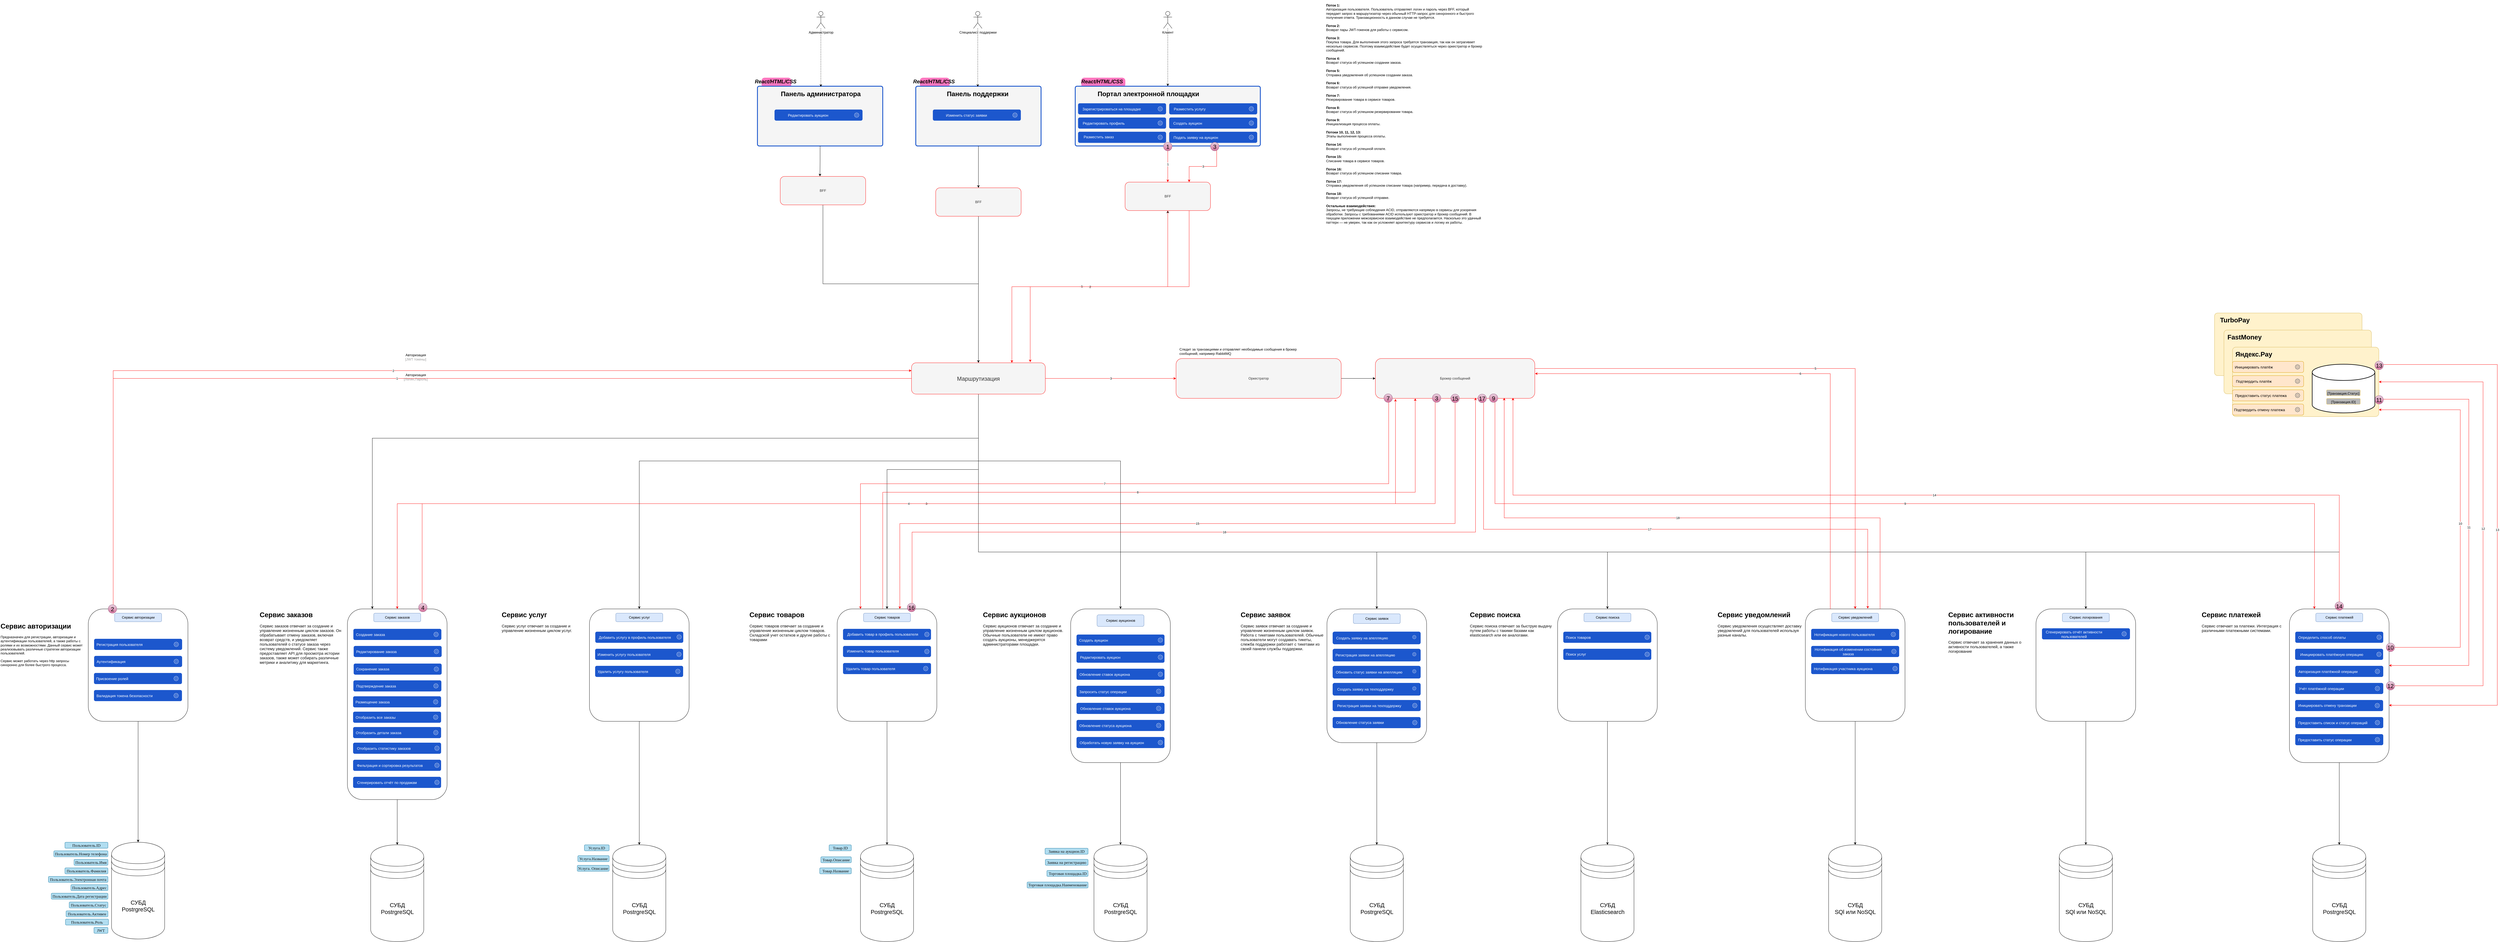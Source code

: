 <mxfile version="25.0.3">
  <diagram name="Страница — 1" id="nizxg5OtVPyDHarhetNR">
    <mxGraphModel dx="6377" dy="4536" grid="1" gridSize="10" guides="1" tooltips="1" connect="1" arrows="1" fold="1" page="1" pageScale="1" pageWidth="827" pageHeight="1169" math="0" shadow="0">
      <root>
        <mxCell id="0" />
        <mxCell id="1" parent="0" />
        <mxCell id="4odgai591m7xbeQKbMqm-525" value="" style="group" vertex="1" connectable="0" parent="1">
          <mxGeometry x="4450" width="380" height="395" as="geometry" />
        </mxCell>
        <mxCell id="4odgai591m7xbeQKbMqm-505" value="" style="rounded=1;whiteSpace=wrap;html=1;container=0;noLabel=0;" vertex="1" parent="4odgai591m7xbeQKbMqm-525">
          <mxGeometry width="350" height="395" as="geometry" />
        </mxCell>
        <mxCell id="4odgai591m7xbeQKbMqm-522" value="Сервис логирования" style="rounded=1;whiteSpace=wrap;html=1;fillColor=#dae8fc;strokeColor=#6c8ebf;" vertex="1" parent="4odgai591m7xbeQKbMqm-525">
          <mxGeometry x="92.5" y="15" width="165" height="30" as="geometry" />
        </mxCell>
        <mxCell id="4odgai591m7xbeQKbMqm-448" value="" style="group" vertex="1" connectable="0" parent="4odgai591m7xbeQKbMqm-525">
          <mxGeometry x="-10" y="-200" width="390" height="425" as="geometry" />
        </mxCell>
        <mxCell id="4odgai591m7xbeQKbMqm-450" value="" style="group" vertex="1" connectable="0" parent="4odgai591m7xbeQKbMqm-448">
          <mxGeometry x="31" y="268" width="309" height="39" as="geometry" />
        </mxCell>
        <mxCell id="4odgai591m7xbeQKbMqm-451" value="" style="rounded=1;whiteSpace=wrap;html=1;fillColor=#1C57CD;strokeColor=none;" vertex="1" parent="4odgai591m7xbeQKbMqm-450">
          <mxGeometry width="309" height="39" as="geometry" />
        </mxCell>
        <mxCell id="4odgai591m7xbeQKbMqm-452" value="" style="sketch=0;outlineConnect=0;fontColor=#232F3E;gradientColor=none;fillColor=#FFFFFF;strokeColor=none;dashed=0;verticalLabelPosition=bottom;verticalAlign=top;align=center;html=1;fontSize=12;fontStyle=0;aspect=fixed;pointerEvents=1;shape=mxgraph.aws4.gear;rounded=1;" vertex="1" parent="4odgai591m7xbeQKbMqm-450">
          <mxGeometry x="280" y="11" width="17" height="17" as="geometry" />
        </mxCell>
        <mxCell id="4odgai591m7xbeQKbMqm-453" value="Сгенерировать отчёт активности пользователей" style="text;html=1;align=center;verticalAlign=middle;whiteSpace=wrap;rounded=1;fontSize=13;fontColor=#FFFFFF;strokeColor=none;" vertex="1" parent="4odgai591m7xbeQKbMqm-450">
          <mxGeometry x="5" y="6" width="215" height="30" as="geometry" />
        </mxCell>
        <mxCell id="4odgai591m7xbeQKbMqm-45" style="edgeStyle=orthogonalEdgeStyle;rounded=0;orthogonalLoop=1;jettySize=auto;html=1;entryX=0.5;entryY=0;entryDx=0;entryDy=0;dashed=1;" edge="1" parent="1" source="4odgai591m7xbeQKbMqm-2" target="4odgai591m7xbeQKbMqm-6">
          <mxGeometry relative="1" as="geometry" />
        </mxCell>
        <mxCell id="4odgai591m7xbeQKbMqm-2" value="Клиент" style="shape=umlActor;verticalLabelPosition=bottom;verticalAlign=top;outlineConnect=0;html=1;" vertex="1" parent="1">
          <mxGeometry x="1386" y="-2100" width="30" height="60" as="geometry" />
        </mxCell>
        <mxCell id="4odgai591m7xbeQKbMqm-38" value="" style="group" vertex="1" connectable="0" parent="1">
          <mxGeometry x="1076" y="-1880" width="650" height="253" as="geometry" />
        </mxCell>
        <mxCell id="4odgai591m7xbeQKbMqm-3" value="" style="group" vertex="1" connectable="0" parent="4odgai591m7xbeQKbMqm-38">
          <mxGeometry x="21" width="155" height="49" as="geometry" />
        </mxCell>
        <mxCell id="4odgai591m7xbeQKbMqm-4" value="&lt;p style=&quot;margin: 0px 0px 0px 13px; text-indent: -13px; font-variant-numeric: normal; font-variant-east-asian: normal; font-variant-alternates: normal; font-kerning: auto; font-optical-sizing: auto; font-feature-settings: normal; font-variation-settings: normal; font-variant-position: normal; font-stretch: normal; font-size: 14px; line-height: normal; color: rgb(14, 14, 14); text-align: start;&quot; class=&quot;p1&quot;&gt;&lt;br&gt;&lt;/p&gt;" style="rounded=1;whiteSpace=wrap;html=1;fillColor=#FF77BF;strokeColor=none;arcSize=33;" vertex="1" parent="4odgai591m7xbeQKbMqm-3">
          <mxGeometry y="13" width="155" height="34" as="geometry" />
        </mxCell>
        <mxCell id="4odgai591m7xbeQKbMqm-5" value="&lt;font style=&quot;font-size: 18px;&quot;&gt;&lt;i&gt;React/HTML/CSS&lt;/i&gt;&lt;/font&gt;" style="text;html=1;align=center;verticalAlign=middle;whiteSpace=wrap;rounded=1;shadow=0;fontSize=23;fontStyle=1" vertex="1" parent="4odgai591m7xbeQKbMqm-3">
          <mxGeometry x="29" width="89" height="49" as="geometry" />
        </mxCell>
        <mxCell id="4odgai591m7xbeQKbMqm-6" value="" style="rounded=1;whiteSpace=wrap;html=1;arcSize=3;fillColor=#f5f5f5;strokeColor=#1C57CD;strokeWidth=3;align=center;verticalAlign=middle;fontFamily=Helvetica;fontSize=12;fontColor=#333333;resizable=1;" vertex="1" parent="4odgai591m7xbeQKbMqm-38">
          <mxGeometry y="43" width="650" height="210" as="geometry" />
        </mxCell>
        <mxCell id="4odgai591m7xbeQKbMqm-7" value="Портал электронной площадки" style="text;html=1;align=center;verticalAlign=middle;whiteSpace=wrap;rounded=1;shadow=0;fontSize=23;fontStyle=1" vertex="1" parent="4odgai591m7xbeQKbMqm-38">
          <mxGeometry x="67" y="45" width="380" height="49" as="geometry" />
        </mxCell>
        <mxCell id="4odgai591m7xbeQKbMqm-8" value="" style="group" vertex="1" connectable="0" parent="4odgai591m7xbeQKbMqm-38">
          <mxGeometry x="10" y="103" width="309" height="39" as="geometry" />
        </mxCell>
        <mxCell id="4odgai591m7xbeQKbMqm-9" value="" style="group" vertex="1" connectable="0" parent="4odgai591m7xbeQKbMqm-8">
          <mxGeometry width="309" height="39" as="geometry" />
        </mxCell>
        <mxCell id="4odgai591m7xbeQKbMqm-10" value="" style="rounded=1;whiteSpace=wrap;html=1;fillColor=#1C57CD;strokeColor=none;" vertex="1" parent="4odgai591m7xbeQKbMqm-9">
          <mxGeometry width="309" height="39" as="geometry" />
        </mxCell>
        <mxCell id="4odgai591m7xbeQKbMqm-11" value="" style="sketch=0;outlineConnect=0;fontColor=#FFFFFF;gradientColor=none;fillColor=#FFFFFF;strokeColor=none;dashed=0;verticalLabelPosition=bottom;verticalAlign=top;align=center;html=1;fontSize=12;fontStyle=0;aspect=fixed;pointerEvents=1;shape=mxgraph.aws4.gear;rounded=1;" vertex="1" parent="4odgai591m7xbeQKbMqm-9">
          <mxGeometry x="280" y="11" width="17" height="17" as="geometry" />
        </mxCell>
        <mxCell id="4odgai591m7xbeQKbMqm-12" value="Зарегистрироваться на площадке" style="text;html=1;align=center;verticalAlign=middle;whiteSpace=wrap;rounded=1;fontSize=13;fontColor=#FFFFFF;" vertex="1" parent="4odgai591m7xbeQKbMqm-9">
          <mxGeometry x="9" y="4.5" width="218" height="30" as="geometry" />
        </mxCell>
        <mxCell id="4odgai591m7xbeQKbMqm-13" value="" style="group" vertex="1" connectable="0" parent="4odgai591m7xbeQKbMqm-38">
          <mxGeometry x="10" y="153" width="309" height="39" as="geometry" />
        </mxCell>
        <mxCell id="4odgai591m7xbeQKbMqm-14" value="" style="group" vertex="1" connectable="0" parent="4odgai591m7xbeQKbMqm-13">
          <mxGeometry width="309" height="39" as="geometry" />
        </mxCell>
        <mxCell id="4odgai591m7xbeQKbMqm-15" value="" style="rounded=1;whiteSpace=wrap;html=1;fillColor=#1C57CD;strokeColor=none;" vertex="1" parent="4odgai591m7xbeQKbMqm-14">
          <mxGeometry width="309" height="39" as="geometry" />
        </mxCell>
        <mxCell id="4odgai591m7xbeQKbMqm-16" value="" style="sketch=0;outlineConnect=0;fontColor=#FFFFFF;gradientColor=none;fillColor=#FFFFFF;strokeColor=none;dashed=0;verticalLabelPosition=bottom;verticalAlign=top;align=center;html=1;fontSize=12;fontStyle=0;aspect=fixed;pointerEvents=1;shape=mxgraph.aws4.gear;rounded=1;" vertex="1" parent="4odgai591m7xbeQKbMqm-14">
          <mxGeometry x="280" y="11" width="17" height="17" as="geometry" />
        </mxCell>
        <mxCell id="4odgai591m7xbeQKbMqm-17" value="Редактировать профиль" style="text;html=1;align=center;verticalAlign=middle;whiteSpace=wrap;rounded=1;fontSize=13;fontColor=#FFFFFF;" vertex="1" parent="4odgai591m7xbeQKbMqm-14">
          <mxGeometry x="8" y="4.5" width="164" height="30" as="geometry" />
        </mxCell>
        <mxCell id="4odgai591m7xbeQKbMqm-18" value="" style="group" vertex="1" connectable="0" parent="4odgai591m7xbeQKbMqm-38">
          <mxGeometry x="10" y="203" width="309" height="39" as="geometry" />
        </mxCell>
        <mxCell id="4odgai591m7xbeQKbMqm-19" value="" style="group" vertex="1" connectable="0" parent="4odgai591m7xbeQKbMqm-18">
          <mxGeometry width="309" height="39" as="geometry" />
        </mxCell>
        <mxCell id="4odgai591m7xbeQKbMqm-20" value="" style="rounded=1;whiteSpace=wrap;html=1;fillColor=#1C57CD;strokeColor=none;" vertex="1" parent="4odgai591m7xbeQKbMqm-19">
          <mxGeometry width="309" height="39" as="geometry" />
        </mxCell>
        <mxCell id="4odgai591m7xbeQKbMqm-21" value="" style="sketch=0;outlineConnect=0;fontColor=#FFFFFF;gradientColor=none;fillColor=#FFFFFF;strokeColor=none;dashed=0;verticalLabelPosition=bottom;verticalAlign=top;align=center;html=1;fontSize=12;fontStyle=0;aspect=fixed;pointerEvents=1;shape=mxgraph.aws4.gear;rounded=1;" vertex="1" parent="4odgai591m7xbeQKbMqm-19">
          <mxGeometry x="280" y="11" width="17" height="17" as="geometry" />
        </mxCell>
        <mxCell id="4odgai591m7xbeQKbMqm-22" value="Разместить заказ" style="text;html=1;align=center;verticalAlign=middle;whiteSpace=wrap;rounded=1;fontSize=13;fontColor=#FFFFFF;" vertex="1" parent="4odgai591m7xbeQKbMqm-19">
          <mxGeometry x="14" y="3" width="117" height="30" as="geometry" />
        </mxCell>
        <mxCell id="4odgai591m7xbeQKbMqm-23" value="" style="group" vertex="1" connectable="0" parent="4odgai591m7xbeQKbMqm-38">
          <mxGeometry x="330" y="103" width="309" height="39" as="geometry" />
        </mxCell>
        <mxCell id="4odgai591m7xbeQKbMqm-24" value="" style="group" vertex="1" connectable="0" parent="4odgai591m7xbeQKbMqm-23">
          <mxGeometry width="309" height="39" as="geometry" />
        </mxCell>
        <mxCell id="4odgai591m7xbeQKbMqm-25" value="" style="rounded=1;whiteSpace=wrap;html=1;fillColor=#1C57CD;strokeColor=none;" vertex="1" parent="4odgai591m7xbeQKbMqm-24">
          <mxGeometry width="309" height="39" as="geometry" />
        </mxCell>
        <mxCell id="4odgai591m7xbeQKbMqm-26" value="" style="sketch=0;outlineConnect=0;fontColor=#FFFFFF;gradientColor=none;fillColor=#FFFFFF;strokeColor=none;dashed=0;verticalLabelPosition=bottom;verticalAlign=top;align=center;html=1;fontSize=12;fontStyle=0;aspect=fixed;pointerEvents=1;shape=mxgraph.aws4.gear;rounded=1;" vertex="1" parent="4odgai591m7xbeQKbMqm-24">
          <mxGeometry x="280" y="11" width="17" height="17" as="geometry" />
        </mxCell>
        <mxCell id="4odgai591m7xbeQKbMqm-27" value="Разместить услугу" style="text;html=1;align=center;verticalAlign=middle;whiteSpace=wrap;rounded=1;fontSize=13;fontColor=#FFFFFF;" vertex="1" parent="4odgai591m7xbeQKbMqm-24">
          <mxGeometry x="6" y="4.5" width="132" height="30" as="geometry" />
        </mxCell>
        <mxCell id="4odgai591m7xbeQKbMqm-28" value="" style="group" vertex="1" connectable="0" parent="4odgai591m7xbeQKbMqm-38">
          <mxGeometry x="330" y="153" width="309" height="39" as="geometry" />
        </mxCell>
        <mxCell id="4odgai591m7xbeQKbMqm-29" value="" style="group" vertex="1" connectable="0" parent="4odgai591m7xbeQKbMqm-28">
          <mxGeometry width="309" height="39" as="geometry" />
        </mxCell>
        <mxCell id="4odgai591m7xbeQKbMqm-30" value="" style="rounded=1;whiteSpace=wrap;html=1;fillColor=#1C57CD;strokeColor=none;" vertex="1" parent="4odgai591m7xbeQKbMqm-29">
          <mxGeometry width="309" height="39" as="geometry" />
        </mxCell>
        <mxCell id="4odgai591m7xbeQKbMqm-31" value="" style="sketch=0;outlineConnect=0;fontColor=#FFFFFF;gradientColor=none;fillColor=#FFFFFF;strokeColor=none;dashed=0;verticalLabelPosition=bottom;verticalAlign=top;align=center;html=1;fontSize=12;fontStyle=0;aspect=fixed;pointerEvents=1;shape=mxgraph.aws4.gear;rounded=1;" vertex="1" parent="4odgai591m7xbeQKbMqm-29">
          <mxGeometry x="280" y="11" width="17" height="17" as="geometry" />
        </mxCell>
        <mxCell id="4odgai591m7xbeQKbMqm-32" value="Создать аукцион" style="text;html=1;align=center;verticalAlign=middle;whiteSpace=wrap;rounded=1;fontSize=13;fontColor=#FFFFFF;" vertex="1" parent="4odgai591m7xbeQKbMqm-29">
          <mxGeometry x="10" y="4.5" width="110" height="30" as="geometry" />
        </mxCell>
        <mxCell id="4odgai591m7xbeQKbMqm-33" value="" style="group" vertex="1" connectable="0" parent="4odgai591m7xbeQKbMqm-38">
          <mxGeometry x="330" y="203" width="309" height="39" as="geometry" />
        </mxCell>
        <mxCell id="4odgai591m7xbeQKbMqm-34" value="" style="group" vertex="1" connectable="0" parent="4odgai591m7xbeQKbMqm-33">
          <mxGeometry width="309" height="39" as="geometry" />
        </mxCell>
        <mxCell id="4odgai591m7xbeQKbMqm-35" value="" style="rounded=1;whiteSpace=wrap;html=1;fillColor=#1C57CD;strokeColor=none;" vertex="1" parent="4odgai591m7xbeQKbMqm-34">
          <mxGeometry width="309" height="39" as="geometry" />
        </mxCell>
        <mxCell id="4odgai591m7xbeQKbMqm-36" value="" style="sketch=0;outlineConnect=0;fontColor=#FFFFFF;gradientColor=none;fillColor=#FFFFFF;strokeColor=none;dashed=0;verticalLabelPosition=bottom;verticalAlign=top;align=center;html=1;fontSize=12;fontStyle=0;aspect=fixed;pointerEvents=1;shape=mxgraph.aws4.gear;rounded=1;" vertex="1" parent="4odgai591m7xbeQKbMqm-34">
          <mxGeometry x="280" y="11" width="17" height="17" as="geometry" />
        </mxCell>
        <mxCell id="4odgai591m7xbeQKbMqm-37" value="Подать заявку на аукцион" style="text;html=1;align=center;verticalAlign=middle;whiteSpace=wrap;rounded=1;fontSize=13;fontColor=#FFFFFF;" vertex="1" parent="4odgai591m7xbeQKbMqm-34">
          <mxGeometry x="10" y="4.5" width="167" height="30" as="geometry" />
        </mxCell>
        <mxCell id="4odgai591m7xbeQKbMqm-46" value="" style="group" vertex="1" connectable="0" parent="1">
          <mxGeometry x="-40" y="-1880" width="440" height="253" as="geometry" />
        </mxCell>
        <mxCell id="4odgai591m7xbeQKbMqm-47" value="" style="group" vertex="1" connectable="0" parent="4odgai591m7xbeQKbMqm-46">
          <mxGeometry x="14.215" width="104.923" height="49" as="geometry" />
        </mxCell>
        <mxCell id="4odgai591m7xbeQKbMqm-48" value="&lt;p style=&quot;margin: 0px 0px 0px 13px; text-indent: -13px; font-variant-numeric: normal; font-variant-east-asian: normal; font-variant-alternates: normal; font-kerning: auto; font-optical-sizing: auto; font-feature-settings: normal; font-variation-settings: normal; font-variant-position: normal; font-stretch: normal; font-size: 14px; line-height: normal; color: rgb(14, 14, 14); text-align: start;&quot; class=&quot;p1&quot;&gt;&lt;br&gt;&lt;/p&gt;" style="rounded=1;whiteSpace=wrap;html=1;fillColor=#FF77BF;strokeColor=none;arcSize=33;" vertex="1" parent="4odgai591m7xbeQKbMqm-47">
          <mxGeometry y="13" width="104.923" height="34" as="geometry" />
        </mxCell>
        <mxCell id="4odgai591m7xbeQKbMqm-49" value="&lt;font style=&quot;font-size: 18px;&quot;&gt;&lt;i&gt;React/HTML/CSS&lt;/i&gt;&lt;/font&gt;" style="text;html=1;align=center;verticalAlign=middle;whiteSpace=wrap;rounded=1;shadow=0;fontSize=23;fontStyle=1" vertex="1" parent="4odgai591m7xbeQKbMqm-47">
          <mxGeometry x="19.631" width="60.246" height="49" as="geometry" />
        </mxCell>
        <mxCell id="4odgai591m7xbeQKbMqm-50" value="" style="rounded=1;whiteSpace=wrap;html=1;arcSize=3;fillColor=#f5f5f5;strokeColor=#1C57CD;strokeWidth=3;align=center;verticalAlign=middle;fontFamily=Helvetica;fontSize=12;fontColor=#333333;resizable=1;" vertex="1" parent="4odgai591m7xbeQKbMqm-46">
          <mxGeometry y="43" width="440" height="210" as="geometry" />
        </mxCell>
        <mxCell id="4odgai591m7xbeQKbMqm-51" value="Панель администратора" style="text;html=1;align=center;verticalAlign=middle;whiteSpace=wrap;rounded=1;shadow=0;fontSize=23;fontStyle=1" vertex="1" parent="4odgai591m7xbeQKbMqm-46">
          <mxGeometry x="45.35" y="45" width="354.65" height="49" as="geometry" />
        </mxCell>
        <mxCell id="4odgai591m7xbeQKbMqm-82" value="" style="group" vertex="1" connectable="0" parent="4odgai591m7xbeQKbMqm-46">
          <mxGeometry x="60" y="125" width="309" height="39" as="geometry" />
        </mxCell>
        <mxCell id="4odgai591m7xbeQKbMqm-83" value="" style="group" vertex="1" connectable="0" parent="4odgai591m7xbeQKbMqm-82">
          <mxGeometry width="309" height="39" as="geometry" />
        </mxCell>
        <mxCell id="4odgai591m7xbeQKbMqm-84" value="" style="rounded=1;whiteSpace=wrap;html=1;fillColor=#1C57CD;strokeColor=none;" vertex="1" parent="4odgai591m7xbeQKbMqm-83">
          <mxGeometry width="309" height="39" as="geometry" />
        </mxCell>
        <mxCell id="4odgai591m7xbeQKbMqm-85" value="" style="sketch=0;outlineConnect=0;fontColor=#FFFFFF;gradientColor=none;fillColor=#FFFFFF;strokeColor=none;dashed=0;verticalLabelPosition=bottom;verticalAlign=top;align=center;html=1;fontSize=12;fontStyle=0;aspect=fixed;pointerEvents=1;shape=mxgraph.aws4.gear;rounded=1;" vertex="1" parent="4odgai591m7xbeQKbMqm-83">
          <mxGeometry x="280" y="11" width="17" height="17" as="geometry" />
        </mxCell>
        <mxCell id="4odgai591m7xbeQKbMqm-86" value="Редактировать аукцион" style="text;html=1;align=center;verticalAlign=middle;whiteSpace=wrap;rounded=1;fontSize=13;fontColor=#FFFFFF;" vertex="1" parent="4odgai591m7xbeQKbMqm-83">
          <mxGeometry x="9" y="4.5" width="218" height="30" as="geometry" />
        </mxCell>
        <mxCell id="4odgai591m7xbeQKbMqm-87" value="" style="group" vertex="1" connectable="0" parent="1">
          <mxGeometry x="516" y="-1880" width="440" height="253" as="geometry" />
        </mxCell>
        <mxCell id="4odgai591m7xbeQKbMqm-88" value="" style="group" vertex="1" connectable="0" parent="4odgai591m7xbeQKbMqm-87">
          <mxGeometry x="14.215" width="104.923" height="49" as="geometry" />
        </mxCell>
        <mxCell id="4odgai591m7xbeQKbMqm-89" value="&lt;p style=&quot;margin: 0px 0px 0px 13px; text-indent: -13px; font-variant-numeric: normal; font-variant-east-asian: normal; font-variant-alternates: normal; font-kerning: auto; font-optical-sizing: auto; font-feature-settings: normal; font-variation-settings: normal; font-variant-position: normal; font-stretch: normal; font-size: 14px; line-height: normal; color: rgb(14, 14, 14); text-align: start;&quot; class=&quot;p1&quot;&gt;&lt;br&gt;&lt;/p&gt;" style="rounded=1;whiteSpace=wrap;html=1;fillColor=#FF77BF;strokeColor=none;arcSize=33;" vertex="1" parent="4odgai591m7xbeQKbMqm-88">
          <mxGeometry y="13" width="104.923" height="34" as="geometry" />
        </mxCell>
        <mxCell id="4odgai591m7xbeQKbMqm-90" value="&lt;font style=&quot;font-size: 18px;&quot;&gt;&lt;i&gt;React/HTML/CSS&lt;/i&gt;&lt;/font&gt;" style="text;html=1;align=center;verticalAlign=middle;whiteSpace=wrap;rounded=1;shadow=0;fontSize=23;fontStyle=1" vertex="1" parent="4odgai591m7xbeQKbMqm-88">
          <mxGeometry x="19.631" width="60.246" height="49" as="geometry" />
        </mxCell>
        <mxCell id="4odgai591m7xbeQKbMqm-91" value="" style="rounded=1;whiteSpace=wrap;html=1;arcSize=3;fillColor=#f5f5f5;strokeColor=#1C57CD;strokeWidth=3;align=center;verticalAlign=middle;fontFamily=Helvetica;fontSize=12;fontColor=#333333;resizable=1;" vertex="1" parent="4odgai591m7xbeQKbMqm-87">
          <mxGeometry y="43" width="440" height="210" as="geometry" />
        </mxCell>
        <mxCell id="4odgai591m7xbeQKbMqm-92" value="Панель поддержки" style="text;html=1;align=center;verticalAlign=middle;whiteSpace=wrap;rounded=1;shadow=0;fontSize=23;fontStyle=1" vertex="1" parent="4odgai591m7xbeQKbMqm-87">
          <mxGeometry x="45.35" y="45" width="344.65" height="49" as="geometry" />
        </mxCell>
        <mxCell id="4odgai591m7xbeQKbMqm-93" value="" style="group" vertex="1" connectable="0" parent="4odgai591m7xbeQKbMqm-87">
          <mxGeometry x="60" y="125" width="309" height="39" as="geometry" />
        </mxCell>
        <mxCell id="4odgai591m7xbeQKbMqm-94" value="" style="group" vertex="1" connectable="0" parent="4odgai591m7xbeQKbMqm-93">
          <mxGeometry width="309" height="39" as="geometry" />
        </mxCell>
        <mxCell id="4odgai591m7xbeQKbMqm-95" value="" style="rounded=1;whiteSpace=wrap;html=1;fillColor=#1C57CD;strokeColor=none;" vertex="1" parent="4odgai591m7xbeQKbMqm-94">
          <mxGeometry width="309" height="39" as="geometry" />
        </mxCell>
        <mxCell id="4odgai591m7xbeQKbMqm-96" value="" style="sketch=0;outlineConnect=0;fontColor=#FFFFFF;gradientColor=none;fillColor=#FFFFFF;strokeColor=none;dashed=0;verticalLabelPosition=bottom;verticalAlign=top;align=center;html=1;fontSize=12;fontStyle=0;aspect=fixed;pointerEvents=1;shape=mxgraph.aws4.gear;rounded=1;" vertex="1" parent="4odgai591m7xbeQKbMqm-94">
          <mxGeometry x="280" y="11" width="17" height="17" as="geometry" />
        </mxCell>
        <mxCell id="4odgai591m7xbeQKbMqm-97" value="Изменить статус заявки" style="text;html=1;align=center;verticalAlign=middle;whiteSpace=wrap;rounded=1;fontSize=13;fontColor=#FFFFFF;" vertex="1" parent="4odgai591m7xbeQKbMqm-94">
          <mxGeometry x="9" y="4.5" width="218" height="30" as="geometry" />
        </mxCell>
        <mxCell id="4odgai591m7xbeQKbMqm-101" style="edgeStyle=orthogonalEdgeStyle;rounded=0;orthogonalLoop=1;jettySize=auto;html=1;entryX=0.5;entryY=0;entryDx=0;entryDy=0;dashed=1;" edge="1" parent="1" source="4odgai591m7xbeQKbMqm-98" target="4odgai591m7xbeQKbMqm-92">
          <mxGeometry relative="1" as="geometry" />
        </mxCell>
        <mxCell id="4odgai591m7xbeQKbMqm-98" value="Специалист поддержки" style="shape=umlActor;verticalLabelPosition=bottom;verticalAlign=top;outlineConnect=0;html=1;" vertex="1" parent="1">
          <mxGeometry x="718.67" y="-2100" width="30" height="60" as="geometry" />
        </mxCell>
        <mxCell id="4odgai591m7xbeQKbMqm-100" style="edgeStyle=orthogonalEdgeStyle;rounded=0;orthogonalLoop=1;jettySize=auto;html=1;entryX=0.5;entryY=0;entryDx=0;entryDy=0;dashed=1;" edge="1" parent="1" source="4odgai591m7xbeQKbMqm-99" target="4odgai591m7xbeQKbMqm-51">
          <mxGeometry relative="1" as="geometry" />
        </mxCell>
        <mxCell id="4odgai591m7xbeQKbMqm-99" value="Администратор" style="shape=umlActor;verticalLabelPosition=bottom;verticalAlign=top;outlineConnect=0;html=1;" vertex="1" parent="1">
          <mxGeometry x="167.67" y="-2100" width="30" height="60" as="geometry" />
        </mxCell>
        <mxCell id="4odgai591m7xbeQKbMqm-643" value="1" style="edgeStyle=orthogonalEdgeStyle;rounded=0;orthogonalLoop=1;jettySize=auto;html=1;exitX=0;exitY=0.5;exitDx=0;exitDy=0;entryX=0.25;entryY=0;entryDx=0;entryDy=0;strokeColor=#FF0000;" edge="1" parent="1" source="4odgai591m7xbeQKbMqm-102" target="4odgai591m7xbeQKbMqm-136">
          <mxGeometry relative="1" as="geometry" />
        </mxCell>
        <mxCell id="4odgai591m7xbeQKbMqm-645" value="2" style="edgeStyle=orthogonalEdgeStyle;rounded=0;orthogonalLoop=1;jettySize=auto;html=1;exitX=0.75;exitY=0;exitDx=0;exitDy=0;entryX=0.5;entryY=1;entryDx=0;entryDy=0;" edge="1" parent="1" source="4odgai591m7xbeQKbMqm-102" target="4odgai591m7xbeQKbMqm-633">
          <mxGeometry relative="1" as="geometry" />
        </mxCell>
        <mxCell id="4odgai591m7xbeQKbMqm-657" value="3" style="edgeStyle=orthogonalEdgeStyle;rounded=0;orthogonalLoop=1;jettySize=auto;html=1;exitX=1;exitY=0.5;exitDx=0;exitDy=0;entryX=0;entryY=0.5;entryDx=0;entryDy=0;strokeColor=#FF0000;" edge="1" parent="1" source="4odgai591m7xbeQKbMqm-102" target="4odgai591m7xbeQKbMqm-611">
          <mxGeometry relative="1" as="geometry" />
        </mxCell>
        <mxCell id="4odgai591m7xbeQKbMqm-679" style="edgeStyle=orthogonalEdgeStyle;rounded=0;orthogonalLoop=1;jettySize=auto;html=1;exitX=0.5;exitY=1;exitDx=0;exitDy=0;entryX=0.25;entryY=0;entryDx=0;entryDy=0;" edge="1" parent="1" source="4odgai591m7xbeQKbMqm-102" target="4odgai591m7xbeQKbMqm-205">
          <mxGeometry relative="1" as="geometry">
            <Array as="points">
              <mxPoint x="736" y="-600" />
              <mxPoint x="-1393" y="-600" />
            </Array>
          </mxGeometry>
        </mxCell>
        <mxCell id="4odgai591m7xbeQKbMqm-680" style="edgeStyle=orthogonalEdgeStyle;rounded=0;orthogonalLoop=1;jettySize=auto;html=1;exitX=0.5;exitY=1;exitDx=0;exitDy=0;entryX=0.5;entryY=0;entryDx=0;entryDy=0;" edge="1" parent="1" source="4odgai591m7xbeQKbMqm-102" target="4odgai591m7xbeQKbMqm-254">
          <mxGeometry relative="1" as="geometry">
            <Array as="points">
              <mxPoint x="736" y="-520" />
              <mxPoint x="-455" y="-520" />
            </Array>
          </mxGeometry>
        </mxCell>
        <mxCell id="4odgai591m7xbeQKbMqm-681" style="edgeStyle=orthogonalEdgeStyle;rounded=0;orthogonalLoop=1;jettySize=auto;html=1;exitX=0.5;exitY=1;exitDx=0;exitDy=0;entryX=0.5;entryY=0;entryDx=0;entryDy=0;" edge="1" parent="1" source="4odgai591m7xbeQKbMqm-102" target="4odgai591m7xbeQKbMqm-274">
          <mxGeometry relative="1" as="geometry">
            <Array as="points">
              <mxPoint x="736" y="-490" />
              <mxPoint x="415" y="-490" />
            </Array>
          </mxGeometry>
        </mxCell>
        <mxCell id="4odgai591m7xbeQKbMqm-682" style="edgeStyle=orthogonalEdgeStyle;rounded=0;orthogonalLoop=1;jettySize=auto;html=1;exitX=0.5;exitY=1;exitDx=0;exitDy=0;entryX=0.5;entryY=0;entryDx=0;entryDy=0;" edge="1" parent="1" source="4odgai591m7xbeQKbMqm-102" target="4odgai591m7xbeQKbMqm-395">
          <mxGeometry relative="1" as="geometry">
            <Array as="points">
              <mxPoint x="736" y="-520" />
              <mxPoint x="1235" y="-520" />
            </Array>
          </mxGeometry>
        </mxCell>
        <mxCell id="4odgai591m7xbeQKbMqm-683" style="edgeStyle=orthogonalEdgeStyle;rounded=0;orthogonalLoop=1;jettySize=auto;html=1;exitX=0.5;exitY=1;exitDx=0;exitDy=0;entryX=0.5;entryY=0;entryDx=0;entryDy=0;" edge="1" parent="1" source="4odgai591m7xbeQKbMqm-102" target="4odgai591m7xbeQKbMqm-415">
          <mxGeometry relative="1" as="geometry">
            <Array as="points">
              <mxPoint x="736" y="-200" />
              <mxPoint x="2135" y="-200" />
            </Array>
          </mxGeometry>
        </mxCell>
        <mxCell id="4odgai591m7xbeQKbMqm-684" style="edgeStyle=orthogonalEdgeStyle;rounded=0;orthogonalLoop=1;jettySize=auto;html=1;exitX=0.5;exitY=1;exitDx=0;exitDy=0;entryX=0.5;entryY=0;entryDx=0;entryDy=0;" edge="1" parent="1" source="4odgai591m7xbeQKbMqm-102" target="4odgai591m7xbeQKbMqm-300">
          <mxGeometry relative="1" as="geometry">
            <Array as="points">
              <mxPoint x="736" y="-200" />
              <mxPoint x="2945" y="-200" />
            </Array>
          </mxGeometry>
        </mxCell>
        <mxCell id="4odgai591m7xbeQKbMqm-685" style="edgeStyle=orthogonalEdgeStyle;rounded=0;orthogonalLoop=1;jettySize=auto;html=1;exitX=0.5;exitY=1;exitDx=0;exitDy=0;entryX=0.5;entryY=0;entryDx=0;entryDy=0;" edge="1" parent="1" source="4odgai591m7xbeQKbMqm-102" target="4odgai591m7xbeQKbMqm-485">
          <mxGeometry relative="1" as="geometry">
            <Array as="points">
              <mxPoint x="736" y="-200" />
              <mxPoint x="3815" y="-200" />
            </Array>
          </mxGeometry>
        </mxCell>
        <mxCell id="4odgai591m7xbeQKbMqm-686" style="edgeStyle=orthogonalEdgeStyle;rounded=0;orthogonalLoop=1;jettySize=auto;html=1;exitX=0.5;exitY=1;exitDx=0;exitDy=0;entryX=0.5;entryY=0;entryDx=0;entryDy=0;" edge="1" parent="1" source="4odgai591m7xbeQKbMqm-102" target="4odgai591m7xbeQKbMqm-505">
          <mxGeometry relative="1" as="geometry">
            <Array as="points">
              <mxPoint x="736" y="-200" />
              <mxPoint x="4625" y="-200" />
            </Array>
          </mxGeometry>
        </mxCell>
        <mxCell id="4odgai591m7xbeQKbMqm-687" style="edgeStyle=orthogonalEdgeStyle;rounded=0;orthogonalLoop=1;jettySize=auto;html=1;exitX=0.5;exitY=1;exitDx=0;exitDy=0;entryX=0.5;entryY=0;entryDx=0;entryDy=0;" edge="1" parent="1" source="4odgai591m7xbeQKbMqm-102" target="4odgai591m7xbeQKbMqm-320">
          <mxGeometry relative="1" as="geometry">
            <Array as="points">
              <mxPoint x="736" y="-200" />
              <mxPoint x="5515" y="-200" />
            </Array>
          </mxGeometry>
        </mxCell>
        <mxCell id="4odgai591m7xbeQKbMqm-102" value="&lt;font style=&quot;font-size: 20px;&quot;&gt;Маршрутизация&lt;/font&gt;" style="rounded=1;whiteSpace=wrap;html=1;fillColor=#f5f5f5;fontColor=#333333;strokeColor=#FF0000;" vertex="1" parent="1">
          <mxGeometry x="501" y="-865" width="470" height="110" as="geometry" />
        </mxCell>
        <mxCell id="4odgai591m7xbeQKbMqm-272" value="" style="group" vertex="1" connectable="0" parent="1">
          <mxGeometry x="-630" width="350" height="395" as="geometry" />
        </mxCell>
        <mxCell id="4odgai591m7xbeQKbMqm-254" value="" style="rounded=1;whiteSpace=wrap;html=1;container=0;noLabel=0;" vertex="1" parent="4odgai591m7xbeQKbMqm-272">
          <mxGeometry width="350" height="395" as="geometry" />
        </mxCell>
        <mxCell id="4odgai591m7xbeQKbMqm-271" value="Сервис услуг" style="rounded=1;whiteSpace=wrap;html=1;fillColor=#dae8fc;strokeColor=#6c8ebf;" vertex="1" parent="4odgai591m7xbeQKbMqm-272">
          <mxGeometry x="92.5" y="15" width="165" height="30" as="geometry" />
        </mxCell>
        <mxCell id="4odgai591m7xbeQKbMqm-227" value="" style="group" vertex="1" connectable="0" parent="4odgai591m7xbeQKbMqm-272">
          <mxGeometry x="20" y="200" width="309" height="39" as="geometry" />
        </mxCell>
        <mxCell id="4odgai591m7xbeQKbMqm-228" value="" style="rounded=1;whiteSpace=wrap;html=1;fillColor=#1C57CD;strokeColor=none;" vertex="1" parent="4odgai591m7xbeQKbMqm-227">
          <mxGeometry width="309" height="39" as="geometry" />
        </mxCell>
        <mxCell id="4odgai591m7xbeQKbMqm-229" value="" style="sketch=0;outlineConnect=0;fontColor=#232F3E;gradientColor=none;fillColor=default;strokeColor=none;dashed=0;verticalLabelPosition=bottom;verticalAlign=top;align=center;html=1;fontSize=12;fontStyle=0;aspect=fixed;pointerEvents=1;shape=mxgraph.aws4.gear;rounded=1;" vertex="1" parent="4odgai591m7xbeQKbMqm-227">
          <mxGeometry x="282" y="11" width="17" height="17" as="geometry" />
        </mxCell>
        <mxCell id="4odgai591m7xbeQKbMqm-230" value="Удалить услугу пользователя" style="text;html=1;align=center;verticalAlign=middle;whiteSpace=wrap;rounded=1;fontSize=13;fontColor=#FFFFFF;strokeColor=none;" vertex="1" parent="4odgai591m7xbeQKbMqm-227">
          <mxGeometry x="3" y="4.5" width="189" height="30" as="geometry" />
        </mxCell>
        <mxCell id="4odgai591m7xbeQKbMqm-231" value="" style="group" vertex="1" connectable="0" parent="4odgai591m7xbeQKbMqm-272">
          <mxGeometry x="20.5" y="80" width="309" height="39" as="geometry" />
        </mxCell>
        <mxCell id="4odgai591m7xbeQKbMqm-232" value="" style="rounded=1;whiteSpace=wrap;html=1;fillColor=#1C57CD;strokeColor=none;" vertex="1" parent="4odgai591m7xbeQKbMqm-231">
          <mxGeometry width="309" height="39" as="geometry" />
        </mxCell>
        <mxCell id="4odgai591m7xbeQKbMqm-233" value="" style="sketch=0;outlineConnect=0;fontColor=#232F3E;gradientColor=none;fillColor=#FFFFFF;strokeColor=none;dashed=0;verticalLabelPosition=bottom;verticalAlign=top;align=center;html=1;fontSize=12;fontStyle=0;aspect=fixed;pointerEvents=1;shape=mxgraph.aws4.gear;rounded=1;" vertex="1" parent="4odgai591m7xbeQKbMqm-231">
          <mxGeometry x="286" y="10" width="17" height="17" as="geometry" />
        </mxCell>
        <mxCell id="4odgai591m7xbeQKbMqm-234" value="Добавить услугу в профиль пользователя" style="text;html=1;align=center;verticalAlign=middle;whiteSpace=wrap;rounded=1;fontSize=13;fontColor=#FFFFFF;strokeColor=none;" vertex="1" parent="4odgai591m7xbeQKbMqm-231">
          <mxGeometry x="2" y="5" width="273" height="30" as="geometry" />
        </mxCell>
        <mxCell id="4odgai591m7xbeQKbMqm-235" value="" style="group" vertex="1" connectable="0" parent="4odgai591m7xbeQKbMqm-272">
          <mxGeometry x="20" y="140" width="309" height="39" as="geometry" />
        </mxCell>
        <mxCell id="4odgai591m7xbeQKbMqm-236" value="" style="rounded=1;whiteSpace=wrap;html=1;fillColor=#1C57CD;strokeColor=none;" vertex="1" parent="4odgai591m7xbeQKbMqm-235">
          <mxGeometry width="309" height="39" as="geometry" />
        </mxCell>
        <mxCell id="4odgai591m7xbeQKbMqm-237" value="" style="sketch=0;outlineConnect=0;fontColor=#232F3E;gradientColor=none;fillColor=#FFFFFF;strokeColor=none;dashed=0;verticalLabelPosition=bottom;verticalAlign=top;align=center;html=1;fontSize=12;fontStyle=0;aspect=fixed;pointerEvents=1;shape=mxgraph.aws4.gear;rounded=1;" vertex="1" parent="4odgai591m7xbeQKbMqm-235">
          <mxGeometry x="286" y="11" width="17" height="17" as="geometry" />
        </mxCell>
        <mxCell id="4odgai591m7xbeQKbMqm-238" value="Изменить услугу пользователя" style="text;html=1;align=center;verticalAlign=middle;whiteSpace=wrap;rounded=1;fontSize=13;fontColor=#FFFFFF;strokeColor=none;" vertex="1" parent="4odgai591m7xbeQKbMqm-235">
          <mxGeometry x="4" y="4.5" width="195" height="30" as="geometry" />
        </mxCell>
        <mxCell id="4odgai591m7xbeQKbMqm-288" value="" style="group" vertex="1" connectable="0" parent="1">
          <mxGeometry x="240" width="350" height="395" as="geometry" />
        </mxCell>
        <mxCell id="4odgai591m7xbeQKbMqm-274" value="" style="rounded=1;whiteSpace=wrap;html=1;container=1;noLabel=0;" vertex="1" parent="4odgai591m7xbeQKbMqm-288">
          <mxGeometry width="350" height="395" as="geometry" />
        </mxCell>
        <mxCell id="4odgai591m7xbeQKbMqm-275" value="Сервис товаров" style="rounded=1;whiteSpace=wrap;html=1;fillColor=#dae8fc;strokeColor=#6c8ebf;" vertex="1" parent="4odgai591m7xbeQKbMqm-288">
          <mxGeometry x="92.5" y="15" width="165" height="30" as="geometry" />
        </mxCell>
        <mxCell id="4odgai591m7xbeQKbMqm-241" value="" style="group" vertex="1" connectable="0" parent="4odgai591m7xbeQKbMqm-288">
          <mxGeometry x="20.5" y="190" width="309" height="39" as="geometry" />
        </mxCell>
        <mxCell id="4odgai591m7xbeQKbMqm-242" value="" style="rounded=1;whiteSpace=wrap;html=1;fillColor=#1C57CD;strokeColor=none;" vertex="1" parent="4odgai591m7xbeQKbMqm-241">
          <mxGeometry width="309" height="39" as="geometry" />
        </mxCell>
        <mxCell id="4odgai591m7xbeQKbMqm-243" value="" style="sketch=0;outlineConnect=0;fontColor=#232F3E;gradientColor=none;fillColor=default;strokeColor=none;dashed=0;verticalLabelPosition=bottom;verticalAlign=top;align=center;html=1;fontSize=12;fontStyle=0;aspect=fixed;pointerEvents=1;shape=mxgraph.aws4.gear;rounded=1;" vertex="1" parent="4odgai591m7xbeQKbMqm-241">
          <mxGeometry x="282" y="11" width="17" height="17" as="geometry" />
        </mxCell>
        <mxCell id="4odgai591m7xbeQKbMqm-244" value="Удалить товар пользователя" style="text;html=1;align=center;verticalAlign=middle;whiteSpace=wrap;rounded=1;fontSize=13;fontColor=#FFFFFF;strokeColor=none;" vertex="1" parent="4odgai591m7xbeQKbMqm-241">
          <mxGeometry x="2" y="4.5" width="188" height="30" as="geometry" />
        </mxCell>
        <mxCell id="4odgai591m7xbeQKbMqm-245" value="" style="group" vertex="1" connectable="0" parent="4odgai591m7xbeQKbMqm-288">
          <mxGeometry x="20.5" y="70" width="309" height="39" as="geometry" />
        </mxCell>
        <mxCell id="4odgai591m7xbeQKbMqm-246" value="" style="rounded=1;whiteSpace=wrap;html=1;fillColor=#1C57CD;strokeColor=none;" vertex="1" parent="4odgai591m7xbeQKbMqm-245">
          <mxGeometry width="309" height="39" as="geometry" />
        </mxCell>
        <mxCell id="4odgai591m7xbeQKbMqm-247" value="" style="sketch=0;outlineConnect=0;fontColor=#232F3E;gradientColor=none;fillColor=#FFFFFF;strokeColor=none;dashed=0;verticalLabelPosition=bottom;verticalAlign=top;align=center;html=1;fontSize=12;fontStyle=0;aspect=fixed;pointerEvents=1;shape=mxgraph.aws4.gear;rounded=1;" vertex="1" parent="4odgai591m7xbeQKbMqm-245">
          <mxGeometry x="286" y="11" width="17" height="17" as="geometry" />
        </mxCell>
        <mxCell id="4odgai591m7xbeQKbMqm-248" value="Добавить товар в профиль пользователя" style="text;html=1;align=center;verticalAlign=middle;whiteSpace=wrap;rounded=1;fontSize=13;fontColor=#FFFFFF;strokeColor=none;" vertex="1" parent="4odgai591m7xbeQKbMqm-245">
          <mxGeometry x="8" y="4" width="262" height="30" as="geometry" />
        </mxCell>
        <mxCell id="4odgai591m7xbeQKbMqm-249" value="" style="group" vertex="1" connectable="0" parent="4odgai591m7xbeQKbMqm-288">
          <mxGeometry x="20.5" y="130" width="309" height="39" as="geometry" />
        </mxCell>
        <mxCell id="4odgai591m7xbeQKbMqm-250" value="" style="rounded=1;whiteSpace=wrap;html=1;fillColor=#1C57CD;strokeColor=none;" vertex="1" parent="4odgai591m7xbeQKbMqm-249">
          <mxGeometry width="309" height="39" as="geometry" />
        </mxCell>
        <mxCell id="4odgai591m7xbeQKbMqm-251" value="" style="sketch=0;outlineConnect=0;fontColor=#232F3E;gradientColor=none;fillColor=#FFFFFF;strokeColor=none;dashed=0;verticalLabelPosition=bottom;verticalAlign=top;align=center;html=1;fontSize=12;fontStyle=0;aspect=fixed;pointerEvents=1;shape=mxgraph.aws4.gear;rounded=1;" vertex="1" parent="4odgai591m7xbeQKbMqm-249">
          <mxGeometry x="286" y="11" width="17" height="17" as="geometry" />
        </mxCell>
        <mxCell id="4odgai591m7xbeQKbMqm-252" value="Изменить товар пользователя" style="text;html=1;align=center;verticalAlign=middle;whiteSpace=wrap;rounded=1;fontSize=13;fontColor=#FFFFFF;strokeColor=none;" vertex="1" parent="4odgai591m7xbeQKbMqm-249">
          <mxGeometry x="7" y="3" width="195" height="30" as="geometry" />
        </mxCell>
        <mxCell id="4odgai591m7xbeQKbMqm-299" value="" style="group" vertex="1" connectable="0" parent="1">
          <mxGeometry x="2770" width="350" height="395" as="geometry" />
        </mxCell>
        <mxCell id="4odgai591m7xbeQKbMqm-300" value="" style="rounded=1;whiteSpace=wrap;html=1;container=0;noLabel=0;" vertex="1" parent="4odgai591m7xbeQKbMqm-299">
          <mxGeometry width="350" height="395" as="geometry" />
        </mxCell>
        <mxCell id="4odgai591m7xbeQKbMqm-317" value="Сервис поиска" style="rounded=1;whiteSpace=wrap;html=1;fillColor=#dae8fc;strokeColor=#6c8ebf;" vertex="1" parent="4odgai591m7xbeQKbMqm-299">
          <mxGeometry x="92.5" y="15" width="165" height="30" as="geometry" />
        </mxCell>
        <mxCell id="4odgai591m7xbeQKbMqm-291" value="" style="group" vertex="1" connectable="0" parent="4odgai591m7xbeQKbMqm-299">
          <mxGeometry x="20" y="80" width="309" height="39" as="geometry" />
        </mxCell>
        <mxCell id="4odgai591m7xbeQKbMqm-292" value="" style="rounded=1;whiteSpace=wrap;html=1;fillColor=#1C57CD;strokeColor=none;" vertex="1" parent="4odgai591m7xbeQKbMqm-291">
          <mxGeometry width="309" height="39" as="geometry" />
        </mxCell>
        <mxCell id="4odgai591m7xbeQKbMqm-293" value="" style="sketch=0;outlineConnect=0;fontColor=#232F3E;gradientColor=none;fillColor=#FFFFFF;strokeColor=none;dashed=0;verticalLabelPosition=bottom;verticalAlign=top;align=center;html=1;fontSize=12;fontStyle=0;aspect=fixed;pointerEvents=1;shape=mxgraph.aws4.gear;rounded=1;" vertex="1" parent="4odgai591m7xbeQKbMqm-291">
          <mxGeometry x="286" y="11" width="17" height="17" as="geometry" />
        </mxCell>
        <mxCell id="4odgai591m7xbeQKbMqm-294" value="Поиск товаров" style="text;html=1;align=center;verticalAlign=middle;whiteSpace=wrap;rounded=1;fontSize=13;fontColor=#FFFFFF;strokeColor=none;" vertex="1" parent="4odgai591m7xbeQKbMqm-291">
          <mxGeometry x="3" y="4.5" width="99" height="30" as="geometry" />
        </mxCell>
        <mxCell id="4odgai591m7xbeQKbMqm-295" value="" style="group" vertex="1" connectable="0" parent="4odgai591m7xbeQKbMqm-299">
          <mxGeometry x="20" y="140" width="309" height="39" as="geometry" />
        </mxCell>
        <mxCell id="4odgai591m7xbeQKbMqm-296" value="" style="rounded=1;whiteSpace=wrap;html=1;fillColor=#1C57CD;strokeColor=none;" vertex="1" parent="4odgai591m7xbeQKbMqm-295">
          <mxGeometry width="309" height="39" as="geometry" />
        </mxCell>
        <mxCell id="4odgai591m7xbeQKbMqm-297" value="" style="sketch=0;outlineConnect=0;fontColor=#232F3E;gradientColor=none;fillColor=#FFFFFF;strokeColor=none;dashed=0;verticalLabelPosition=bottom;verticalAlign=top;align=center;html=1;fontSize=12;fontStyle=0;aspect=fixed;pointerEvents=1;shape=mxgraph.aws4.gear;rounded=1;" vertex="1" parent="4odgai591m7xbeQKbMqm-295">
          <mxGeometry x="286" y="11" width="17" height="17" as="geometry" />
        </mxCell>
        <mxCell id="4odgai591m7xbeQKbMqm-298" value="Поиск услуг" style="text;html=1;align=center;verticalAlign=middle;whiteSpace=wrap;rounded=1;fontSize=13;fontColor=#FFFFFF;strokeColor=none;" vertex="1" parent="4odgai591m7xbeQKbMqm-295">
          <mxGeometry x="4" y="4" width="81" height="30" as="geometry" />
        </mxCell>
        <mxCell id="4odgai591m7xbeQKbMqm-394" value="" style="group" vertex="1" connectable="0" parent="1">
          <mxGeometry x="1060" width="350" height="540" as="geometry" />
        </mxCell>
        <mxCell id="4odgai591m7xbeQKbMqm-395" value="" style="rounded=1;whiteSpace=wrap;html=1;container=0;noLabel=0;" vertex="1" parent="4odgai591m7xbeQKbMqm-394">
          <mxGeometry width="350" height="540" as="geometry" />
        </mxCell>
        <mxCell id="4odgai591m7xbeQKbMqm-412" value="Сервис аукционов" style="rounded=1;whiteSpace=wrap;html=1;fillColor=#dae8fc;strokeColor=#6c8ebf;" vertex="1" parent="4odgai591m7xbeQKbMqm-394">
          <mxGeometry x="92.5" y="20.506" width="165" height="41.013" as="geometry" />
        </mxCell>
        <mxCell id="4odgai591m7xbeQKbMqm-340" value="" style="group" vertex="1" connectable="0" parent="4odgai591m7xbeQKbMqm-394">
          <mxGeometry x="20.5" y="90" width="309" height="39" as="geometry" />
        </mxCell>
        <mxCell id="4odgai591m7xbeQKbMqm-341" value="" style="rounded=1;whiteSpace=wrap;html=1;fillColor=#1C57CD;strokeColor=none;" vertex="1" parent="4odgai591m7xbeQKbMqm-340">
          <mxGeometry width="309" height="39" as="geometry" />
        </mxCell>
        <mxCell id="4odgai591m7xbeQKbMqm-342" value="" style="sketch=0;outlineConnect=0;fontColor=#232F3E;gradientColor=none;fillColor=#FFFFFF;strokeColor=none;dashed=0;verticalLabelPosition=bottom;verticalAlign=top;align=center;html=1;fontSize=12;fontStyle=0;aspect=fixed;pointerEvents=1;shape=mxgraph.aws4.gear;rounded=1;" vertex="1" parent="4odgai591m7xbeQKbMqm-340">
          <mxGeometry x="286" y="11" width="17" height="17" as="geometry" />
        </mxCell>
        <mxCell id="4odgai591m7xbeQKbMqm-343" value="Создать аукцион" style="text;html=1;align=center;verticalAlign=middle;whiteSpace=wrap;rounded=1;fontSize=13;fontColor=#FFFFFF;strokeColor=none;" vertex="1" parent="4odgai591m7xbeQKbMqm-340">
          <mxGeometry x="3" y="4.5" width="113" height="30" as="geometry" />
        </mxCell>
        <mxCell id="4odgai591m7xbeQKbMqm-344" value="" style="group" vertex="1" connectable="0" parent="4odgai591m7xbeQKbMqm-394">
          <mxGeometry x="20.5" y="150" width="309" height="39" as="geometry" />
        </mxCell>
        <mxCell id="4odgai591m7xbeQKbMqm-345" value="" style="rounded=1;whiteSpace=wrap;html=1;fillColor=#1C57CD;strokeColor=none;" vertex="1" parent="4odgai591m7xbeQKbMqm-344">
          <mxGeometry width="309" height="39" as="geometry" />
        </mxCell>
        <mxCell id="4odgai591m7xbeQKbMqm-346" value="" style="sketch=0;outlineConnect=0;fontColor=#232F3E;gradientColor=none;fillColor=#FFFFFF;strokeColor=none;dashed=0;verticalLabelPosition=bottom;verticalAlign=top;align=center;html=1;fontSize=12;fontStyle=0;aspect=fixed;pointerEvents=1;shape=mxgraph.aws4.gear;rounded=1;" vertex="1" parent="4odgai591m7xbeQKbMqm-344">
          <mxGeometry x="286" y="11" width="17" height="17" as="geometry" />
        </mxCell>
        <mxCell id="4odgai591m7xbeQKbMqm-347" value="Редактировать аукцион" style="text;html=1;align=center;verticalAlign=middle;whiteSpace=wrap;rounded=1;fontSize=13;fontColor=#FFFFFF;strokeColor=none;" vertex="1" parent="4odgai591m7xbeQKbMqm-344">
          <mxGeometry x="3" y="4.5" width="160" height="30" as="geometry" />
        </mxCell>
        <mxCell id="4odgai591m7xbeQKbMqm-352" value="" style="group" vertex="1" connectable="0" parent="4odgai591m7xbeQKbMqm-394">
          <mxGeometry x="20.5" y="210" width="309" height="39" as="geometry" />
        </mxCell>
        <mxCell id="4odgai591m7xbeQKbMqm-353" value="" style="rounded=1;whiteSpace=wrap;html=1;fillColor=#1C57CD;strokeColor=none;" vertex="1" parent="4odgai591m7xbeQKbMqm-352">
          <mxGeometry width="309" height="39" as="geometry" />
        </mxCell>
        <mxCell id="4odgai591m7xbeQKbMqm-354" value="" style="sketch=0;outlineConnect=0;fontColor=#232F3E;gradientColor=none;fillColor=#FFFFFF;strokeColor=none;dashed=0;verticalLabelPosition=bottom;verticalAlign=top;align=center;html=1;fontSize=12;fontStyle=0;aspect=fixed;pointerEvents=1;shape=mxgraph.aws4.gear;rounded=1;" vertex="1" parent="4odgai591m7xbeQKbMqm-352">
          <mxGeometry x="286" y="11" width="17" height="17" as="geometry" />
        </mxCell>
        <mxCell id="4odgai591m7xbeQKbMqm-355" value="Обновление ставок аукциона" style="text;html=1;align=center;verticalAlign=middle;whiteSpace=wrap;rounded=1;fontSize=13;fontColor=#FFFFFF;strokeColor=none;" vertex="1" parent="4odgai591m7xbeQKbMqm-352">
          <mxGeometry x="4" y="4.5" width="189" height="30" as="geometry" />
        </mxCell>
        <mxCell id="4odgai591m7xbeQKbMqm-364" value="" style="group" vertex="1" connectable="0" parent="4odgai591m7xbeQKbMqm-394">
          <mxGeometry x="20.5" y="270" width="309" height="39" as="geometry" />
        </mxCell>
        <mxCell id="4odgai591m7xbeQKbMqm-365" value="" style="rounded=1;whiteSpace=wrap;html=1;fillColor=#1C57CD;strokeColor=none;" vertex="1" parent="4odgai591m7xbeQKbMqm-364">
          <mxGeometry width="309" height="39" as="geometry" />
        </mxCell>
        <mxCell id="4odgai591m7xbeQKbMqm-366" value="" style="sketch=0;outlineConnect=0;fontColor=#232F3E;gradientColor=none;fillColor=#FFFFFF;strokeColor=none;dashed=0;verticalLabelPosition=bottom;verticalAlign=top;align=center;html=1;fontSize=12;fontStyle=0;aspect=fixed;pointerEvents=1;shape=mxgraph.aws4.gear;rounded=1;" vertex="1" parent="4odgai591m7xbeQKbMqm-364">
          <mxGeometry x="280" y="11" width="17" height="17" as="geometry" />
        </mxCell>
        <mxCell id="4odgai591m7xbeQKbMqm-367" value="Запросить статус операции" style="text;html=1;align=center;verticalAlign=middle;whiteSpace=wrap;rounded=1;fontSize=13;fontColor=#FFFFFF;strokeColor=none;" vertex="1" parent="4odgai591m7xbeQKbMqm-364">
          <mxGeometry x="3" y="6" width="179" height="30" as="geometry" />
        </mxCell>
        <mxCell id="4odgai591m7xbeQKbMqm-360" value="" style="group" vertex="1" connectable="0" parent="4odgai591m7xbeQKbMqm-394">
          <mxGeometry x="20.5" y="330" width="309" height="39" as="geometry" />
        </mxCell>
        <mxCell id="4odgai591m7xbeQKbMqm-361" value="" style="rounded=1;whiteSpace=wrap;html=1;fillColor=#1C57CD;strokeColor=none;" vertex="1" parent="4odgai591m7xbeQKbMqm-360">
          <mxGeometry width="309" height="39" as="geometry" />
        </mxCell>
        <mxCell id="4odgai591m7xbeQKbMqm-362" value="" style="sketch=0;outlineConnect=0;fontColor=#232F3E;gradientColor=none;fillColor=#FFFFFF;strokeColor=none;dashed=0;verticalLabelPosition=bottom;verticalAlign=top;align=center;html=1;fontSize=12;fontStyle=0;aspect=fixed;pointerEvents=1;shape=mxgraph.aws4.gear;rounded=1;" vertex="1" parent="4odgai591m7xbeQKbMqm-360">
          <mxGeometry x="280" y="11" width="17" height="17" as="geometry" />
        </mxCell>
        <mxCell id="4odgai591m7xbeQKbMqm-363" value="Обновление ставок аукциона" style="text;html=1;align=center;verticalAlign=middle;whiteSpace=wrap;rounded=1;fontSize=13;fontColor=#FFFFFF;strokeColor=none;" vertex="1" parent="4odgai591m7xbeQKbMqm-360">
          <mxGeometry y="4.5" width="202" height="30" as="geometry" />
        </mxCell>
        <mxCell id="4odgai591m7xbeQKbMqm-356" value="" style="group" vertex="1" connectable="0" parent="4odgai591m7xbeQKbMqm-394">
          <mxGeometry x="20.5" y="390" width="309" height="39" as="geometry" />
        </mxCell>
        <mxCell id="4odgai591m7xbeQKbMqm-357" value="" style="rounded=1;whiteSpace=wrap;html=1;fillColor=#1C57CD;strokeColor=none;" vertex="1" parent="4odgai591m7xbeQKbMqm-356">
          <mxGeometry width="309" height="39" as="geometry" />
        </mxCell>
        <mxCell id="4odgai591m7xbeQKbMqm-358" value="" style="sketch=0;outlineConnect=0;fontColor=#232F3E;gradientColor=none;fillColor=#FFFFFF;strokeColor=none;dashed=0;verticalLabelPosition=bottom;verticalAlign=top;align=center;html=1;fontSize=12;fontStyle=0;aspect=fixed;pointerEvents=1;shape=mxgraph.aws4.gear;rounded=1;" vertex="1" parent="4odgai591m7xbeQKbMqm-356">
          <mxGeometry x="280" y="11" width="17" height="17" as="geometry" />
        </mxCell>
        <mxCell id="4odgai591m7xbeQKbMqm-359" value="Обновление статуса аукциона" style="text;html=1;align=center;verticalAlign=middle;whiteSpace=wrap;rounded=1;fontSize=13;fontColor=#FFFFFF;strokeColor=none;" vertex="1" parent="4odgai591m7xbeQKbMqm-356">
          <mxGeometry y="4.5" width="202" height="30" as="geometry" />
        </mxCell>
        <mxCell id="4odgai591m7xbeQKbMqm-348" value="" style="group" vertex="1" connectable="0" parent="4odgai591m7xbeQKbMqm-394">
          <mxGeometry x="20.5" y="450" width="309" height="39" as="geometry" />
        </mxCell>
        <mxCell id="4odgai591m7xbeQKbMqm-349" value="" style="rounded=1;whiteSpace=wrap;html=1;fillColor=#1C57CD;strokeColor=none;" vertex="1" parent="4odgai591m7xbeQKbMqm-348">
          <mxGeometry width="309" height="39" as="geometry" />
        </mxCell>
        <mxCell id="4odgai591m7xbeQKbMqm-350" value="" style="sketch=0;outlineConnect=0;fontColor=#232F3E;gradientColor=none;fillColor=#FFFFFF;strokeColor=none;dashed=0;verticalLabelPosition=bottom;verticalAlign=top;align=center;html=1;fontSize=12;fontStyle=0;aspect=fixed;pointerEvents=1;shape=mxgraph.aws4.gear;rounded=1;" vertex="1" parent="4odgai591m7xbeQKbMqm-348">
          <mxGeometry x="286" y="11" width="17" height="17" as="geometry" />
        </mxCell>
        <mxCell id="4odgai591m7xbeQKbMqm-351" value="Обработать новую заявку на аукцион" style="text;html=1;align=center;verticalAlign=middle;whiteSpace=wrap;rounded=1;fontSize=13;fontColor=#FFFFFF;strokeColor=none;" vertex="1" parent="4odgai591m7xbeQKbMqm-348">
          <mxGeometry x="3" y="4.5" width="241" height="30" as="geometry" />
        </mxCell>
        <mxCell id="4odgai591m7xbeQKbMqm-433" value="" style="group" vertex="1" connectable="0" parent="1">
          <mxGeometry x="1960" width="350" height="470" as="geometry" />
        </mxCell>
        <mxCell id="4odgai591m7xbeQKbMqm-415" value="" style="rounded=1;whiteSpace=wrap;html=1;container=0;noLabel=0;" vertex="1" parent="4odgai591m7xbeQKbMqm-433">
          <mxGeometry width="350" height="470" as="geometry" />
        </mxCell>
        <mxCell id="4odgai591m7xbeQKbMqm-370" value="" style="group" vertex="1" connectable="0" parent="4odgai591m7xbeQKbMqm-433">
          <mxGeometry x="20" y="380" width="309" height="39" as="geometry" />
        </mxCell>
        <mxCell id="4odgai591m7xbeQKbMqm-371" value="" style="rounded=1;whiteSpace=wrap;html=1;fillColor=#1C57CD;strokeColor=none;" vertex="1" parent="4odgai591m7xbeQKbMqm-370">
          <mxGeometry width="309" height="39" as="geometry" />
        </mxCell>
        <mxCell id="4odgai591m7xbeQKbMqm-372" value="" style="sketch=0;outlineConnect=0;fontColor=#232F3E;gradientColor=none;fillColor=#FFFFFF;strokeColor=none;dashed=0;verticalLabelPosition=bottom;verticalAlign=top;align=center;html=1;fontSize=12;fontStyle=0;aspect=fixed;pointerEvents=1;shape=mxgraph.aws4.gear;rounded=1;" vertex="1" parent="4odgai591m7xbeQKbMqm-370">
          <mxGeometry x="280" y="11" width="17" height="17" as="geometry" />
        </mxCell>
        <mxCell id="4odgai591m7xbeQKbMqm-373" value="Обновление статуса заявки" style="text;html=1;align=center;verticalAlign=middle;whiteSpace=wrap;rounded=1;fontSize=13;fontColor=#FFFFFF;strokeColor=none;" vertex="1" parent="4odgai591m7xbeQKbMqm-370">
          <mxGeometry x="8" y="4" width="176" height="30" as="geometry" />
        </mxCell>
        <mxCell id="4odgai591m7xbeQKbMqm-374" value="" style="group" vertex="1" connectable="0" parent="4odgai591m7xbeQKbMqm-433">
          <mxGeometry x="20" y="320" width="309" height="39" as="geometry" />
        </mxCell>
        <mxCell id="4odgai591m7xbeQKbMqm-375" value="" style="rounded=1;whiteSpace=wrap;html=1;fillColor=#1C57CD;strokeColor=none;" vertex="1" parent="4odgai591m7xbeQKbMqm-374">
          <mxGeometry width="309" height="39" as="geometry" />
        </mxCell>
        <mxCell id="4odgai591m7xbeQKbMqm-376" value="" style="sketch=0;outlineConnect=0;fontColor=#232F3E;gradientColor=none;fillColor=#FFFFFF;strokeColor=none;dashed=0;verticalLabelPosition=bottom;verticalAlign=top;align=center;html=1;fontSize=12;fontStyle=0;aspect=fixed;pointerEvents=1;shape=mxgraph.aws4.gear;rounded=1;" vertex="1" parent="4odgai591m7xbeQKbMqm-374">
          <mxGeometry x="280" y="11" width="17" height="17" as="geometry" />
        </mxCell>
        <mxCell id="4odgai591m7xbeQKbMqm-377" value="Регистрация заявки на техподдержку" style="text;html=1;align=center;verticalAlign=middle;whiteSpace=wrap;rounded=1;fontSize=13;fontColor=#FFFFFF;strokeColor=none;" vertex="1" parent="4odgai591m7xbeQKbMqm-374">
          <mxGeometry x="4" y="4.5" width="249" height="30" as="geometry" />
        </mxCell>
        <mxCell id="4odgai591m7xbeQKbMqm-432" value="Сервис заявок" style="rounded=1;whiteSpace=wrap;html=1;fillColor=#dae8fc;strokeColor=#6c8ebf;" vertex="1" parent="4odgai591m7xbeQKbMqm-433">
          <mxGeometry x="92.5" y="17.089" width="165" height="34.177" as="geometry" />
        </mxCell>
        <mxCell id="4odgai591m7xbeQKbMqm-390" value="" style="group" vertex="1" connectable="0" parent="4odgai591m7xbeQKbMqm-433">
          <mxGeometry x="20" y="79.747" width="309" height="44.43" as="geometry" />
        </mxCell>
        <mxCell id="4odgai591m7xbeQKbMqm-391" value="" style="rounded=1;whiteSpace=wrap;html=1;fillColor=#1C57CD;strokeColor=none;" vertex="1" parent="4odgai591m7xbeQKbMqm-390">
          <mxGeometry width="309" height="44.43" as="geometry" />
        </mxCell>
        <mxCell id="4odgai591m7xbeQKbMqm-392" value="" style="sketch=0;outlineConnect=0;fontColor=#232F3E;gradientColor=none;fillColor=#FFFFFF;strokeColor=none;dashed=0;verticalLabelPosition=bottom;verticalAlign=top;align=center;html=1;fontSize=12;fontStyle=0;aspect=fixed;pointerEvents=1;shape=mxgraph.aws4.gear;rounded=1;" vertex="1" parent="4odgai591m7xbeQKbMqm-390">
          <mxGeometry x="280" y="12.532" width="13.508" height="13.508" as="geometry" />
        </mxCell>
        <mxCell id="4odgai591m7xbeQKbMqm-393" value="Создать заявку на апелляцию&amp;nbsp;" style="text;html=1;align=center;verticalAlign=middle;whiteSpace=wrap;rounded=1;fontSize=13;fontColor=#FFFFFF;strokeColor=none;" vertex="1" parent="4odgai591m7xbeQKbMqm-390">
          <mxGeometry x="4" y="5.127" width="202" height="34.177" as="geometry" />
        </mxCell>
        <mxCell id="4odgai591m7xbeQKbMqm-386" value="" style="group" vertex="1" connectable="0" parent="4odgai591m7xbeQKbMqm-433">
          <mxGeometry x="20" y="140.001" width="309" height="44.43" as="geometry" />
        </mxCell>
        <mxCell id="4odgai591m7xbeQKbMqm-387" value="" style="rounded=1;whiteSpace=wrap;html=1;fillColor=#1C57CD;strokeColor=none;" vertex="1" parent="4odgai591m7xbeQKbMqm-386">
          <mxGeometry width="309" height="44.43" as="geometry" />
        </mxCell>
        <mxCell id="4odgai591m7xbeQKbMqm-388" value="" style="sketch=0;outlineConnect=0;fontColor=#232F3E;gradientColor=none;fillColor=#FFFFFF;strokeColor=none;dashed=0;verticalLabelPosition=bottom;verticalAlign=top;align=center;html=1;fontSize=12;fontStyle=0;aspect=fixed;pointerEvents=1;shape=mxgraph.aws4.gear;rounded=1;" vertex="1" parent="4odgai591m7xbeQKbMqm-386">
          <mxGeometry x="280" y="12.532" width="13.508" height="13.508" as="geometry" />
        </mxCell>
        <mxCell id="4odgai591m7xbeQKbMqm-389" value="Регистрация заявки на апелляцию" style="text;html=1;align=center;verticalAlign=middle;whiteSpace=wrap;rounded=1;fontSize=13;fontColor=#FFFFFF;strokeColor=none;" vertex="1" parent="4odgai591m7xbeQKbMqm-386">
          <mxGeometry x="1" y="5.127" width="227" height="34.177" as="geometry" />
        </mxCell>
        <mxCell id="4odgai591m7xbeQKbMqm-382" value="" style="group" vertex="1" connectable="0" parent="4odgai591m7xbeQKbMqm-433">
          <mxGeometry x="20" y="199.996" width="309" height="60.38" as="geometry" />
        </mxCell>
        <mxCell id="4odgai591m7xbeQKbMqm-383" value="" style="rounded=1;whiteSpace=wrap;html=1;fillColor=#1C57CD;strokeColor=none;" vertex="1" parent="4odgai591m7xbeQKbMqm-382">
          <mxGeometry width="309" height="44.43" as="geometry" />
        </mxCell>
        <mxCell id="4odgai591m7xbeQKbMqm-384" value="" style="sketch=0;outlineConnect=0;fontColor=#232F3E;gradientColor=none;fillColor=#FFFFFF;strokeColor=none;dashed=0;verticalLabelPosition=bottom;verticalAlign=top;align=center;html=1;fontSize=12;fontStyle=0;aspect=fixed;pointerEvents=1;shape=mxgraph.aws4.gear;rounded=1;" vertex="1" parent="4odgai591m7xbeQKbMqm-382">
          <mxGeometry x="280" y="12.532" width="13.508" height="13.508" as="geometry" />
        </mxCell>
        <mxCell id="4odgai591m7xbeQKbMqm-385" value="Обновить статус заявки на апелляцию" style="text;html=1;align=center;verticalAlign=middle;whiteSpace=wrap;rounded=1;fontSize=13;fontColor=#FFFFFF;strokeColor=none;" vertex="1" parent="4odgai591m7xbeQKbMqm-382">
          <mxGeometry x="3" y="5.127" width="250" height="34.177" as="geometry" />
        </mxCell>
        <mxCell id="4odgai591m7xbeQKbMqm-378" value="" style="group" vertex="1" connectable="0" parent="4odgai591m7xbeQKbMqm-433">
          <mxGeometry x="20" y="260.0" width="309" height="44.43" as="geometry" />
        </mxCell>
        <mxCell id="4odgai591m7xbeQKbMqm-379" value="" style="rounded=1;whiteSpace=wrap;html=1;fillColor=#1C57CD;strokeColor=none;" vertex="1" parent="4odgai591m7xbeQKbMqm-378">
          <mxGeometry width="309" height="44.43" as="geometry" />
        </mxCell>
        <mxCell id="4odgai591m7xbeQKbMqm-380" value="" style="sketch=0;outlineConnect=0;fontColor=#232F3E;gradientColor=none;fillColor=#FFFFFF;strokeColor=none;dashed=0;verticalLabelPosition=bottom;verticalAlign=top;align=center;html=1;fontSize=12;fontStyle=0;aspect=fixed;pointerEvents=1;shape=mxgraph.aws4.gear;rounded=1;" vertex="1" parent="4odgai591m7xbeQKbMqm-378">
          <mxGeometry x="280" y="12.532" width="13.508" height="13.508" as="geometry" />
        </mxCell>
        <mxCell id="4odgai591m7xbeQKbMqm-381" value="Создать заявку на техподдержку" style="text;html=1;align=center;verticalAlign=middle;whiteSpace=wrap;rounded=1;fontSize=13;fontColor=#FFFFFF;strokeColor=none;" vertex="1" parent="4odgai591m7xbeQKbMqm-378">
          <mxGeometry y="5.127" width="230" height="34.177" as="geometry" />
        </mxCell>
        <mxCell id="4odgai591m7xbeQKbMqm-503" value="" style="group" vertex="1" connectable="0" parent="1">
          <mxGeometry x="3640" width="350" height="395" as="geometry" />
        </mxCell>
        <mxCell id="4odgai591m7xbeQKbMqm-485" value="" style="rounded=1;whiteSpace=wrap;html=1;container=0;noLabel=0;" vertex="1" parent="4odgai591m7xbeQKbMqm-503">
          <mxGeometry width="350" height="395" as="geometry" />
        </mxCell>
        <mxCell id="4odgai591m7xbeQKbMqm-502" value="Сервис уведомлений" style="rounded=1;whiteSpace=wrap;html=1;fillColor=#dae8fc;strokeColor=#6c8ebf;" vertex="1" parent="4odgai591m7xbeQKbMqm-503">
          <mxGeometry x="92.5" y="15" width="165" height="30" as="geometry" />
        </mxCell>
        <mxCell id="4odgai591m7xbeQKbMqm-436" value="" style="group" vertex="1" connectable="0" parent="4odgai591m7xbeQKbMqm-503">
          <mxGeometry x="20.5" y="70" width="309" height="39" as="geometry" />
        </mxCell>
        <mxCell id="4odgai591m7xbeQKbMqm-437" value="" style="rounded=1;whiteSpace=wrap;html=1;fillColor=#1C57CD;strokeColor=none;" vertex="1" parent="4odgai591m7xbeQKbMqm-436">
          <mxGeometry width="309" height="39" as="geometry" />
        </mxCell>
        <mxCell id="4odgai591m7xbeQKbMqm-438" value="" style="sketch=0;outlineConnect=0;fontColor=#232F3E;gradientColor=none;fillColor=default;strokeColor=none;dashed=0;verticalLabelPosition=bottom;verticalAlign=top;align=center;html=1;fontSize=12;fontStyle=0;aspect=fixed;pointerEvents=1;shape=mxgraph.aws4.gear;rounded=1;" vertex="1" parent="4odgai591m7xbeQKbMqm-436">
          <mxGeometry x="280" y="11" width="17" height="17" as="geometry" />
        </mxCell>
        <mxCell id="4odgai591m7xbeQKbMqm-439" value="Нотификация нового пользователя" style="text;html=1;align=center;verticalAlign=middle;whiteSpace=wrap;rounded=1;fontSize=13;fontColor=#FFFFFF;strokeColor=none;" vertex="1" parent="4odgai591m7xbeQKbMqm-436">
          <mxGeometry x="3" y="4.5" width="227" height="30" as="geometry" />
        </mxCell>
        <mxCell id="4odgai591m7xbeQKbMqm-440" value="" style="group" vertex="1" connectable="0" parent="4odgai591m7xbeQKbMqm-503">
          <mxGeometry x="20.5" y="130" width="309" height="39" as="geometry" />
        </mxCell>
        <mxCell id="4odgai591m7xbeQKbMqm-441" value="" style="rounded=1;whiteSpace=wrap;html=1;fillColor=#1C57CD;strokeColor=none;" vertex="1" parent="4odgai591m7xbeQKbMqm-440">
          <mxGeometry width="309" height="39" as="geometry" />
        </mxCell>
        <mxCell id="4odgai591m7xbeQKbMqm-442" value="" style="sketch=0;outlineConnect=0;fontColor=#232F3E;gradientColor=none;fillColor=default;strokeColor=none;dashed=0;verticalLabelPosition=bottom;verticalAlign=top;align=center;html=1;fontSize=12;fontStyle=0;aspect=fixed;pointerEvents=1;shape=mxgraph.aws4.gear;rounded=1;" vertex="1" parent="4odgai591m7xbeQKbMqm-440">
          <mxGeometry x="282" y="11" width="17" height="17" as="geometry" />
        </mxCell>
        <mxCell id="4odgai591m7xbeQKbMqm-443" value="Нотификация об изменении состояния заказа" style="text;html=1;align=center;verticalAlign=middle;whiteSpace=wrap;rounded=1;fontSize=13;fontColor=#FFFFFF;strokeColor=none;" vertex="1" parent="4odgai591m7xbeQKbMqm-440">
          <mxGeometry x="6" y="4.5" width="247" height="30" as="geometry" />
        </mxCell>
        <mxCell id="4odgai591m7xbeQKbMqm-444" value="" style="group" vertex="1" connectable="0" parent="4odgai591m7xbeQKbMqm-503">
          <mxGeometry x="20.5" y="190" width="309" height="39" as="geometry" />
        </mxCell>
        <mxCell id="4odgai591m7xbeQKbMqm-445" value="" style="rounded=1;whiteSpace=wrap;html=1;fillColor=#1C57CD;strokeColor=none;" vertex="1" parent="4odgai591m7xbeQKbMqm-444">
          <mxGeometry width="309" height="39" as="geometry" />
        </mxCell>
        <mxCell id="4odgai591m7xbeQKbMqm-446" value="" style="sketch=0;outlineConnect=0;fontColor=#232F3E;gradientColor=none;fillColor=#FFFFFF;strokeColor=none;dashed=0;verticalLabelPosition=bottom;verticalAlign=top;align=center;html=1;fontSize=12;fontStyle=0;aspect=fixed;pointerEvents=1;shape=mxgraph.aws4.gear;rounded=1;" vertex="1" parent="4odgai591m7xbeQKbMqm-444">
          <mxGeometry x="286" y="11" width="17" height="17" as="geometry" />
        </mxCell>
        <mxCell id="4odgai591m7xbeQKbMqm-447" value="Нотификация участника аукциона" style="text;html=1;align=center;verticalAlign=middle;whiteSpace=wrap;rounded=1;fontSize=13;fontColor=#FFFFFF;strokeColor=none;" vertex="1" parent="4odgai591m7xbeQKbMqm-444">
          <mxGeometry x="3" y="4.5" width="218" height="30" as="geometry" />
        </mxCell>
        <mxCell id="4odgai591m7xbeQKbMqm-530" value="" style="group" vertex="1" connectable="0" parent="1">
          <mxGeometry x="5340" width="350" height="540" as="geometry" />
        </mxCell>
        <mxCell id="4odgai591m7xbeQKbMqm-320" value="" style="rounded=1;whiteSpace=wrap;html=1;container=0;noLabel=0;" vertex="1" parent="4odgai591m7xbeQKbMqm-530">
          <mxGeometry width="350" height="540" as="geometry" />
        </mxCell>
        <mxCell id="4odgai591m7xbeQKbMqm-337" value="Сервис платежей" style="rounded=1;whiteSpace=wrap;html=1;fillColor=#dae8fc;strokeColor=#6c8ebf;" vertex="1" parent="4odgai591m7xbeQKbMqm-530">
          <mxGeometry x="92.5" y="15" width="165" height="30" as="geometry" />
        </mxCell>
        <mxCell id="4odgai591m7xbeQKbMqm-456" value="" style="group" vertex="1" connectable="0" parent="4odgai591m7xbeQKbMqm-530">
          <mxGeometry x="20.5" y="80" width="309" height="39" as="geometry" />
        </mxCell>
        <mxCell id="4odgai591m7xbeQKbMqm-457" value="" style="rounded=1;whiteSpace=wrap;html=1;fillColor=#1C57CD;strokeColor=none;" vertex="1" parent="4odgai591m7xbeQKbMqm-456">
          <mxGeometry width="309" height="39" as="geometry" />
        </mxCell>
        <mxCell id="4odgai591m7xbeQKbMqm-458" value="" style="sketch=0;outlineConnect=0;fontColor=#232F3E;gradientColor=none;fillColor=#FFFFFF;strokeColor=none;dashed=0;verticalLabelPosition=bottom;verticalAlign=top;align=center;html=1;fontSize=12;fontStyle=0;aspect=fixed;pointerEvents=1;shape=mxgraph.aws4.gear;rounded=1;" vertex="1" parent="4odgai591m7xbeQKbMqm-456">
          <mxGeometry x="286" y="11" width="17" height="17" as="geometry" />
        </mxCell>
        <mxCell id="4odgai591m7xbeQKbMqm-459" value="Определить способ оплаты" style="text;html=1;align=center;verticalAlign=middle;whiteSpace=wrap;rounded=1;fontSize=13;fontColor=#FFFFFF;strokeColor=none;" vertex="1" parent="4odgai591m7xbeQKbMqm-456">
          <mxGeometry x="7" y="4.5" width="173" height="30" as="geometry" />
        </mxCell>
        <mxCell id="4odgai591m7xbeQKbMqm-460" value="" style="group" vertex="1" connectable="0" parent="4odgai591m7xbeQKbMqm-530">
          <mxGeometry x="20.5" y="440" width="309" height="39" as="geometry" />
        </mxCell>
        <mxCell id="4odgai591m7xbeQKbMqm-461" value="" style="rounded=1;whiteSpace=wrap;html=1;fillColor=#1C57CD;strokeColor=none;" vertex="1" parent="4odgai591m7xbeQKbMqm-460">
          <mxGeometry width="309" height="39" as="geometry" />
        </mxCell>
        <mxCell id="4odgai591m7xbeQKbMqm-462" value="" style="sketch=0;outlineConnect=0;fontColor=#232F3E;gradientColor=none;fillColor=#FFFFFF;strokeColor=none;dashed=0;verticalLabelPosition=bottom;verticalAlign=top;align=center;html=1;fontSize=12;fontStyle=0;aspect=fixed;pointerEvents=1;shape=mxgraph.aws4.gear;rounded=1;" vertex="1" parent="4odgai591m7xbeQKbMqm-460">
          <mxGeometry x="280" y="11" width="17" height="17" as="geometry" />
        </mxCell>
        <mxCell id="4odgai591m7xbeQKbMqm-463" value="Предоставить статус операции" style="text;html=1;align=center;verticalAlign=middle;whiteSpace=wrap;rounded=1;fontSize=13;fontColor=#FFFFFF;strokeColor=none;" vertex="1" parent="4odgai591m7xbeQKbMqm-460">
          <mxGeometry y="4.5" width="207" height="30" as="geometry" />
        </mxCell>
        <mxCell id="4odgai591m7xbeQKbMqm-464" value="" style="group" vertex="1" connectable="0" parent="4odgai591m7xbeQKbMqm-530">
          <mxGeometry x="20" y="320" width="309" height="39" as="geometry" />
        </mxCell>
        <mxCell id="4odgai591m7xbeQKbMqm-465" value="" style="rounded=1;whiteSpace=wrap;html=1;fillColor=#1C57CD;strokeColor=none;" vertex="1" parent="4odgai591m7xbeQKbMqm-464">
          <mxGeometry width="309" height="39" as="geometry" />
        </mxCell>
        <mxCell id="4odgai591m7xbeQKbMqm-466" value="" style="sketch=0;outlineConnect=0;fontColor=#232F3E;gradientColor=none;fillColor=#FFFFFF;strokeColor=none;dashed=0;verticalLabelPosition=bottom;verticalAlign=top;align=center;html=1;fontSize=12;fontStyle=0;aspect=fixed;pointerEvents=1;shape=mxgraph.aws4.gear;rounded=1;" vertex="1" parent="4odgai591m7xbeQKbMqm-464">
          <mxGeometry x="280" y="11" width="17" height="17" as="geometry" />
        </mxCell>
        <mxCell id="4odgai591m7xbeQKbMqm-467" value="Инициировать отмену транзакции" style="text;html=1;align=center;verticalAlign=middle;whiteSpace=wrap;rounded=1;fontSize=13;fontColor=#FFFFFF;strokeColor=none;" vertex="1" parent="4odgai591m7xbeQKbMqm-464">
          <mxGeometry x="2" y="4" width="223" height="30" as="geometry" />
        </mxCell>
        <mxCell id="4odgai591m7xbeQKbMqm-468" value="" style="group" vertex="1" connectable="0" parent="4odgai591m7xbeQKbMqm-530">
          <mxGeometry x="20.5" y="380" width="309" height="39" as="geometry" />
        </mxCell>
        <mxCell id="4odgai591m7xbeQKbMqm-469" value="" style="rounded=1;whiteSpace=wrap;html=1;fillColor=#1C57CD;strokeColor=none;" vertex="1" parent="4odgai591m7xbeQKbMqm-468">
          <mxGeometry width="309" height="39" as="geometry" />
        </mxCell>
        <mxCell id="4odgai591m7xbeQKbMqm-470" value="" style="sketch=0;outlineConnect=0;fontColor=#232F3E;gradientColor=none;fillColor=#FFFFFF;strokeColor=none;dashed=0;verticalLabelPosition=bottom;verticalAlign=top;align=center;html=1;fontSize=12;fontStyle=0;aspect=fixed;pointerEvents=1;shape=mxgraph.aws4.gear;rounded=1;" vertex="1" parent="4odgai591m7xbeQKbMqm-468">
          <mxGeometry x="280" y="11" width="17" height="17" as="geometry" />
        </mxCell>
        <mxCell id="4odgai591m7xbeQKbMqm-471" value="Предоставить список и статус операций" style="text;html=1;align=center;verticalAlign=middle;whiteSpace=wrap;rounded=1;fontSize=13;fontColor=#FFFFFF;strokeColor=none;" vertex="1" parent="4odgai591m7xbeQKbMqm-468">
          <mxGeometry y="4.5" width="263" height="30" as="geometry" />
        </mxCell>
        <mxCell id="4odgai591m7xbeQKbMqm-472" value="" style="group" vertex="1" connectable="0" parent="4odgai591m7xbeQKbMqm-530">
          <mxGeometry x="13.5" y="200" width="316" height="39" as="geometry" />
        </mxCell>
        <mxCell id="4odgai591m7xbeQKbMqm-473" value="" style="rounded=1;whiteSpace=wrap;html=1;fillColor=#1C57CD;strokeColor=none;" vertex="1" parent="4odgai591m7xbeQKbMqm-472">
          <mxGeometry x="7" width="309" height="39" as="geometry" />
        </mxCell>
        <mxCell id="4odgai591m7xbeQKbMqm-474" value="" style="sketch=0;outlineConnect=0;fontColor=#232F3E;gradientColor=none;fillColor=#FFFFFF;strokeColor=none;dashed=0;verticalLabelPosition=bottom;verticalAlign=top;align=center;html=1;fontSize=12;fontStyle=0;aspect=fixed;pointerEvents=1;shape=mxgraph.aws4.gear;rounded=1;" vertex="1" parent="4odgai591m7xbeQKbMqm-472">
          <mxGeometry x="287" y="11" width="17" height="17" as="geometry" />
        </mxCell>
        <mxCell id="4odgai591m7xbeQKbMqm-475" value="Авторизация платёжной операции" style="text;html=1;align=center;verticalAlign=middle;whiteSpace=wrap;rounded=1;fontSize=13;fontColor=#FFFFFF;strokeColor=none;" vertex="1" parent="4odgai591m7xbeQKbMqm-472">
          <mxGeometry y="4.5" width="243" height="30" as="geometry" />
        </mxCell>
        <mxCell id="4odgai591m7xbeQKbMqm-476" value="" style="group" vertex="1" connectable="0" parent="4odgai591m7xbeQKbMqm-530">
          <mxGeometry x="20.5" y="260" width="309" height="39" as="geometry" />
        </mxCell>
        <mxCell id="4odgai591m7xbeQKbMqm-477" value="" style="rounded=1;whiteSpace=wrap;html=1;fillColor=#1C57CD;strokeColor=none;" vertex="1" parent="4odgai591m7xbeQKbMqm-476">
          <mxGeometry width="309" height="39" as="geometry" />
        </mxCell>
        <mxCell id="4odgai591m7xbeQKbMqm-478" value="" style="sketch=0;outlineConnect=0;fontColor=#232F3E;gradientColor=none;fillColor=#FFFFFF;strokeColor=none;dashed=0;verticalLabelPosition=bottom;verticalAlign=top;align=center;html=1;fontSize=12;fontStyle=0;aspect=fixed;pointerEvents=1;shape=mxgraph.aws4.gear;rounded=1;" vertex="1" parent="4odgai591m7xbeQKbMqm-476">
          <mxGeometry x="280" y="11" width="17" height="17" as="geometry" />
        </mxCell>
        <mxCell id="4odgai591m7xbeQKbMqm-479" value="Учёт платёжной операции" style="text;html=1;align=center;verticalAlign=middle;whiteSpace=wrap;rounded=1;fontSize=13;fontColor=#FFFFFF;strokeColor=none;" vertex="1" parent="4odgai591m7xbeQKbMqm-476">
          <mxGeometry x="5" y="4.5" width="173" height="30" as="geometry" />
        </mxCell>
        <mxCell id="4odgai591m7xbeQKbMqm-526" value="" style="group" vertex="1" connectable="0" parent="4odgai591m7xbeQKbMqm-530">
          <mxGeometry x="20" y="140" width="309" height="39" as="geometry" />
        </mxCell>
        <mxCell id="4odgai591m7xbeQKbMqm-527" value="" style="rounded=1;whiteSpace=wrap;html=1;fillColor=#1C57CD;strokeColor=none;" vertex="1" parent="4odgai591m7xbeQKbMqm-526">
          <mxGeometry width="309" height="39" as="geometry" />
        </mxCell>
        <mxCell id="4odgai591m7xbeQKbMqm-528" value="" style="sketch=0;outlineConnect=0;fontColor=#232F3E;gradientColor=none;fillColor=#FFFFFF;strokeColor=none;dashed=0;verticalLabelPosition=bottom;verticalAlign=top;align=center;html=1;fontSize=12;fontStyle=0;aspect=fixed;pointerEvents=1;shape=mxgraph.aws4.gear;rounded=1;" vertex="1" parent="4odgai591m7xbeQKbMqm-526">
          <mxGeometry x="286" y="11" width="17" height="17" as="geometry" />
        </mxCell>
        <mxCell id="4odgai591m7xbeQKbMqm-529" value="Инициировать платёжную операцию" style="text;html=1;align=center;verticalAlign=middle;whiteSpace=wrap;rounded=1;fontSize=13;fontColor=#FFFFFF;strokeColor=none;" vertex="1" parent="4odgai591m7xbeQKbMqm-526">
          <mxGeometry x="7" y="4.5" width="243" height="30" as="geometry" />
        </mxCell>
        <mxCell id="4odgai591m7xbeQKbMqm-531" value="&lt;font style=&quot;font-size: 20px;&quot;&gt;СУБД&lt;/font&gt;&lt;div&gt;&lt;font style=&quot;font-size: 20px;&quot;&gt;PostrgreSQL&lt;/font&gt;&lt;/div&gt;" style="shape=datastore;whiteSpace=wrap;html=1;" vertex="1" parent="1">
          <mxGeometry x="-2308.25" y="820" width="186.5" height="340" as="geometry" />
        </mxCell>
        <mxCell id="4odgai591m7xbeQKbMqm-532" style="edgeStyle=orthogonalEdgeStyle;rounded=0;orthogonalLoop=1;jettySize=auto;html=1;entryX=0.5;entryY=0;entryDx=0;entryDy=0;" edge="1" parent="1" source="4odgai591m7xbeQKbMqm-136" target="4odgai591m7xbeQKbMqm-531">
          <mxGeometry relative="1" as="geometry" />
        </mxCell>
        <mxCell id="4odgai591m7xbeQKbMqm-533" value="&lt;h1 style=&quot;margin-top: 0px;&quot;&gt;Сервис авторизации&lt;/h1&gt;&lt;p&gt;Предназначен для регистрации, авторизации и аутентификации пользователей, а также работы с ролями и их возможностями. Данный сервис может реализовывать различные стратегии авторизации пользователей.&lt;/p&gt;&lt;p&gt;Сервис может работать через http запросы синхронно для более быстрого процесса.&lt;/p&gt;" style="text;html=1;whiteSpace=wrap;overflow=hidden;rounded=0;" vertex="1" parent="1">
          <mxGeometry x="-2700" y="40" width="300" height="170" as="geometry" />
        </mxCell>
        <mxCell id="4odgai591m7xbeQKbMqm-546" value="&lt;h1 style=&quot;margin-top: 0px;&quot;&gt;Сервис заказов&lt;/h1&gt;&lt;p style=&quot;margin: 0px; font-variant-numeric: normal; font-variant-east-asian: normal; font-variant-alternates: normal; font-size-adjust: none; font-kerning: auto; font-optical-sizing: auto; font-feature-settings: normal; font-variation-settings: normal; font-variant-position: normal; font-variant-emoji: normal; font-stretch: normal; font-size: 14px; line-height: normal; color: rgb(14, 14, 14);&quot; class=&quot;p1&quot;&gt;&lt;font face=&quot;Helvetica&quot;&gt;Сервис заказов отвечает за создание и управление жизненным циклом заказов.&amp;nbsp;&lt;/font&gt;&lt;span style=&quot;background-color: initial;&quot;&gt;&lt;font face=&quot;Helvetica&quot;&gt;Он обрабатывает отмену заказов, включая возврат средств, и уведомляет пользователей о статусе заказа через систему уведомлений.&amp;nbsp;&lt;/font&gt;&lt;/span&gt;&lt;span style=&quot;background-color: initial;&quot;&gt;&lt;font face=&quot;Helvetica&quot;&gt;Сервис также предоставляет API для просмотра истории заказов, также может собирать различные метрики и аналитику для маркетинга.&lt;/font&gt;&lt;/span&gt;&lt;/p&gt;" style="text;html=1;whiteSpace=wrap;overflow=hidden;rounded=0;" vertex="1" parent="1">
          <mxGeometry x="-1790" width="300" height="230" as="geometry" />
        </mxCell>
        <mxCell id="4odgai591m7xbeQKbMqm-548" value="&lt;font style=&quot;font-size: 20px;&quot;&gt;СУБД&lt;/font&gt;&lt;div&gt;&lt;font style=&quot;font-size: 20px;&quot;&gt;PostrgreSQL&lt;/font&gt;&lt;/div&gt;" style="shape=datastore;whiteSpace=wrap;html=1;" vertex="1" parent="1">
          <mxGeometry x="-1398.25" y="829" width="186.5" height="340" as="geometry" />
        </mxCell>
        <mxCell id="4odgai591m7xbeQKbMqm-549" style="edgeStyle=orthogonalEdgeStyle;rounded=0;orthogonalLoop=1;jettySize=auto;html=1;exitX=0.5;exitY=1;exitDx=0;exitDy=0;entryX=0.5;entryY=0;entryDx=0;entryDy=0;" edge="1" parent="1" source="4odgai591m7xbeQKbMqm-205" target="4odgai591m7xbeQKbMqm-548">
          <mxGeometry relative="1" as="geometry" />
        </mxCell>
        <mxCell id="4odgai591m7xbeQKbMqm-550" value="&lt;h1 style=&quot;margin-top: 0px;&quot;&gt;Сервис услуг&lt;/h1&gt;&lt;p style=&quot;margin: 0px; font-variant-numeric: normal; font-variant-east-asian: normal; font-variant-alternates: normal; font-size-adjust: none; font-kerning: auto; font-optical-sizing: auto; font-feature-settings: normal; font-variation-settings: normal; font-variant-position: normal; font-variant-emoji: normal; font-stretch: normal; font-size: 14px; line-height: normal; color: rgb(14, 14, 14);&quot; class=&quot;p1&quot;&gt;&lt;font face=&quot;Helvetica&quot;&gt;Сервис услуг отвечает за создание и управление жизненным циклом услуг.&amp;nbsp;&lt;/font&gt;&lt;/p&gt;" style="text;html=1;whiteSpace=wrap;overflow=hidden;rounded=0;" vertex="1" parent="1">
          <mxGeometry x="-940" width="300" height="230" as="geometry" />
        </mxCell>
        <mxCell id="4odgai591m7xbeQKbMqm-551" value="&lt;font style=&quot;font-size: 20px;&quot;&gt;СУБД&lt;/font&gt;&lt;div&gt;&lt;font style=&quot;font-size: 20px;&quot;&gt;PostrgreSQL&lt;/font&gt;&lt;/div&gt;" style="shape=datastore;whiteSpace=wrap;html=1;" vertex="1" parent="1">
          <mxGeometry x="-548.25" y="829" width="186.5" height="340" as="geometry" />
        </mxCell>
        <mxCell id="4odgai591m7xbeQKbMqm-552" style="edgeStyle=orthogonalEdgeStyle;rounded=0;orthogonalLoop=1;jettySize=auto;html=1;exitX=0.5;exitY=1;exitDx=0;exitDy=0;entryX=0.5;entryY=0;entryDx=0;entryDy=0;" edge="1" parent="1" source="4odgai591m7xbeQKbMqm-254" target="4odgai591m7xbeQKbMqm-551">
          <mxGeometry relative="1" as="geometry" />
        </mxCell>
        <mxCell id="4odgai591m7xbeQKbMqm-554" value="&lt;h1 style=&quot;margin-top: 0px;&quot;&gt;Сервис товаров&lt;/h1&gt;&lt;p style=&quot;margin: 0px; font-variant-numeric: normal; font-variant-east-asian: normal; font-variant-alternates: normal; font-size-adjust: none; font-kerning: auto; font-optical-sizing: auto; font-feature-settings: normal; font-variation-settings: normal; font-variant-position: normal; font-variant-emoji: normal; font-stretch: normal; font-size: 14px; line-height: normal; color: rgb(14, 14, 14);&quot; class=&quot;p1&quot;&gt;&lt;font face=&quot;Helvetica&quot;&gt;Сервис товаров отвечает за создание и управление жизненным циклом товаров. Складской учет остатков и другие работы с товарами&amp;nbsp;&lt;/font&gt;&lt;/p&gt;" style="text;html=1;whiteSpace=wrap;overflow=hidden;rounded=0;" vertex="1" parent="1">
          <mxGeometry x="-70" width="300" height="230" as="geometry" />
        </mxCell>
        <mxCell id="4odgai591m7xbeQKbMqm-555" value="&lt;font style=&quot;font-size: 20px;&quot;&gt;СУБД&lt;/font&gt;&lt;div&gt;&lt;font style=&quot;font-size: 20px;&quot;&gt;PostrgreSQL&lt;/font&gt;&lt;/div&gt;" style="shape=datastore;whiteSpace=wrap;html=1;" vertex="1" parent="1">
          <mxGeometry x="321.75" y="829" width="186.5" height="340" as="geometry" />
        </mxCell>
        <mxCell id="4odgai591m7xbeQKbMqm-556" style="edgeStyle=orthogonalEdgeStyle;rounded=0;orthogonalLoop=1;jettySize=auto;html=1;exitX=0.5;exitY=1;exitDx=0;exitDy=0;entryX=0.5;entryY=0;entryDx=0;entryDy=0;" edge="1" parent="1" source="4odgai591m7xbeQKbMqm-274" target="4odgai591m7xbeQKbMqm-555">
          <mxGeometry relative="1" as="geometry" />
        </mxCell>
        <mxCell id="4odgai591m7xbeQKbMqm-559" value="&lt;font style=&quot;font-size: 20px;&quot;&gt;СУБД&lt;/font&gt;&lt;div&gt;&lt;font style=&quot;font-size: 20px;&quot;&gt;PostrgreSQL&lt;/font&gt;&lt;/div&gt;" style="shape=datastore;whiteSpace=wrap;html=1;" vertex="1" parent="1">
          <mxGeometry x="1141.75" y="829" width="186.5" height="340" as="geometry" />
        </mxCell>
        <mxCell id="4odgai591m7xbeQKbMqm-560" style="edgeStyle=orthogonalEdgeStyle;rounded=0;orthogonalLoop=1;jettySize=auto;html=1;exitX=0.5;exitY=1;exitDx=0;exitDy=0;entryX=0.5;entryY=0;entryDx=0;entryDy=0;" edge="1" parent="1" source="4odgai591m7xbeQKbMqm-395" target="4odgai591m7xbeQKbMqm-559">
          <mxGeometry relative="1" as="geometry" />
        </mxCell>
        <mxCell id="4odgai591m7xbeQKbMqm-561" value="&lt;h1 style=&quot;margin-top: 0px;&quot;&gt;Сервис аукционов&lt;/h1&gt;&lt;p style=&quot;margin: 0px; font-variant-numeric: normal; font-variant-east-asian: normal; font-variant-alternates: normal; font-size-adjust: none; font-kerning: auto; font-optical-sizing: auto; font-feature-settings: normal; font-variation-settings: normal; font-variant-position: normal; font-variant-emoji: normal; font-stretch: normal; font-size: 14px; line-height: normal; color: rgb(14, 14, 14);&quot; class=&quot;p1&quot;&gt;&lt;font face=&quot;Helvetica&quot;&gt;Сервис аукционов отвечает за создание и управление жизненным циклом аукционов. Обычные пользователи не имеют право создать аукционы, менеджерятся администраторами площадки.&amp;nbsp;&lt;/font&gt;&lt;/p&gt;" style="text;html=1;whiteSpace=wrap;overflow=hidden;rounded=0;" vertex="1" parent="1">
          <mxGeometry x="750" width="300" height="150" as="geometry" />
        </mxCell>
        <mxCell id="4odgai591m7xbeQKbMqm-562" value="&lt;h1 style=&quot;margin-top: 0px;&quot;&gt;Сервис заявок&lt;/h1&gt;&lt;p style=&quot;margin: 0px; font-variant-numeric: normal; font-variant-east-asian: normal; font-variant-alternates: normal; font-size-adjust: none; font-kerning: auto; font-optical-sizing: auto; font-feature-settings: normal; font-variation-settings: normal; font-variant-position: normal; font-variant-emoji: normal; font-stretch: normal; font-size: 14px; line-height: normal; color: rgb(14, 14, 14);&quot; class=&quot;p1&quot;&gt;&lt;font face=&quot;Helvetica&quot;&gt;Сервис заявок отвечает за создание и управление жизненным циклом заявок.&amp;nbsp;&lt;/font&gt;&lt;/p&gt;&lt;p style=&quot;margin: 0px; font-variant-numeric: normal; font-variant-east-asian: normal; font-variant-alternates: normal; font-size-adjust: none; font-kerning: auto; font-optical-sizing: auto; font-feature-settings: normal; font-variation-settings: normal; font-variant-position: normal; font-variant-emoji: normal; font-stretch: normal; font-size: 14px; line-height: normal; color: rgb(14, 14, 14);&quot; class=&quot;p1&quot;&gt;&lt;font face=&quot;Helvetica&quot;&gt;Работа с тикетами пользователей. Обычные пользователи могут создавать тикеты, слежба поддержки работает с тикетами из своей панели службы поддержки.&lt;/font&gt;&lt;/p&gt;" style="text;html=1;whiteSpace=wrap;overflow=hidden;rounded=0;" vertex="1" parent="1">
          <mxGeometry x="1655" width="300" height="180" as="geometry" />
        </mxCell>
        <mxCell id="4odgai591m7xbeQKbMqm-564" value="&lt;font style=&quot;font-size: 20px;&quot;&gt;СУБД&lt;/font&gt;&lt;div&gt;&lt;font style=&quot;font-size: 20px;&quot;&gt;PostrgreSQL&lt;/font&gt;&lt;/div&gt;" style="shape=datastore;whiteSpace=wrap;html=1;" vertex="1" parent="1">
          <mxGeometry x="2041.75" y="829" width="186.5" height="340" as="geometry" />
        </mxCell>
        <mxCell id="4odgai591m7xbeQKbMqm-565" style="edgeStyle=orthogonalEdgeStyle;rounded=0;orthogonalLoop=1;jettySize=auto;html=1;exitX=0.5;exitY=1;exitDx=0;exitDy=0;entryX=0.5;entryY=0;entryDx=0;entryDy=0;" edge="1" parent="1" source="4odgai591m7xbeQKbMqm-415" target="4odgai591m7xbeQKbMqm-564">
          <mxGeometry relative="1" as="geometry" />
        </mxCell>
        <mxCell id="4odgai591m7xbeQKbMqm-566" value="&lt;h1 style=&quot;margin-top: 0px;&quot;&gt;Сервис поиска&lt;/h1&gt;&lt;p style=&quot;margin: 0px; font-variant-numeric: normal; font-variant-east-asian: normal; font-variant-alternates: normal; font-size-adjust: none; font-kerning: auto; font-optical-sizing: auto; font-feature-settings: normal; font-variation-settings: normal; font-variant-position: normal; font-variant-emoji: normal; font-stretch: normal; font-size: 14px; line-height: normal; color: rgb(14, 14, 14);&quot; class=&quot;p1&quot;&gt;&lt;font face=&quot;Helvetica&quot;&gt;Сервис поиска отвечает за быструю выдачу путем работы с такими базами как elasticsearch или ее аналогами.&lt;br&gt;&lt;/font&gt;&lt;/p&gt;" style="text;html=1;whiteSpace=wrap;overflow=hidden;rounded=0;" vertex="1" parent="1">
          <mxGeometry x="2460" width="300" height="120" as="geometry" />
        </mxCell>
        <mxCell id="4odgai591m7xbeQKbMqm-567" value="&lt;font style=&quot;font-size: 20px;&quot;&gt;СУБД&lt;/font&gt;&lt;div&gt;&lt;font style=&quot;font-size: 20px;&quot;&gt;Elasticsearch&lt;/font&gt;&lt;/div&gt;" style="shape=datastore;whiteSpace=wrap;html=1;" vertex="1" parent="1">
          <mxGeometry x="2851.75" y="829" width="186.5" height="340" as="geometry" />
        </mxCell>
        <mxCell id="4odgai591m7xbeQKbMqm-568" style="edgeStyle=orthogonalEdgeStyle;rounded=0;orthogonalLoop=1;jettySize=auto;html=1;exitX=0.5;exitY=1;exitDx=0;exitDy=0;entryX=0.5;entryY=0;entryDx=0;entryDy=0;" edge="1" parent="1" source="4odgai591m7xbeQKbMqm-300" target="4odgai591m7xbeQKbMqm-567">
          <mxGeometry relative="1" as="geometry" />
        </mxCell>
        <mxCell id="4odgai591m7xbeQKbMqm-570" value="&lt;h1 style=&quot;margin-top: 0px;&quot;&gt;Сервис уведомлений&lt;/h1&gt;&lt;p style=&quot;margin: 0px; font-variant-numeric: normal; font-variant-east-asian: normal; font-variant-alternates: normal; font-size-adjust: none; font-kerning: auto; font-optical-sizing: auto; font-feature-settings: normal; font-variation-settings: normal; font-variant-position: normal; font-variant-emoji: normal; font-stretch: normal; font-size: 14px; line-height: normal; color: rgb(14, 14, 14);&quot; class=&quot;p1&quot;&gt;&lt;font face=&quot;Helvetica&quot;&gt;Сервис уведомления осуществляет доставку уведомлений для пользователей используя разные каналы.&amp;nbsp;&lt;br&gt;&lt;/font&gt;&lt;/p&gt;" style="text;html=1;whiteSpace=wrap;overflow=hidden;rounded=0;" vertex="1" parent="1">
          <mxGeometry x="3330" width="300" height="120" as="geometry" />
        </mxCell>
        <mxCell id="4odgai591m7xbeQKbMqm-572" value="&lt;font style=&quot;font-size: 20px;&quot;&gt;СУБД&lt;/font&gt;&lt;div&gt;&lt;span style=&quot;font-size: 20px;&quot;&gt;SQl или NoSQL&lt;/span&gt;&lt;/div&gt;" style="shape=datastore;whiteSpace=wrap;html=1;" vertex="1" parent="1">
          <mxGeometry x="3721.75" y="829" width="186.5" height="340" as="geometry" />
        </mxCell>
        <mxCell id="4odgai591m7xbeQKbMqm-573" style="edgeStyle=orthogonalEdgeStyle;rounded=0;orthogonalLoop=1;jettySize=auto;html=1;exitX=0.5;exitY=1;exitDx=0;exitDy=0;entryX=0.5;entryY=0;entryDx=0;entryDy=0;" edge="1" parent="1" source="4odgai591m7xbeQKbMqm-485" target="4odgai591m7xbeQKbMqm-572">
          <mxGeometry relative="1" as="geometry" />
        </mxCell>
        <mxCell id="4odgai591m7xbeQKbMqm-574" value="&lt;h1 style=&quot;margin-top: 0px;&quot;&gt;Сервис активности пользователей и логирование&lt;/h1&gt;&lt;p style=&quot;margin: 0px; font-variant-numeric: normal; font-variant-east-asian: normal; font-variant-alternates: normal; font-size-adjust: none; font-kerning: auto; font-optical-sizing: auto; font-feature-settings: normal; font-variation-settings: normal; font-variant-position: normal; font-variant-emoji: normal; font-stretch: normal; font-size: 14px; line-height: normal; color: rgb(14, 14, 14);&quot; class=&quot;p1&quot;&gt;&lt;font face=&quot;Helvetica&quot;&gt;Сервис отвечает за хранения данных о активности пользователей, а также логирование&lt;br&gt;&lt;/font&gt;&lt;/p&gt;" style="text;html=1;whiteSpace=wrap;overflow=hidden;rounded=0;" vertex="1" parent="1">
          <mxGeometry x="4140" width="300" height="170" as="geometry" />
        </mxCell>
        <mxCell id="4odgai591m7xbeQKbMqm-575" value="&lt;font style=&quot;font-size: 20px;&quot;&gt;СУБД&lt;/font&gt;&lt;div&gt;&lt;span style=&quot;font-size: 20px;&quot;&gt;SQl или NoSQL&lt;/span&gt;&lt;/div&gt;" style="shape=datastore;whiteSpace=wrap;html=1;" vertex="1" parent="1">
          <mxGeometry x="4531.75" y="829" width="186.5" height="340" as="geometry" />
        </mxCell>
        <mxCell id="4odgai591m7xbeQKbMqm-576" style="edgeStyle=orthogonalEdgeStyle;rounded=0;orthogonalLoop=1;jettySize=auto;html=1;exitX=0.5;exitY=1;exitDx=0;exitDy=0;entryX=0.5;entryY=0;entryDx=0;entryDy=0;" edge="1" parent="1" source="4odgai591m7xbeQKbMqm-505" target="4odgai591m7xbeQKbMqm-575">
          <mxGeometry relative="1" as="geometry" />
        </mxCell>
        <mxCell id="4odgai591m7xbeQKbMqm-578" value="&lt;h1 style=&quot;margin-top: 0px;&quot;&gt;Сервис платежей&lt;/h1&gt;&lt;p style=&quot;margin: 0px; font-variant-numeric: normal; font-variant-east-asian: normal; font-variant-alternates: normal; font-size-adjust: none; font-kerning: auto; font-optical-sizing: auto; font-feature-settings: normal; font-variation-settings: normal; font-variant-position: normal; font-variant-emoji: normal; font-stretch: normal; font-size: 14px; line-height: normal; color: rgb(14, 14, 14);&quot; class=&quot;p1&quot;&gt;&lt;font face=&quot;Helvetica&quot;&gt;Сервис отвечает за платежи. Интеграция с различными платежными системами.&lt;br&gt;&lt;/font&gt;&lt;/p&gt;" style="text;html=1;whiteSpace=wrap;overflow=hidden;rounded=0;" vertex="1" parent="1">
          <mxGeometry x="5030" width="300" height="170" as="geometry" />
        </mxCell>
        <mxCell id="4odgai591m7xbeQKbMqm-579" value="&lt;font style=&quot;font-size: 20px;&quot;&gt;СУБД&lt;/font&gt;&lt;div&gt;&lt;font style=&quot;font-size: 20px;&quot;&gt;PostrgreSQL&lt;/font&gt;&lt;/div&gt;" style="shape=datastore;whiteSpace=wrap;html=1;" vertex="1" parent="1">
          <mxGeometry x="5421.75" y="829" width="186.5" height="340" as="geometry" />
        </mxCell>
        <mxCell id="4odgai591m7xbeQKbMqm-580" style="edgeStyle=orthogonalEdgeStyle;rounded=0;orthogonalLoop=1;jettySize=auto;html=1;exitX=0.5;exitY=1;exitDx=0;exitDy=0;entryX=0.5;entryY=0;entryDx=0;entryDy=0;" edge="1" parent="1" source="4odgai591m7xbeQKbMqm-320" target="4odgai591m7xbeQKbMqm-579">
          <mxGeometry relative="1" as="geometry" />
        </mxCell>
        <mxCell id="4odgai591m7xbeQKbMqm-583" value="&lt;p style=&quot;margin: 0px 0px 0px 13px; text-indent: -13px; font-variant-numeric: normal; font-variant-east-asian: normal; font-variant-alternates: normal; font-kerning: auto; font-optical-sizing: auto; font-feature-settings: normal; font-variation-settings: normal; font-variant-position: normal; font-stretch: normal; font-size: 14px; line-height: normal; color: rgb(14, 14, 14); text-align: start;&quot; class=&quot;p1&quot;&gt;&lt;font face=&quot;Times New Roman&quot;&gt;Заявка на аукцион.ID&lt;/font&gt;&lt;/p&gt;" style="rounded=1;whiteSpace=wrap;html=1;fillColor=#b1ddf0;strokeColor=#10739e;" vertex="1" parent="1">
          <mxGeometry x="970" y="841" width="151" height="21" as="geometry" />
        </mxCell>
        <mxCell id="4odgai591m7xbeQKbMqm-584" value="&lt;p style=&quot;margin: 0px 0px 0px 13px; text-indent: -13px; font-variant-numeric: normal; font-variant-east-asian: normal; font-variant-alternates: normal; font-kerning: auto; font-optical-sizing: auto; font-feature-settings: normal; font-variation-settings: normal; font-variant-position: normal; font-stretch: normal; line-height: normal; color: rgb(14, 14, 14); text-align: start;&quot; class=&quot;p1&quot;&gt;&lt;font style=&quot;font-size: 14px;&quot; face=&quot;Times New Roman&quot;&gt;Заявка на регистрацию&lt;/font&gt;&lt;/p&gt;" style="rounded=1;whiteSpace=wrap;html=1;fillColor=#b1ddf0;strokeColor=#10739e;" vertex="1" parent="1">
          <mxGeometry x="971" y="880" width="150" height="21" as="geometry" />
        </mxCell>
        <mxCell id="4odgai591m7xbeQKbMqm-585" value="&lt;p style=&quot;margin: 0px 0px 0px 13px; text-indent: -13px; font-variant-numeric: normal; font-variant-east-asian: normal; font-variant-alternates: normal; font-kerning: auto; font-optical-sizing: auto; font-feature-settings: normal; font-variation-settings: normal; font-variant-position: normal; font-stretch: normal; line-height: normal; color: rgb(14, 14, 14); text-align: start;&quot; class=&quot;p1&quot;&gt;&lt;font face=&quot;Times New Roman&quot;&gt;&lt;span style=&quot;font-size: 14px;&quot;&gt;JWT&lt;/span&gt;&lt;/font&gt;&lt;/p&gt;" style="rounded=1;whiteSpace=wrap;html=1;fillColor=#b1ddf0;strokeColor=#10739e;" vertex="1" parent="1">
          <mxGeometry x="-2370" y="1119" width="49" height="21" as="geometry" />
        </mxCell>
        <mxCell id="4odgai591m7xbeQKbMqm-586" value="&lt;p style=&quot;margin: 0px 0px 0px 13px; text-indent: -13px; font-variant-numeric: normal; font-variant-east-asian: normal; font-variant-alternates: normal; font-kerning: auto; font-optical-sizing: auto; font-feature-settings: normal; font-variation-settings: normal; font-variant-position: normal; font-stretch: normal; font-size: 14px; line-height: normal; color: rgb(14, 14, 14); text-align: start;&quot; class=&quot;p1&quot;&gt;&lt;font face=&quot;Times New Roman&quot;&gt;Пользователь.Роль&lt;/font&gt;&lt;/p&gt;" style="rounded=1;whiteSpace=wrap;html=1;fillColor=#b1ddf0;strokeColor=#10739e;" vertex="1" parent="1">
          <mxGeometry x="-2470" y="1090" width="151" height="21" as="geometry" />
        </mxCell>
        <mxCell id="4odgai591m7xbeQKbMqm-587" value="&lt;p style=&quot;margin: 0px 0px 0px 13px; text-indent: -13px; font-variant-numeric: normal; font-variant-east-asian: normal; font-variant-alternates: normal; font-kerning: auto; font-optical-sizing: auto; font-feature-settings: normal; font-variation-settings: normal; font-variant-position: normal; font-stretch: normal; font-size: 14px; line-height: normal; color: rgb(14, 14, 14); text-align: start;&quot; class=&quot;p1&quot;&gt;&lt;font face=&quot;Times New Roman&quot;&gt;Пользователь.ID&lt;/font&gt;&lt;/p&gt;" style="rounded=1;whiteSpace=wrap;html=1;fillColor=#b1ddf0;strokeColor=#10739e;" vertex="1" parent="1">
          <mxGeometry x="-2472" y="820" width="151" height="21" as="geometry" />
        </mxCell>
        <mxCell id="4odgai591m7xbeQKbMqm-588" value="&lt;p style=&quot;margin: 0px 0px 0px 13px; text-indent: -13px; font-variant-numeric: normal; font-variant-east-asian: normal; font-variant-alternates: normal; font-kerning: auto; font-optical-sizing: auto; font-feature-settings: normal; font-variation-settings: normal; font-variant-position: normal; font-stretch: normal; font-size: 14px; line-height: normal; color: rgb(14, 14, 14); text-align: start;&quot; class=&quot;p1&quot;&gt;&lt;font face=&quot;Times New Roman&quot;&gt;Пользователь.Имя&lt;/font&gt;&lt;/p&gt;" style="rounded=1;whiteSpace=wrap;html=1;fillColor=#b1ddf0;strokeColor=#10739e;" vertex="1" parent="1">
          <mxGeometry x="-2440" y="880" width="119" height="21" as="geometry" />
        </mxCell>
        <mxCell id="4odgai591m7xbeQKbMqm-589" value="&lt;p style=&quot;margin: 0px 0px 0px 13px; text-indent: -13px; font-variant-numeric: normal; font-variant-east-asian: normal; font-variant-alternates: normal; font-kerning: auto; font-optical-sizing: auto; font-feature-settings: normal; font-variation-settings: normal; font-variant-position: normal; font-stretch: normal; font-size: 14px; line-height: normal; color: rgb(14, 14, 14); text-align: start;&quot; class=&quot;p1&quot;&gt;&lt;font face=&quot;Times New Roman&quot;&gt;Пользователь.Фамилия&lt;/font&gt;&lt;/p&gt;" style="rounded=1;whiteSpace=wrap;html=1;fillColor=#b1ddf0;strokeColor=#10739e;" vertex="1" parent="1">
          <mxGeometry x="-2472" y="910" width="151" height="21" as="geometry" />
        </mxCell>
        <mxCell id="4odgai591m7xbeQKbMqm-590" value="&lt;p style=&quot;margin: 0px 0px 0px 13px; text-indent: -13px; font-variant-numeric: normal; font-variant-east-asian: normal; font-variant-alternates: normal; font-kerning: auto; font-optical-sizing: auto; font-feature-settings: normal; font-variation-settings: normal; font-variant-position: normal; font-stretch: normal; font-size: 14px; line-height: normal; color: rgb(14, 14, 14); text-align: start;&quot; class=&quot;p1&quot;&gt;&lt;font face=&quot;Times New Roman&quot;&gt;Пользователь.Адрес&lt;/font&gt;&lt;/p&gt;" style="rounded=1;whiteSpace=wrap;html=1;fillColor=#b1ddf0;strokeColor=#10739e;" vertex="1" parent="1">
          <mxGeometry x="-2451" y="969" width="130" height="21" as="geometry" />
        </mxCell>
        <mxCell id="4odgai591m7xbeQKbMqm-591" value="&lt;p style=&quot;margin: 0px 0px 0px 13px; text-indent: -13px; font-variant-numeric: normal; font-variant-east-asian: normal; font-variant-alternates: normal; font-kerning: auto; font-optical-sizing: auto; font-feature-settings: normal; font-variation-settings: normal; font-variant-position: normal; font-stretch: normal; font-size: 14px; line-height: normal; color: rgb(14, 14, 14); text-align: start;&quot; class=&quot;p1&quot;&gt;&lt;font face=&quot;Times New Roman&quot;&gt;Пользователь.Дата регистрации&lt;/font&gt;&lt;/p&gt;" style="rounded=1;whiteSpace=wrap;html=1;fillColor=#b1ddf0;strokeColor=#10739e;" vertex="1" parent="1">
          <mxGeometry x="-2520" y="999" width="199" height="21" as="geometry" />
        </mxCell>
        <mxCell id="4odgai591m7xbeQKbMqm-592" value="&lt;p style=&quot;margin: 0px 0px 0px 13px; text-indent: -13px; font-variant-numeric: normal; font-variant-east-asian: normal; font-variant-alternates: normal; font-kerning: auto; font-optical-sizing: auto; font-feature-settings: normal; font-variation-settings: normal; font-variant-position: normal; font-stretch: normal; font-size: 14px; line-height: normal; color: rgb(14, 14, 14); text-align: start;&quot; class=&quot;p1&quot;&gt;&lt;font face=&quot;Times New Roman&quot;&gt;Пользователь.Статус&lt;/font&gt;&lt;/p&gt;" style="rounded=1;whiteSpace=wrap;html=1;fillColor=#b1ddf0;strokeColor=#10739e;" vertex="1" parent="1">
          <mxGeometry x="-2457" y="1030" width="136" height="21" as="geometry" />
        </mxCell>
        <mxCell id="4odgai591m7xbeQKbMqm-593" value="&lt;p style=&quot;margin: 0px 0px 0px 13px; text-indent: -13px; font-variant-numeric: normal; font-variant-east-asian: normal; font-variant-alternates: normal; font-kerning: auto; font-optical-sizing: auto; font-feature-settings: normal; font-variation-settings: normal; font-variant-position: normal; font-stretch: normal; font-size: 14px; line-height: normal; color: rgb(14, 14, 14); text-align: start;&quot; class=&quot;p1&quot;&gt;&lt;font face=&quot;Times New Roman&quot;&gt;Пользователь.Электронная почта&lt;/font&gt;&lt;/p&gt;" style="rounded=1;whiteSpace=wrap;html=1;fillColor=#b1ddf0;strokeColor=#10739e;" vertex="1" parent="1">
          <mxGeometry x="-2530" y="940" width="209" height="21" as="geometry" />
        </mxCell>
        <mxCell id="4odgai591m7xbeQKbMqm-594" value="&lt;p style=&quot;margin: 0px 0px 0px 13px; text-indent: -13px; font-variant-numeric: normal; font-variant-east-asian: normal; font-variant-alternates: normal; font-kerning: auto; font-optical-sizing: auto; font-feature-settings: normal; font-variation-settings: normal; font-variant-position: normal; font-stretch: normal; font-size: 14px; line-height: normal; color: rgb(14, 14, 14); text-align: start;&quot; class=&quot;p1&quot;&gt;&lt;font face=&quot;Times New Roman&quot;&gt;Пользователь.Номер телефона&lt;/font&gt;&lt;/p&gt;" style="rounded=1;whiteSpace=wrap;html=1;fillColor=#b1ddf0;strokeColor=#10739e;" vertex="1" parent="1">
          <mxGeometry x="-2511" y="850" width="190" height="21" as="geometry" />
        </mxCell>
        <mxCell id="4odgai591m7xbeQKbMqm-595" value="&lt;p style=&quot;margin: 0px 0px 0px 13px; text-indent: -13px; font-variant-numeric: normal; font-variant-east-asian: normal; font-variant-alternates: normal; font-kerning: auto; font-optical-sizing: auto; font-feature-settings: normal; font-variation-settings: normal; font-variant-position: normal; font-stretch: normal; font-size: 14px; line-height: normal; color: rgb(14, 14, 14); text-align: start;&quot; class=&quot;p1&quot;&gt;&lt;font face=&quot;Times New Roman&quot;&gt;Торговая площадка.ID&lt;/font&gt;&lt;/p&gt;" style="rounded=1;whiteSpace=wrap;html=1;fillColor=#b1ddf0;strokeColor=#10739e;" vertex="1" parent="1">
          <mxGeometry x="976.5" y="919" width="144.5" height="21" as="geometry" />
        </mxCell>
        <mxCell id="4odgai591m7xbeQKbMqm-596" value="&lt;p style=&quot;margin: 0px 0px 0px 13px; text-indent: -13px; font-variant-numeric: normal; font-variant-east-asian: normal; font-variant-alternates: normal; font-kerning: auto; font-optical-sizing: auto; font-feature-settings: normal; font-variation-settings: normal; font-variant-position: normal; font-stretch: normal; font-size: 14px; line-height: normal; color: rgb(14, 14, 14); text-align: start;&quot; class=&quot;p1&quot;&gt;&lt;font face=&quot;Times New Roman&quot;&gt;Торговая площадка.Наименование&lt;/font&gt;&lt;/p&gt;" style="rounded=1;whiteSpace=wrap;html=1;fillColor=#b1ddf0;strokeColor=#10739e;" vertex="1" parent="1">
          <mxGeometry x="907" y="959.75" width="214" height="21" as="geometry" />
        </mxCell>
        <mxCell id="4odgai591m7xbeQKbMqm-597" value="&lt;p style=&quot;margin: 0px 0px 0px 13px; text-indent: -13px; font-variant-numeric: normal; font-variant-east-asian: normal; font-variant-alternates: normal; font-kerning: auto; font-optical-sizing: auto; font-feature-settings: normal; font-variation-settings: normal; font-variant-position: normal; font-stretch: normal; font-size: 14px; line-height: normal; color: rgb(14, 14, 14); text-align: start;&quot; class=&quot;p1&quot;&gt;&lt;font face=&quot;Times New Roman&quot;&gt;Пользователь.Активен&lt;/font&gt;&lt;/p&gt;" style="rounded=1;whiteSpace=wrap;html=1;fillColor=#b1ddf0;strokeColor=#10739e;" vertex="1" parent="1">
          <mxGeometry x="-2468" y="1061" width="147" height="21" as="geometry" />
        </mxCell>
        <mxCell id="4odgai591m7xbeQKbMqm-598" value="&lt;p style=&quot;margin: 0px 0px 0px 13px; text-indent: -13px; font-variant-numeric: normal; font-variant-east-asian: normal; font-variant-alternates: normal; font-kerning: auto; font-optical-sizing: auto; font-feature-settings: normal; font-variation-settings: normal; font-variant-position: normal; font-stretch: normal; font-size: 14px; line-height: normal; color: rgb(14, 14, 14); text-align: start;&quot; class=&quot;p1&quot;&gt;&lt;font face=&quot;Times New Roman&quot;&gt;Услуга.ID&lt;/font&gt;&lt;/p&gt;" style="rounded=1;whiteSpace=wrap;html=1;fillColor=#b1ddf0;strokeColor=#10739e;" vertex="1" parent="1">
          <mxGeometry x="-647.75" y="829" width="87" height="21" as="geometry" />
        </mxCell>
        <mxCell id="4odgai591m7xbeQKbMqm-599" value="&lt;p style=&quot;margin: 0px 0px 0px 13px; text-indent: -13px; font-variant-numeric: normal; font-variant-east-asian: normal; font-variant-alternates: normal; font-kerning: auto; font-optical-sizing: auto; font-feature-settings: normal; font-variation-settings: normal; font-variant-position: normal; font-stretch: normal; font-size: 14px; line-height: normal; color: rgb(14, 14, 14); text-align: start;&quot; class=&quot;p1&quot;&gt;&lt;font face=&quot;Times New Roman&quot;&gt;Услуга.Название&lt;/font&gt;&lt;/p&gt;" style="rounded=1;whiteSpace=wrap;html=1;fillColor=#b1ddf0;strokeColor=#10739e;" vertex="1" parent="1">
          <mxGeometry x="-670.75" y="867" width="110" height="21" as="geometry" />
        </mxCell>
        <mxCell id="4odgai591m7xbeQKbMqm-600" value="&lt;p style=&quot;margin: 0px 0px 0px 13px; text-indent: -13px; font-variant-numeric: normal; font-variant-east-asian: normal; font-variant-alternates: normal; font-kerning: auto; font-optical-sizing: auto; font-feature-settings: normal; font-variation-settings: normal; font-variant-position: normal; font-stretch: normal; font-size: 14px; line-height: normal; color: rgb(14, 14, 14); text-align: start;&quot; class=&quot;p1&quot;&gt;&lt;font face=&quot;Times New Roman&quot;&gt;Услуга. Описание&lt;/font&gt;&lt;/p&gt;" style="rounded=1;whiteSpace=wrap;html=1;fillColor=#b1ddf0;strokeColor=#10739e;" vertex="1" parent="1">
          <mxGeometry x="-672.75" y="901" width="112" height="21" as="geometry" />
        </mxCell>
        <mxCell id="4odgai591m7xbeQKbMqm-601" value="&lt;p style=&quot;margin: 0px 0px 0px 13px; text-indent: -13px; font-variant-numeric: normal; font-variant-east-asian: normal; font-variant-alternates: normal; font-kerning: auto; font-optical-sizing: auto; font-feature-settings: normal; font-variation-settings: normal; font-variant-position: normal; font-stretch: normal; font-size: 14px; line-height: normal; color: rgb(14, 14, 14); text-align: start;&quot; class=&quot;p1&quot;&gt;&lt;font face=&quot;Times New Roman&quot;&gt;Товар.ID&lt;/font&gt;&lt;/p&gt;" style="rounded=1;whiteSpace=wrap;html=1;fillColor=#b1ddf0;strokeColor=#10739e;" vertex="1" parent="1">
          <mxGeometry x="211.67" y="829" width="78" height="21" as="geometry" />
        </mxCell>
        <mxCell id="4odgai591m7xbeQKbMqm-602" value="&lt;p style=&quot;margin: 0px 0px 0px 13px; text-indent: -13px; font-variant-numeric: normal; font-variant-east-asian: normal; font-variant-alternates: normal; font-kerning: auto; font-optical-sizing: auto; font-feature-settings: normal; font-variation-settings: normal; font-variant-position: normal; font-stretch: normal; font-size: 14px; line-height: normal; color: rgb(14, 14, 14); text-align: start;&quot; class=&quot;p1&quot;&gt;&lt;font face=&quot;Times New Roman&quot;&gt;Товар.Название&lt;/font&gt;&lt;/p&gt;" style="rounded=1;whiteSpace=wrap;html=1;fillColor=#b1ddf0;strokeColor=#10739e;" vertex="1" parent="1">
          <mxGeometry x="178.67" y="910" width="111" height="21" as="geometry" />
        </mxCell>
        <mxCell id="4odgai591m7xbeQKbMqm-603" value="&lt;p style=&quot;margin: 0px 0px 0px 13px; text-indent: -13px; font-variant-numeric: normal; font-variant-east-asian: normal; font-variant-alternates: normal; font-kerning: auto; font-optical-sizing: auto; font-feature-settings: normal; font-variation-settings: normal; font-variant-position: normal; font-stretch: normal; font-size: 14px; line-height: normal; color: rgb(14, 14, 14); text-align: start;&quot; class=&quot;p1&quot;&gt;&lt;font face=&quot;Times New Roman&quot;&gt;Товар.Описание&lt;/font&gt;&lt;/p&gt;" style="rounded=1;whiteSpace=wrap;html=1;fillColor=#b1ddf0;strokeColor=#10739e;" vertex="1" parent="1">
          <mxGeometry x="182.67" y="871" width="107" height="21" as="geometry" />
        </mxCell>
        <mxCell id="4odgai591m7xbeQKbMqm-623" style="edgeStyle=orthogonalEdgeStyle;rounded=0;orthogonalLoop=1;jettySize=auto;html=1;exitX=1;exitY=0.5;exitDx=0;exitDy=0;entryX=0;entryY=0.5;entryDx=0;entryDy=0;" edge="1" parent="1" source="4odgai591m7xbeQKbMqm-611" target="4odgai591m7xbeQKbMqm-621">
          <mxGeometry relative="1" as="geometry" />
        </mxCell>
        <mxCell id="4odgai591m7xbeQKbMqm-611" value="Оркестратор" style="rounded=1;whiteSpace=wrap;html=1;fillColor=#f5f5f5;fontColor=#333333;strokeColor=#FF0000;" vertex="1" parent="1">
          <mxGeometry x="1430" y="-880" width="580" height="140" as="geometry" />
        </mxCell>
        <mxCell id="4odgai591m7xbeQKbMqm-662" value="3" style="edgeStyle=orthogonalEdgeStyle;rounded=0;orthogonalLoop=1;jettySize=auto;html=1;exitX=0.5;exitY=1;exitDx=0;exitDy=0;entryX=0.5;entryY=0;entryDx=0;entryDy=0;strokeColor=#FF0000;" edge="1" parent="1" source="4odgai591m7xbeQKbMqm-621" target="4odgai591m7xbeQKbMqm-205">
          <mxGeometry relative="1" as="geometry">
            <Array as="points">
              <mxPoint x="2340" y="-740" />
              <mxPoint x="2340" y="-370" />
              <mxPoint x="-1305" y="-370" />
            </Array>
          </mxGeometry>
        </mxCell>
        <mxCell id="4odgai591m7xbeQKbMqm-664" value="7" style="edgeStyle=orthogonalEdgeStyle;rounded=0;orthogonalLoop=1;jettySize=auto;html=1;exitX=0.25;exitY=1;exitDx=0;exitDy=0;entryX=0.5;entryY=0;entryDx=0;entryDy=0;strokeColor=#FF0000;" edge="1" parent="1">
          <mxGeometry relative="1" as="geometry">
            <mxPoint x="2176.75" y="-740" as="sourcePoint" />
            <mxPoint x="321.75" as="targetPoint" />
            <Array as="points">
              <mxPoint x="2176.75" y="-440" />
              <mxPoint x="321.75" y="-440" />
            </Array>
          </mxGeometry>
        </mxCell>
        <mxCell id="4odgai591m7xbeQKbMqm-666" value="5" style="edgeStyle=orthogonalEdgeStyle;rounded=0;orthogonalLoop=1;jettySize=auto;html=1;exitX=1;exitY=0.25;exitDx=0;exitDy=0;entryX=0.5;entryY=0;entryDx=0;entryDy=0;strokeColor=#FF0000;" edge="1" parent="1" source="4odgai591m7xbeQKbMqm-621" target="4odgai591m7xbeQKbMqm-485">
          <mxGeometry relative="1" as="geometry" />
        </mxCell>
        <mxCell id="4odgai591m7xbeQKbMqm-668" value="9" style="edgeStyle=orthogonalEdgeStyle;rounded=0;orthogonalLoop=1;jettySize=auto;html=1;exitX=0.75;exitY=1;exitDx=0;exitDy=0;entryX=0.25;entryY=0;entryDx=0;entryDy=0;strokeColor=#FF0000;" edge="1" parent="1" source="4odgai591m7xbeQKbMqm-621" target="4odgai591m7xbeQKbMqm-320">
          <mxGeometry relative="1" as="geometry">
            <Array as="points">
              <mxPoint x="2550" y="-370" />
              <mxPoint x="5428" y="-370" />
              <mxPoint x="5428" y="-70" />
            </Array>
          </mxGeometry>
        </mxCell>
        <mxCell id="4odgai591m7xbeQKbMqm-675" value="15" style="edgeStyle=orthogonalEdgeStyle;rounded=0;orthogonalLoop=1;jettySize=auto;html=1;exitX=0.5;exitY=1;exitDx=0;exitDy=0;strokeColor=#FF0000;" edge="1" parent="1" source="4odgai591m7xbeQKbMqm-621">
          <mxGeometry relative="1" as="geometry">
            <mxPoint x="460" as="targetPoint" />
            <Array as="points">
              <mxPoint x="2410" y="-300" />
              <mxPoint x="460" y="-300" />
              <mxPoint x="460" />
            </Array>
          </mxGeometry>
        </mxCell>
        <mxCell id="4odgai591m7xbeQKbMqm-677" value="17" style="edgeStyle=orthogonalEdgeStyle;rounded=0;orthogonalLoop=1;jettySize=auto;html=1;exitX=0.679;exitY=0.986;exitDx=0;exitDy=0;entryX=0.626;entryY=-0.003;entryDx=0;entryDy=0;entryPerimeter=0;strokeColor=#FF0000;exitPerimeter=0;" edge="1" parent="1" source="4odgai591m7xbeQKbMqm-621" target="4odgai591m7xbeQKbMqm-485">
          <mxGeometry relative="1" as="geometry">
            <mxPoint x="3860" y="-10" as="targetPoint" />
            <Array as="points">
              <mxPoint x="2510" y="-728" />
              <mxPoint x="2510" y="-280" />
              <mxPoint x="3859" y="-280" />
            </Array>
          </mxGeometry>
        </mxCell>
        <mxCell id="4odgai591m7xbeQKbMqm-621" value="Брокер сообщений" style="rounded=1;whiteSpace=wrap;html=1;fillColor=#f5f5f5;fontColor=#333333;strokeColor=#FF0000;" vertex="1" parent="1">
          <mxGeometry x="2130" y="-880" width="560" height="140" as="geometry" />
        </mxCell>
        <mxCell id="4odgai591m7xbeQKbMqm-641" style="edgeStyle=orthogonalEdgeStyle;rounded=0;orthogonalLoop=1;jettySize=auto;html=1;exitX=0.5;exitY=1;exitDx=0;exitDy=0;entryX=0.75;entryY=0;entryDx=0;entryDy=0;strokeColor=#FF0000;" edge="1" parent="1" source="4odgai591m7xbeQKbMqm-633" target="4odgai591m7xbeQKbMqm-102">
          <mxGeometry relative="1" as="geometry" />
        </mxCell>
        <mxCell id="4odgai591m7xbeQKbMqm-642" value="1" style="edgeLabel;html=1;align=center;verticalAlign=middle;resizable=0;points=[];" vertex="1" connectable="0" parent="4odgai591m7xbeQKbMqm-641">
          <mxGeometry x="0.051" y="-2" relative="1" as="geometry">
            <mxPoint x="-1" as="offset" />
          </mxGeometry>
        </mxCell>
        <mxCell id="4odgai591m7xbeQKbMqm-633" value="BFF" style="rounded=1;whiteSpace=wrap;html=1;fillColor=#f5f5f5;fontColor=#333333;strokeColor=#FF0000;" vertex="1" parent="1">
          <mxGeometry x="1251" y="-1500" width="300" height="100" as="geometry" />
        </mxCell>
        <mxCell id="4odgai591m7xbeQKbMqm-661" style="edgeStyle=orthogonalEdgeStyle;rounded=0;orthogonalLoop=1;jettySize=auto;html=1;exitX=0.5;exitY=1;exitDx=0;exitDy=0;entryX=0.5;entryY=0;entryDx=0;entryDy=0;" edge="1" parent="1" source="4odgai591m7xbeQKbMqm-634" target="4odgai591m7xbeQKbMqm-102">
          <mxGeometry relative="1" as="geometry" />
        </mxCell>
        <mxCell id="4odgai591m7xbeQKbMqm-634" value="BFF" style="rounded=1;whiteSpace=wrap;html=1;fillColor=#f5f5f5;fontColor=#333333;strokeColor=#FF0000;" vertex="1" parent="1">
          <mxGeometry x="40" y="-1520" width="300" height="100" as="geometry" />
        </mxCell>
        <mxCell id="4odgai591m7xbeQKbMqm-659" style="edgeStyle=orthogonalEdgeStyle;rounded=0;orthogonalLoop=1;jettySize=auto;html=1;exitX=0.5;exitY=1;exitDx=0;exitDy=0;entryX=0.5;entryY=0;entryDx=0;entryDy=0;" edge="1" parent="1" source="4odgai591m7xbeQKbMqm-635" target="4odgai591m7xbeQKbMqm-102">
          <mxGeometry relative="1" as="geometry" />
        </mxCell>
        <mxCell id="4odgai591m7xbeQKbMqm-635" value="BFF" style="rounded=1;whiteSpace=wrap;html=1;fillColor=#f5f5f5;fontColor=#333333;strokeColor=#FF0000;" vertex="1" parent="1">
          <mxGeometry x="586" y="-1480" width="300" height="100" as="geometry" />
        </mxCell>
        <mxCell id="4odgai591m7xbeQKbMqm-637" value="Следит за транзакциями и отправляет необходимые сообщения в брокер сообщений, например RabbitMQ" style="text;html=1;align=left;verticalAlign=middle;whiteSpace=wrap;rounded=0;" vertex="1" parent="1">
          <mxGeometry x="1440" y="-920" width="440" height="30" as="geometry" />
        </mxCell>
        <mxCell id="4odgai591m7xbeQKbMqm-639" value="1" style="edgeStyle=orthogonalEdgeStyle;rounded=0;orthogonalLoop=1;jettySize=auto;html=1;exitX=0.5;exitY=1;exitDx=0;exitDy=0;entryX=0.5;entryY=0;entryDx=0;entryDy=0;strokeColor=#FF0000;" edge="1" parent="1" source="4odgai591m7xbeQKbMqm-6" target="4odgai591m7xbeQKbMqm-633">
          <mxGeometry relative="1" as="geometry" />
        </mxCell>
        <mxCell id="4odgai591m7xbeQKbMqm-644" value="2" style="edgeStyle=orthogonalEdgeStyle;rounded=0;orthogonalLoop=1;jettySize=auto;html=1;exitX=0.25;exitY=0;exitDx=0;exitDy=0;entryX=0;entryY=0.25;entryDx=0;entryDy=0;strokeColor=#FF0000;" edge="1" parent="1" source="4odgai591m7xbeQKbMqm-136" target="4odgai591m7xbeQKbMqm-102">
          <mxGeometry relative="1" as="geometry" />
        </mxCell>
        <mxCell id="4odgai591m7xbeQKbMqm-650" value="Авторизация&lt;div&gt;&lt;font color=&quot;#999999&quot;&gt;[Логин,Пароль]&lt;/font&gt;&lt;/div&gt;" style="text;html=1;align=center;verticalAlign=middle;whiteSpace=wrap;rounded=0;" vertex="1" parent="1">
          <mxGeometry x="-1310" y="-830" width="140" height="30" as="geometry" />
        </mxCell>
        <mxCell id="4odgai591m7xbeQKbMqm-651" value="Авторизация&lt;div&gt;&lt;font color=&quot;#999999&quot;&gt;[JWT токены]&lt;/font&gt;&lt;/div&gt;" style="text;html=1;align=center;verticalAlign=middle;whiteSpace=wrap;rounded=0;" vertex="1" parent="1">
          <mxGeometry x="-1310" y="-900" width="140" height="30" as="geometry" />
        </mxCell>
        <mxCell id="4odgai591m7xbeQKbMqm-652" value="1" style="ellipse;whiteSpace=wrap;html=1;aspect=fixed;fillColor=#e6d0de;strokeColor=#996185;gradientColor=#d5739d;fontSize=20;" vertex="1" parent="1">
          <mxGeometry x="1386" y="-1640" width="30" height="30" as="geometry" />
        </mxCell>
        <mxCell id="4odgai591m7xbeQKbMqm-159" value="" style="group" vertex="1" connectable="0" parent="1">
          <mxGeometry x="-2390" width="350" height="395" as="geometry" />
        </mxCell>
        <mxCell id="4odgai591m7xbeQKbMqm-136" value="" style="rounded=1;whiteSpace=wrap;html=1;container=0;noLabel=0;" vertex="1" parent="4odgai591m7xbeQKbMqm-159">
          <mxGeometry width="350" height="395" as="geometry" />
        </mxCell>
        <mxCell id="4odgai591m7xbeQKbMqm-154" value="" style="group" vertex="1" connectable="0" parent="4odgai591m7xbeQKbMqm-159">
          <mxGeometry x="20" y="285" width="309" height="39" as="geometry" />
        </mxCell>
        <mxCell id="4odgai591m7xbeQKbMqm-151" value="" style="rounded=1;whiteSpace=wrap;html=1;fillColor=#1C57CD;strokeColor=none;container=0;" vertex="1" parent="4odgai591m7xbeQKbMqm-154">
          <mxGeometry width="309" height="39" as="geometry" />
        </mxCell>
        <mxCell id="4odgai591m7xbeQKbMqm-152" value="" style="sketch=0;outlineConnect=0;fontColor=#232F3E;gradientColor=none;fillColor=default;strokeColor=none;dashed=0;verticalLabelPosition=bottom;verticalAlign=top;align=center;html=1;fontSize=12;fontStyle=0;aspect=fixed;pointerEvents=1;shape=mxgraph.aws4.gear;rounded=1;container=0;" vertex="1" parent="4odgai591m7xbeQKbMqm-154">
          <mxGeometry x="280" y="11" width="17" height="17" as="geometry" />
        </mxCell>
        <mxCell id="4odgai591m7xbeQKbMqm-153" value="Валидация токена безопасности" style="text;html=1;align=center;verticalAlign=middle;whiteSpace=wrap;rounded=1;fontSize=13;fontColor=#FFFFFF;strokeColor=none;container=0;" vertex="1" parent="4odgai591m7xbeQKbMqm-154">
          <mxGeometry x="3" y="4.5" width="209" height="30" as="geometry" />
        </mxCell>
        <mxCell id="4odgai591m7xbeQKbMqm-155" value="" style="group" vertex="1" connectable="0" parent="4odgai591m7xbeQKbMqm-159">
          <mxGeometry x="20" y="225" width="309" height="39" as="geometry" />
        </mxCell>
        <mxCell id="4odgai591m7xbeQKbMqm-147" value="" style="rounded=1;whiteSpace=wrap;html=1;fillColor=#1C57CD;strokeColor=none;container=0;" vertex="1" parent="4odgai591m7xbeQKbMqm-155">
          <mxGeometry width="309" height="39" as="geometry" />
        </mxCell>
        <mxCell id="4odgai591m7xbeQKbMqm-148" value="" style="sketch=0;outlineConnect=0;fontColor=#232F3E;gradientColor=none;fillColor=default;strokeColor=none;dashed=0;verticalLabelPosition=bottom;verticalAlign=top;align=center;html=1;fontSize=12;fontStyle=0;aspect=fixed;pointerEvents=1;shape=mxgraph.aws4.gear;rounded=1;container=0;" vertex="1" parent="4odgai591m7xbeQKbMqm-155">
          <mxGeometry x="280" y="11" width="17" height="17" as="geometry" />
        </mxCell>
        <mxCell id="4odgai591m7xbeQKbMqm-149" value="Присвоение ролей" style="text;html=1;align=center;verticalAlign=middle;whiteSpace=wrap;rounded=1;fontSize=13;fontColor=#FFFFFF;strokeColor=none;container=0;" vertex="1" parent="4odgai591m7xbeQKbMqm-155">
          <mxGeometry x="3" y="5" width="122" height="30" as="geometry" />
        </mxCell>
        <mxCell id="4odgai591m7xbeQKbMqm-156" value="" style="group" vertex="1" connectable="0" parent="4odgai591m7xbeQKbMqm-159">
          <mxGeometry x="20.5" y="165" width="309" height="39" as="geometry" />
        </mxCell>
        <mxCell id="4odgai591m7xbeQKbMqm-143" value="" style="rounded=1;whiteSpace=wrap;html=1;fillColor=#1C57CD;strokeColor=none;container=0;" vertex="1" parent="4odgai591m7xbeQKbMqm-156">
          <mxGeometry width="309" height="39" as="geometry" />
        </mxCell>
        <mxCell id="4odgai591m7xbeQKbMqm-144" value="" style="sketch=0;outlineConnect=0;fontColor=#232F3E;gradientColor=none;fillColor=default;strokeColor=none;dashed=0;verticalLabelPosition=bottom;verticalAlign=top;align=center;html=1;fontSize=12;fontStyle=0;aspect=fixed;pointerEvents=1;shape=mxgraph.aws4.gear;rounded=1;container=0;" vertex="1" parent="4odgai591m7xbeQKbMqm-156">
          <mxGeometry x="280" y="11" width="17" height="17" as="geometry" />
        </mxCell>
        <mxCell id="4odgai591m7xbeQKbMqm-145" value="Аутентификация" style="text;html=1;align=center;verticalAlign=middle;whiteSpace=wrap;rounded=1;fontSize=13;fontColor=#FFFFFF;strokeColor=none;container=0;" vertex="1" parent="4odgai591m7xbeQKbMqm-156">
          <mxGeometry x="2" y="4.5" width="114" height="30" as="geometry" />
        </mxCell>
        <mxCell id="4odgai591m7xbeQKbMqm-157" value="" style="group" vertex="1" connectable="0" parent="4odgai591m7xbeQKbMqm-159">
          <mxGeometry x="20.5" y="105" width="309" height="39" as="geometry" />
        </mxCell>
        <mxCell id="4odgai591m7xbeQKbMqm-139" value="" style="rounded=1;whiteSpace=wrap;html=1;gradientColor=none;fillColor=#1C57CD;strokeColor=none;movable=1;resizable=1;rotatable=1;deletable=1;editable=1;locked=0;connectable=1;container=0;" vertex="1" parent="4odgai591m7xbeQKbMqm-157">
          <mxGeometry width="309" height="39" as="geometry" />
        </mxCell>
        <mxCell id="4odgai591m7xbeQKbMqm-140" value="" style="sketch=0;outlineConnect=0;dashed=0;verticalLabelPosition=bottom;verticalAlign=top;align=center;html=1;fontSize=12;fontStyle=0;aspect=fixed;pointerEvents=1;shape=mxgraph.aws4.gear;rounded=1;strokeColor=none;fillColor=default;container=0;" vertex="1" parent="4odgai591m7xbeQKbMqm-157">
          <mxGeometry x="280" y="11" width="17" height="17" as="geometry" />
        </mxCell>
        <mxCell id="4odgai591m7xbeQKbMqm-141" value="Регистрация пользователя" style="text;html=1;align=center;verticalAlign=middle;whiteSpace=wrap;rounded=1;fontSize=13;fontColor=#FFFFFF;strokeColor=none;movable=1;resizable=1;rotatable=1;deletable=1;editable=1;locked=0;connectable=1;container=0;" vertex="1" parent="4odgai591m7xbeQKbMqm-157">
          <mxGeometry x="3" y="4.5" width="172" height="30" as="geometry" />
        </mxCell>
        <mxCell id="4odgai591m7xbeQKbMqm-158" value="Сервис авторизации" style="rounded=1;whiteSpace=wrap;html=1;fillColor=#dae8fc;strokeColor=#6c8ebf;" vertex="1" parent="4odgai591m7xbeQKbMqm-159">
          <mxGeometry x="92.5" y="15" width="165" height="30" as="geometry" />
        </mxCell>
        <mxCell id="4odgai591m7xbeQKbMqm-653" value="2" style="ellipse;whiteSpace=wrap;html=1;aspect=fixed;fillColor=#e6d0de;strokeColor=#996185;gradientColor=#d5739d;fontSize=20;" vertex="1" parent="1">
          <mxGeometry x="-2320" y="-15" width="30" height="30" as="geometry" />
        </mxCell>
        <mxCell id="4odgai591m7xbeQKbMqm-655" value="3" style="edgeStyle=orthogonalEdgeStyle;rounded=0;orthogonalLoop=1;jettySize=auto;html=1;exitX=0.75;exitY=1;exitDx=0;exitDy=0;entryX=0.75;entryY=0;entryDx=0;entryDy=0;strokeColor=#FF0000;" edge="1" parent="1" source="4odgai591m7xbeQKbMqm-703" target="4odgai591m7xbeQKbMqm-633">
          <mxGeometry relative="1" as="geometry" />
        </mxCell>
        <mxCell id="4odgai591m7xbeQKbMqm-656" style="edgeStyle=orthogonalEdgeStyle;rounded=0;orthogonalLoop=1;jettySize=auto;html=1;exitX=0.75;exitY=1;exitDx=0;exitDy=0;entryX=0.887;entryY=-0.02;entryDx=0;entryDy=0;entryPerimeter=0;strokeColor=#FF0000;" edge="1" parent="1" source="4odgai591m7xbeQKbMqm-633" target="4odgai591m7xbeQKbMqm-102">
          <mxGeometry relative="1" as="geometry" />
        </mxCell>
        <mxCell id="4odgai591m7xbeQKbMqm-658" style="edgeStyle=orthogonalEdgeStyle;rounded=0;orthogonalLoop=1;jettySize=auto;html=1;exitX=0.5;exitY=1;exitDx=0;exitDy=0;entryX=0.5;entryY=0;entryDx=0;entryDy=0;" edge="1" parent="1" source="4odgai591m7xbeQKbMqm-91" target="4odgai591m7xbeQKbMqm-635">
          <mxGeometry relative="1" as="geometry" />
        </mxCell>
        <mxCell id="4odgai591m7xbeQKbMqm-660" style="edgeStyle=orthogonalEdgeStyle;rounded=0;orthogonalLoop=1;jettySize=auto;html=1;exitX=0.5;exitY=1;exitDx=0;exitDy=0;entryX=0.465;entryY=-0.003;entryDx=0;entryDy=0;entryPerimeter=0;" edge="1" parent="1" source="4odgai591m7xbeQKbMqm-50" target="4odgai591m7xbeQKbMqm-634">
          <mxGeometry relative="1" as="geometry" />
        </mxCell>
        <mxCell id="4odgai591m7xbeQKbMqm-663" value="4" style="edgeStyle=orthogonalEdgeStyle;rounded=0;orthogonalLoop=1;jettySize=auto;html=1;exitX=0.75;exitY=0;exitDx=0;exitDy=0;entryX=0.126;entryY=1.015;entryDx=0;entryDy=0;entryPerimeter=0;strokeColor=#FF0000;" edge="1" parent="1" source="4odgai591m7xbeQKbMqm-205" target="4odgai591m7xbeQKbMqm-621">
          <mxGeometry relative="1" as="geometry" />
        </mxCell>
        <mxCell id="4odgai591m7xbeQKbMqm-665" value="8" style="edgeStyle=orthogonalEdgeStyle;rounded=0;orthogonalLoop=1;jettySize=auto;html=1;entryX=0.25;entryY=1;entryDx=0;entryDy=0;strokeColor=#FF0000;" edge="1" parent="1" target="4odgai591m7xbeQKbMqm-621">
          <mxGeometry relative="1" as="geometry">
            <mxPoint x="400" as="sourcePoint" />
            <Array as="points">
              <mxPoint x="400" />
              <mxPoint x="400" y="-410" />
              <mxPoint x="2270" y="-410" />
            </Array>
          </mxGeometry>
        </mxCell>
        <mxCell id="4odgai591m7xbeQKbMqm-667" value="6" style="edgeStyle=orthogonalEdgeStyle;rounded=0;orthogonalLoop=1;jettySize=auto;html=1;exitX=0.25;exitY=0;exitDx=0;exitDy=0;entryX=1.001;entryY=0.379;entryDx=0;entryDy=0;entryPerimeter=0;strokeColor=#FF0000;" edge="1" parent="1" source="4odgai591m7xbeQKbMqm-485" target="4odgai591m7xbeQKbMqm-621">
          <mxGeometry relative="1" as="geometry" />
        </mxCell>
        <mxCell id="4odgai591m7xbeQKbMqm-669" value="10" style="edgeStyle=orthogonalEdgeStyle;rounded=0;orthogonalLoop=1;jettySize=auto;html=1;exitX=1;exitY=0.25;exitDx=0;exitDy=0;strokeColor=#FF0000;" edge="1" parent="1" source="4odgai591m7xbeQKbMqm-320">
          <mxGeometry relative="1" as="geometry">
            <mxPoint x="5654" y="-700" as="targetPoint" />
            <Array as="points">
              <mxPoint x="5940" y="135" />
              <mxPoint x="5940" y="-700" />
              <mxPoint x="5654" y="-700" />
            </Array>
          </mxGeometry>
        </mxCell>
        <mxCell id="4odgai591m7xbeQKbMqm-670" value="11" style="edgeStyle=orthogonalEdgeStyle;rounded=0;orthogonalLoop=1;jettySize=auto;html=1;exitX=1;exitY=0.75;exitDx=0;exitDy=0;entryX=0.999;entryY=0.368;entryDx=0;entryDy=0;entryPerimeter=0;strokeColor=#FF0000;" edge="1" parent="1" source="4odgai591m7xbeQKbMqm-114" target="4odgai591m7xbeQKbMqm-320">
          <mxGeometry relative="1" as="geometry">
            <Array as="points">
              <mxPoint x="5970" y="-737" />
              <mxPoint x="5970" y="199" />
            </Array>
          </mxGeometry>
        </mxCell>
        <mxCell id="4odgai591m7xbeQKbMqm-671" value="12" style="edgeStyle=orthogonalEdgeStyle;rounded=0;orthogonalLoop=1;jettySize=auto;html=1;exitX=1;exitY=0.5;exitDx=0;exitDy=0;entryX=1;entryY=0.5;entryDx=0;entryDy=0;strokeColor=#FF0000;" edge="1" parent="1" source="4odgai591m7xbeQKbMqm-320" target="4odgai591m7xbeQKbMqm-114">
          <mxGeometry relative="1" as="geometry">
            <Array as="points">
              <mxPoint x="6020" y="270" />
              <mxPoint x="6020" y="-798" />
            </Array>
          </mxGeometry>
        </mxCell>
        <mxCell id="4odgai591m7xbeQKbMqm-672" value="13" style="edgeStyle=orthogonalEdgeStyle;rounded=0;orthogonalLoop=1;jettySize=auto;html=1;exitX=1;exitY=0.25;exitDx=0;exitDy=0;entryX=0.999;entryY=0.627;entryDx=0;entryDy=0;entryPerimeter=0;strokeColor=#FF0000;" edge="1" parent="1" source="4odgai591m7xbeQKbMqm-114" target="4odgai591m7xbeQKbMqm-320">
          <mxGeometry relative="1" as="geometry">
            <Array as="points">
              <mxPoint x="6070" y="-859" />
              <mxPoint x="6070" y="339" />
            </Array>
          </mxGeometry>
        </mxCell>
        <mxCell id="4odgai591m7xbeQKbMqm-673" value="14" style="edgeStyle=orthogonalEdgeStyle;rounded=0;orthogonalLoop=1;jettySize=auto;html=1;exitX=0.5;exitY=0;exitDx=0;exitDy=0;entryX=0.863;entryY=0.986;entryDx=0;entryDy=0;entryPerimeter=0;strokeColor=#FF0000;" edge="1" parent="1" source="4odgai591m7xbeQKbMqm-320" target="4odgai591m7xbeQKbMqm-621">
          <mxGeometry relative="1" as="geometry">
            <Array as="points">
              <mxPoint x="5515" y="-400" />
              <mxPoint x="2613" y="-400" />
            </Array>
          </mxGeometry>
        </mxCell>
        <mxCell id="4odgai591m7xbeQKbMqm-676" value="16" style="edgeStyle=orthogonalEdgeStyle;rounded=0;orthogonalLoop=1;jettySize=auto;html=1;exitX=0.75;exitY=0;exitDx=0;exitDy=0;entryX=0.628;entryY=0.983;entryDx=0;entryDy=0;entryPerimeter=0;strokeColor=#FF0000;" edge="1" parent="1" source="4odgai591m7xbeQKbMqm-763" target="4odgai591m7xbeQKbMqm-621">
          <mxGeometry relative="1" as="geometry">
            <Array as="points">
              <mxPoint x="503" y="-270" />
              <mxPoint x="2482" y="-270" />
            </Array>
          </mxGeometry>
        </mxCell>
        <mxCell id="4odgai591m7xbeQKbMqm-678" value="18" style="edgeStyle=orthogonalEdgeStyle;rounded=0;orthogonalLoop=1;jettySize=auto;html=1;exitX=0.75;exitY=0;exitDx=0;exitDy=0;entryX=0.808;entryY=0.986;entryDx=0;entryDy=0;entryPerimeter=0;strokeColor=#FF0000;" edge="1" parent="1" source="4odgai591m7xbeQKbMqm-485" target="4odgai591m7xbeQKbMqm-621">
          <mxGeometry relative="1" as="geometry">
            <Array as="points">
              <mxPoint x="3903" y="-320" />
              <mxPoint x="2583" y="-320" />
            </Array>
          </mxGeometry>
        </mxCell>
        <mxCell id="4odgai591m7xbeQKbMqm-224" value="" style="group" vertex="1" connectable="0" parent="1">
          <mxGeometry x="-1480" width="350" height="670" as="geometry" />
        </mxCell>
        <mxCell id="4odgai591m7xbeQKbMqm-205" value="" style="rounded=1;whiteSpace=wrap;html=1;container=0;noLabel=0;" vertex="1" parent="4odgai591m7xbeQKbMqm-224">
          <mxGeometry width="350" height="670" as="geometry" />
        </mxCell>
        <mxCell id="4odgai591m7xbeQKbMqm-192" value="" style="group" vertex="1" connectable="0" parent="4odgai591m7xbeQKbMqm-224">
          <mxGeometry x="20" y="530" width="309" height="39" as="geometry" />
        </mxCell>
        <mxCell id="4odgai591m7xbeQKbMqm-193" value="" style="rounded=1;whiteSpace=wrap;html=1;fillColor=#1C57CD;strokeColor=none;" vertex="1" parent="4odgai591m7xbeQKbMqm-192">
          <mxGeometry width="309" height="39" as="geometry" />
        </mxCell>
        <mxCell id="4odgai591m7xbeQKbMqm-194" value="" style="sketch=0;outlineConnect=0;fontColor=#232F3E;gradientColor=none;fillColor=#FFFFFF;strokeColor=none;dashed=0;verticalLabelPosition=bottom;verticalAlign=top;align=center;html=1;fontSize=12;fontStyle=0;aspect=fixed;pointerEvents=1;shape=mxgraph.aws4.gear;rounded=1;" vertex="1" parent="4odgai591m7xbeQKbMqm-192">
          <mxGeometry x="286" y="11" width="17" height="17" as="geometry" />
        </mxCell>
        <mxCell id="4odgai591m7xbeQKbMqm-195" value="Фильтрация и сортировка результатов" style="text;html=1;align=center;verticalAlign=middle;whiteSpace=wrap;rounded=1;fontSize=13;fontColor=#FFFFFF;strokeColor=none;" vertex="1" parent="4odgai591m7xbeQKbMqm-192">
          <mxGeometry x="5" y="4.5" width="248" height="30" as="geometry" />
        </mxCell>
        <mxCell id="4odgai591m7xbeQKbMqm-196" value="" style="group" vertex="1" connectable="0" parent="4odgai591m7xbeQKbMqm-224">
          <mxGeometry x="20" y="590" width="309" height="39" as="geometry" />
        </mxCell>
        <mxCell id="4odgai591m7xbeQKbMqm-197" value="" style="rounded=1;whiteSpace=wrap;html=1;fillColor=#1C57CD;strokeColor=none;" vertex="1" parent="4odgai591m7xbeQKbMqm-196">
          <mxGeometry width="309" height="39" as="geometry" />
        </mxCell>
        <mxCell id="4odgai591m7xbeQKbMqm-198" value="" style="sketch=0;outlineConnect=0;fontColor=#232F3E;gradientColor=none;fillColor=#FFFFFF;strokeColor=none;dashed=0;verticalLabelPosition=bottom;verticalAlign=top;align=center;html=1;fontSize=12;fontStyle=0;aspect=fixed;pointerEvents=1;shape=mxgraph.aws4.gear;rounded=1;" vertex="1" parent="4odgai591m7xbeQKbMqm-196">
          <mxGeometry x="286" y="11" width="17" height="17" as="geometry" />
        </mxCell>
        <mxCell id="4odgai591m7xbeQKbMqm-199" value="Сгенерировать отчёт по продажам" style="text;html=1;align=center;verticalAlign=middle;whiteSpace=wrap;rounded=1;fontSize=13;fontColor=#FFFFFF;strokeColor=none;" vertex="1" parent="4odgai591m7xbeQKbMqm-196">
          <mxGeometry x="6" y="4.5" width="226" height="30" as="geometry" />
        </mxCell>
        <mxCell id="4odgai591m7xbeQKbMqm-200" value="" style="group" vertex="1" connectable="0" parent="4odgai591m7xbeQKbMqm-224">
          <mxGeometry x="20" y="470" width="309" height="39" as="geometry" />
        </mxCell>
        <mxCell id="4odgai591m7xbeQKbMqm-201" value="" style="rounded=1;whiteSpace=wrap;html=1;fillColor=#1C57CD;strokeColor=none;" vertex="1" parent="4odgai591m7xbeQKbMqm-200">
          <mxGeometry width="309" height="39" as="geometry" />
        </mxCell>
        <mxCell id="4odgai591m7xbeQKbMqm-202" value="" style="sketch=0;outlineConnect=0;fontColor=#232F3E;gradientColor=none;fillColor=#FFFFFF;strokeColor=none;dashed=0;verticalLabelPosition=bottom;verticalAlign=top;align=center;html=1;fontSize=12;fontStyle=0;aspect=fixed;pointerEvents=1;shape=mxgraph.aws4.gear;rounded=1;" vertex="1" parent="4odgai591m7xbeQKbMqm-200">
          <mxGeometry x="286" y="11" width="17" height="17" as="geometry" />
        </mxCell>
        <mxCell id="4odgai591m7xbeQKbMqm-203" value="Отобразить статистику заказов" style="text;html=1;align=center;verticalAlign=middle;whiteSpace=wrap;rounded=1;fontSize=13;fontColor=#FFFFFF;strokeColor=none;" vertex="1" parent="4odgai591m7xbeQKbMqm-200">
          <mxGeometry x="6.5" y="4.5" width="202" height="30" as="geometry" />
        </mxCell>
        <mxCell id="4odgai591m7xbeQKbMqm-222" value="Сервис заказов" style="rounded=1;whiteSpace=wrap;html=1;fillColor=#dae8fc;strokeColor=#6c8ebf;" vertex="1" parent="4odgai591m7xbeQKbMqm-224">
          <mxGeometry x="92.5" y="15" width="165" height="30" as="geometry" />
        </mxCell>
        <mxCell id="4odgai591m7xbeQKbMqm-162" value="" style="group;glass=0;" vertex="1" connectable="0" parent="4odgai591m7xbeQKbMqm-224">
          <mxGeometry x="21" y="70" width="309" height="39" as="geometry" />
        </mxCell>
        <mxCell id="4odgai591m7xbeQKbMqm-163" value="" style="rounded=1;whiteSpace=wrap;html=1;fillColor=#1C57CD;strokeColor=none;" vertex="1" parent="4odgai591m7xbeQKbMqm-162">
          <mxGeometry width="309" height="39" as="geometry" />
        </mxCell>
        <mxCell id="4odgai591m7xbeQKbMqm-164" value="" style="sketch=0;outlineConnect=0;fontColor=#232F3E;gradientColor=none;fillColor=default;strokeColor=none;dashed=0;verticalLabelPosition=bottom;verticalAlign=top;align=center;html=1;fontSize=12;fontStyle=0;aspect=fixed;pointerEvents=1;shape=mxgraph.aws4.gear;rounded=1;" vertex="1" parent="4odgai591m7xbeQKbMqm-162">
          <mxGeometry x="282" y="11" width="17" height="17" as="geometry" />
        </mxCell>
        <mxCell id="4odgai591m7xbeQKbMqm-165" value="Создание заказа" style="text;html=1;align=center;verticalAlign=middle;whiteSpace=wrap;rounded=1;fontSize=13;fontColor=#FFFFFF;strokeColor=none;" vertex="1" parent="4odgai591m7xbeQKbMqm-162">
          <mxGeometry x="5" y="4.5" width="110" height="30" as="geometry" />
        </mxCell>
        <mxCell id="4odgai591m7xbeQKbMqm-166" value="" style="group" vertex="1" connectable="0" parent="4odgai591m7xbeQKbMqm-224">
          <mxGeometry x="22" y="130" width="309" height="39" as="geometry" />
        </mxCell>
        <mxCell id="4odgai591m7xbeQKbMqm-167" value="" style="rounded=1;whiteSpace=wrap;html=1;fillColor=#1C57CD;strokeColor=none;" vertex="1" parent="4odgai591m7xbeQKbMqm-166">
          <mxGeometry width="309" height="39" as="geometry" />
        </mxCell>
        <mxCell id="4odgai591m7xbeQKbMqm-168" value="" style="sketch=0;outlineConnect=0;fontColor=#232F3E;gradientColor=none;fillColor=default;strokeColor=none;dashed=0;verticalLabelPosition=bottom;verticalAlign=top;align=center;html=1;fontSize=12;fontStyle=0;aspect=fixed;pointerEvents=1;shape=mxgraph.aws4.gear;rounded=1;" vertex="1" parent="4odgai591m7xbeQKbMqm-166">
          <mxGeometry x="282" y="11" width="17" height="17" as="geometry" />
        </mxCell>
        <mxCell id="4odgai591m7xbeQKbMqm-169" value="Редактирование заказа" style="text;html=1;align=center;verticalAlign=middle;whiteSpace=wrap;rounded=1;fontSize=13;fontColor=#FFFFFF;strokeColor=none;" vertex="1" parent="4odgai591m7xbeQKbMqm-166">
          <mxGeometry x="3" y="4.5" width="154" height="30" as="geometry" />
        </mxCell>
        <mxCell id="4odgai591m7xbeQKbMqm-170" value="" style="group" vertex="1" connectable="0" parent="4odgai591m7xbeQKbMqm-224">
          <mxGeometry x="22" y="192" width="309" height="39" as="geometry" />
        </mxCell>
        <mxCell id="4odgai591m7xbeQKbMqm-171" value="" style="rounded=1;whiteSpace=wrap;html=1;fillColor=#1C57CD;strokeColor=none;" vertex="1" parent="4odgai591m7xbeQKbMqm-170">
          <mxGeometry width="309" height="39" as="geometry" />
        </mxCell>
        <mxCell id="4odgai591m7xbeQKbMqm-172" value="" style="sketch=0;outlineConnect=0;fontColor=#232F3E;gradientColor=none;fillColor=default;strokeColor=none;dashed=0;verticalLabelPosition=bottom;verticalAlign=top;align=center;html=1;fontSize=12;fontStyle=0;aspect=fixed;pointerEvents=1;shape=mxgraph.aws4.gear;rounded=1;" vertex="1" parent="4odgai591m7xbeQKbMqm-170">
          <mxGeometry x="282" y="11" width="17" height="17" as="geometry" />
        </mxCell>
        <mxCell id="4odgai591m7xbeQKbMqm-173" value="Сохранение заказа" style="text;html=1;align=center;verticalAlign=middle;whiteSpace=wrap;rounded=1;fontSize=13;fontColor=#FFFFFF;strokeColor=none;" vertex="1" parent="4odgai591m7xbeQKbMqm-170">
          <mxGeometry x="4" y="4" width="126" height="30" as="geometry" />
        </mxCell>
        <mxCell id="4odgai591m7xbeQKbMqm-174" value="" style="group" vertex="1" connectable="0" parent="4odgai591m7xbeQKbMqm-224">
          <mxGeometry x="21" y="251" width="309" height="39" as="geometry" />
        </mxCell>
        <mxCell id="4odgai591m7xbeQKbMqm-175" value="" style="rounded=1;whiteSpace=wrap;html=1;fillColor=#1C57CD;strokeColor=none;" vertex="1" parent="4odgai591m7xbeQKbMqm-174">
          <mxGeometry width="309" height="39" as="geometry" />
        </mxCell>
        <mxCell id="4odgai591m7xbeQKbMqm-176" value="" style="sketch=0;outlineConnect=0;fontColor=#232F3E;gradientColor=none;fillColor=default;strokeColor=none;dashed=0;verticalLabelPosition=bottom;verticalAlign=top;align=center;html=1;fontSize=12;fontStyle=0;aspect=fixed;pointerEvents=1;shape=mxgraph.aws4.gear;rounded=1;" vertex="1" parent="4odgai591m7xbeQKbMqm-174">
          <mxGeometry x="281.5" y="11" width="17" height="17" as="geometry" />
        </mxCell>
        <mxCell id="4odgai591m7xbeQKbMqm-177" value="Подтверждение заказа" style="text;html=1;align=center;verticalAlign=middle;whiteSpace=wrap;rounded=1;fontSize=13;fontColor=#FFFFFF;strokeColor=none;" vertex="1" parent="4odgai591m7xbeQKbMqm-174">
          <mxGeometry x="4" y="4.5" width="152" height="30" as="geometry" />
        </mxCell>
        <mxCell id="4odgai591m7xbeQKbMqm-178" value="" style="group" vertex="1" connectable="0" parent="4odgai591m7xbeQKbMqm-224">
          <mxGeometry x="20" y="307" width="309" height="65" as="geometry" />
        </mxCell>
        <mxCell id="4odgai591m7xbeQKbMqm-179" value="" style="rounded=1;whiteSpace=wrap;html=1;fillColor=#1C57CD;strokeColor=none;" vertex="1" parent="4odgai591m7xbeQKbMqm-178">
          <mxGeometry width="309" height="39" as="geometry" />
        </mxCell>
        <mxCell id="4odgai591m7xbeQKbMqm-180" value="" style="sketch=0;outlineConnect=0;fontColor=#232F3E;gradientColor=none;fillColor=default;strokeColor=none;dashed=0;verticalLabelPosition=bottom;verticalAlign=top;align=center;html=1;fontSize=12;fontStyle=0;aspect=fixed;pointerEvents=1;shape=mxgraph.aws4.gear;rounded=1;" vertex="1" parent="4odgai591m7xbeQKbMqm-178">
          <mxGeometry x="281.5" y="11" width="17" height="17" as="geometry" />
        </mxCell>
        <mxCell id="4odgai591m7xbeQKbMqm-181" value="Размещение заказа" style="text;html=1;align=center;verticalAlign=middle;whiteSpace=wrap;rounded=1;fontSize=13;fontColor=#FFFFFF;strokeColor=none;" vertex="1" parent="4odgai591m7xbeQKbMqm-178">
          <mxGeometry x="3" y="4.5" width="130.5" height="30" as="geometry" />
        </mxCell>
        <mxCell id="4odgai591m7xbeQKbMqm-182" value="" style="group" vertex="1" connectable="0" parent="4odgai591m7xbeQKbMqm-224">
          <mxGeometry x="20" y="415" width="309" height="39" as="geometry" />
        </mxCell>
        <mxCell id="4odgai591m7xbeQKbMqm-183" value="" style="rounded=1;whiteSpace=wrap;html=1;fillColor=#1C57CD;strokeColor=none;" vertex="1" parent="4odgai591m7xbeQKbMqm-182">
          <mxGeometry width="309" height="39" as="geometry" />
        </mxCell>
        <mxCell id="4odgai591m7xbeQKbMqm-184" value="" style="sketch=0;outlineConnect=0;fontColor=#232F3E;gradientColor=none;fillColor=default;strokeColor=none;dashed=0;verticalLabelPosition=bottom;verticalAlign=top;align=center;html=1;fontSize=12;fontStyle=0;aspect=fixed;pointerEvents=1;shape=mxgraph.aws4.gear;rounded=1;" vertex="1" parent="4odgai591m7xbeQKbMqm-182">
          <mxGeometry x="282" y="11" width="17" height="17" as="geometry" />
        </mxCell>
        <mxCell id="4odgai591m7xbeQKbMqm-185" value="Отобразить детали заказа" style="text;html=1;align=center;verticalAlign=middle;whiteSpace=wrap;rounded=1;fontSize=13;fontColor=#FFFFFF;strokeColor=none;" vertex="1" parent="4odgai591m7xbeQKbMqm-182">
          <mxGeometry x="5" y="5" width="169" height="30" as="geometry" />
        </mxCell>
        <mxCell id="4odgai591m7xbeQKbMqm-186" value="" style="group" vertex="1" connectable="0" parent="4odgai591m7xbeQKbMqm-224">
          <mxGeometry x="20" y="361" width="309" height="39" as="geometry" />
        </mxCell>
        <mxCell id="4odgai591m7xbeQKbMqm-187" value="" style="rounded=1;whiteSpace=wrap;html=1;fillColor=#1C57CD;strokeColor=none;" vertex="1" parent="4odgai591m7xbeQKbMqm-186">
          <mxGeometry width="309" height="39" as="geometry" />
        </mxCell>
        <mxCell id="4odgai591m7xbeQKbMqm-188" value="" style="sketch=0;outlineConnect=0;fontColor=#232F3E;gradientColor=none;fillColor=default;strokeColor=none;dashed=0;verticalLabelPosition=bottom;verticalAlign=top;align=center;html=1;fontSize=12;fontStyle=0;aspect=fixed;pointerEvents=1;shape=mxgraph.aws4.gear;rounded=1;" vertex="1" parent="4odgai591m7xbeQKbMqm-186">
          <mxGeometry x="281.5" y="11" width="17" height="17" as="geometry" />
        </mxCell>
        <mxCell id="4odgai591m7xbeQKbMqm-189" value="Отобразить все заказы" style="text;html=1;align=center;verticalAlign=middle;whiteSpace=wrap;rounded=1;fontSize=13;fontColor=#FFFFFF;strokeColor=none;" vertex="1" parent="4odgai591m7xbeQKbMqm-186">
          <mxGeometry x="3" y="4.5" width="152" height="30" as="geometry" />
        </mxCell>
        <mxCell id="4odgai591m7xbeQKbMqm-701" value="4" style="ellipse;whiteSpace=wrap;html=1;aspect=fixed;fillColor=#e6d0de;strokeColor=#996185;gradientColor=#d5739d;fontSize=20;" vertex="1" parent="4odgai591m7xbeQKbMqm-224">
          <mxGeometry x="250" y="-20" width="30" height="30" as="geometry" />
        </mxCell>
        <mxCell id="4odgai591m7xbeQKbMqm-704" value="" style="edgeStyle=orthogonalEdgeStyle;rounded=0;orthogonalLoop=1;jettySize=auto;html=1;exitX=0.75;exitY=1;exitDx=0;exitDy=0;entryX=0.75;entryY=0;entryDx=0;entryDy=0;strokeColor=#FF0000;" edge="1" parent="1" source="4odgai591m7xbeQKbMqm-6" target="4odgai591m7xbeQKbMqm-703">
          <mxGeometry relative="1" as="geometry">
            <mxPoint x="1564" y="-1627" as="sourcePoint" />
            <mxPoint x="1476" y="-1500" as="targetPoint" />
          </mxGeometry>
        </mxCell>
        <mxCell id="4odgai591m7xbeQKbMqm-703" value="3" style="ellipse;whiteSpace=wrap;html=1;aspect=fixed;fillColor=#e6d0de;strokeColor=#996185;gradientColor=#d5739d;fontSize=20;" vertex="1" parent="1">
          <mxGeometry x="1551" y="-1640" width="30" height="30" as="geometry" />
        </mxCell>
        <mxCell id="4odgai591m7xbeQKbMqm-705" value="10" style="ellipse;whiteSpace=wrap;html=1;aspect=fixed;fillColor=#e6d0de;strokeColor=#996185;gradientColor=#d5739d;fontSize=20;" vertex="1" parent="1">
          <mxGeometry x="5680" y="120" width="30" height="30" as="geometry" />
        </mxCell>
        <mxCell id="4odgai591m7xbeQKbMqm-708" value="12" style="ellipse;whiteSpace=wrap;html=1;aspect=fixed;fillColor=#e6d0de;strokeColor=#996185;gradientColor=#d5739d;fontSize=20;" vertex="1" parent="1">
          <mxGeometry x="5680" y="255" width="30" height="30" as="geometry" />
        </mxCell>
        <mxCell id="4odgai591m7xbeQKbMqm-106" value="" style="group" vertex="1" connectable="0" parent="1">
          <mxGeometry x="5060" y="-1040" width="610" height="364" as="geometry" />
        </mxCell>
        <mxCell id="4odgai591m7xbeQKbMqm-107" value="" style="group" vertex="1" connectable="0" parent="4odgai591m7xbeQKbMqm-106">
          <mxGeometry width="535" height="220" as="geometry" />
        </mxCell>
        <mxCell id="4odgai591m7xbeQKbMqm-108" value="" style="rounded=1;whiteSpace=wrap;html=1;arcSize=5;fillColor=#fff2cc;strokeColor=#d6b656;" vertex="1" parent="4odgai591m7xbeQKbMqm-107">
          <mxGeometry x="17" width="518" height="220" as="geometry" />
        </mxCell>
        <mxCell id="4odgai591m7xbeQKbMqm-109" value="TurboPay" style="text;html=1;align=center;verticalAlign=middle;whiteSpace=wrap;rounded=1;shadow=0;fontSize=23;fontStyle=1" vertex="1" parent="4odgai591m7xbeQKbMqm-107">
          <mxGeometry width="177" height="49" as="geometry" />
        </mxCell>
        <mxCell id="4odgai591m7xbeQKbMqm-110" value="" style="group" vertex="1" connectable="0" parent="4odgai591m7xbeQKbMqm-106">
          <mxGeometry x="50" y="60" width="518" height="224" as="geometry" />
        </mxCell>
        <mxCell id="4odgai591m7xbeQKbMqm-111" value="" style="rounded=1;whiteSpace=wrap;html=1;arcSize=5;fillColor=#fff2cc;strokeColor=#d6b656;" vertex="1" parent="4odgai591m7xbeQKbMqm-110">
          <mxGeometry width="518" height="224" as="geometry" />
        </mxCell>
        <mxCell id="4odgai591m7xbeQKbMqm-112" value="FastMoney" style="text;html=1;align=center;verticalAlign=middle;whiteSpace=wrap;rounded=1;shadow=0;fontSize=23;fontStyle=1" vertex="1" parent="4odgai591m7xbeQKbMqm-110">
          <mxGeometry x="2" width="141" height="49" as="geometry" />
        </mxCell>
        <mxCell id="4odgai591m7xbeQKbMqm-113" value="" style="group" vertex="1" connectable="0" parent="4odgai591m7xbeQKbMqm-106">
          <mxGeometry x="80" y="120" width="530" height="244" as="geometry" />
        </mxCell>
        <mxCell id="4odgai591m7xbeQKbMqm-114" value="" style="rounded=1;whiteSpace=wrap;html=1;arcSize=5;fillColor=#fff2cc;strokeColor=#d6b656;" vertex="1" parent="4odgai591m7xbeQKbMqm-113">
          <mxGeometry width="514" height="244" as="geometry" />
        </mxCell>
        <mxCell id="4odgai591m7xbeQKbMqm-115" value="Яндекс.Pay" style="text;html=1;align=center;verticalAlign=middle;whiteSpace=wrap;rounded=1;shadow=0;fontSize=23;fontStyle=1" vertex="1" parent="4odgai591m7xbeQKbMqm-113">
          <mxGeometry width="150" height="49" as="geometry" />
        </mxCell>
        <mxCell id="4odgai591m7xbeQKbMqm-709" value="11" style="ellipse;whiteSpace=wrap;html=1;aspect=fixed;fillColor=#e6d0de;strokeColor=#996185;gradientColor=#d5739d;fontSize=20;" vertex="1" parent="4odgai591m7xbeQKbMqm-113">
          <mxGeometry x="500" y="170" width="30" height="30" as="geometry" />
        </mxCell>
        <mxCell id="4odgai591m7xbeQKbMqm-711" value="13" style="ellipse;whiteSpace=wrap;html=1;aspect=fixed;fillColor=#e6d0de;strokeColor=#996185;gradientColor=#d5739d;fontSize=20;" vertex="1" parent="4odgai591m7xbeQKbMqm-113">
          <mxGeometry x="500" y="49" width="30" height="30" as="geometry" />
        </mxCell>
        <mxCell id="4odgai591m7xbeQKbMqm-116" value="" style="strokeWidth=2;html=1;shape=mxgraph.flowchart.database;whiteSpace=wrap;rounded=1;movable=1;resizable=1;rotatable=1;deletable=1;editable=1;locked=0;connectable=1;" vertex="1" parent="4odgai591m7xbeQKbMqm-106">
          <mxGeometry x="360" y="180" width="220" height="171" as="geometry" />
        </mxCell>
        <mxCell id="4odgai591m7xbeQKbMqm-117" value="&lt;p style=&quot;margin: 0px 0px 0px 13px; text-indent: -13px; font-variant-numeric: normal; font-variant-east-asian: normal; font-variant-alternates: normal; font-kerning: auto; font-optical-sizing: auto; font-feature-settings: normal; font-variation-settings: normal; font-variant-position: normal; font-stretch: normal; font-size: 14px; line-height: normal; text-align: start;&quot; class=&quot;p1&quot;&gt;&lt;span style=&quot;font-size: 12px; text-align: center; text-indent: 0px;&quot;&gt;[Транзакция.Статус]&lt;/span&gt;&lt;br&gt;&lt;/p&gt;" style="rounded=1;whiteSpace=wrap;html=1;fillColor=#B8B8B8;strokeColor=#FFD966;" vertex="1" parent="4odgai591m7xbeQKbMqm-106">
          <mxGeometry x="410" y="270" width="119" height="21" as="geometry" />
        </mxCell>
        <mxCell id="4odgai591m7xbeQKbMqm-118" value="&lt;p style=&quot;margin: 0px 0px 0px 13px; text-indent: -13px; font-variant-numeric: normal; font-variant-east-asian: normal; font-variant-alternates: normal; font-kerning: auto; font-optical-sizing: auto; font-feature-settings: normal; font-variation-settings: normal; font-variant-position: normal; font-stretch: normal; font-size: 14px; line-height: normal; text-align: start;&quot; class=&quot;p1&quot;&gt;&lt;span style=&quot;font-size: 12px; text-align: center; text-indent: 0px;&quot;&gt;[Транзакция.ID]&lt;/span&gt;&lt;br&gt;&lt;/p&gt;" style="rounded=1;whiteSpace=wrap;html=1;fillColor=#B8B8B8;strokeColor=#FFD966;" vertex="1" parent="4odgai591m7xbeQKbMqm-106">
          <mxGeometry x="410" y="300" width="119" height="21" as="geometry" />
        </mxCell>
        <mxCell id="4odgai591m7xbeQKbMqm-119" value="" style="group" vertex="1" connectable="0" parent="4odgai591m7xbeQKbMqm-106">
          <mxGeometry x="70" y="170" width="260" height="39" as="geometry" />
        </mxCell>
        <mxCell id="4odgai591m7xbeQKbMqm-120" value="" style="rounded=1;whiteSpace=wrap;html=1;fillColor=#ffe6cc;strokeColor=#d79b00;" vertex="1" parent="4odgai591m7xbeQKbMqm-119">
          <mxGeometry x="10" width="250" height="39" as="geometry" />
        </mxCell>
        <mxCell id="4odgai591m7xbeQKbMqm-121" value="" style="sketch=0;outlineConnect=0;fontColor=#232F3E;gradientColor=none;fillColor=#232F3D;strokeColor=none;dashed=0;verticalLabelPosition=bottom;verticalAlign=top;align=center;html=1;fontSize=12;fontStyle=0;aspect=fixed;pointerEvents=1;shape=mxgraph.aws4.gear;rounded=1;" vertex="1" parent="4odgai591m7xbeQKbMqm-119">
          <mxGeometry x="230" y="11" width="17" height="17" as="geometry" />
        </mxCell>
        <mxCell id="4odgai591m7xbeQKbMqm-122" value="Инициировать платёж" style="text;html=1;align=center;verticalAlign=middle;whiteSpace=wrap;rounded=1;fontSize=13;" vertex="1" parent="4odgai591m7xbeQKbMqm-119">
          <mxGeometry y="4.5" width="170" height="30" as="geometry" />
        </mxCell>
        <mxCell id="4odgai591m7xbeQKbMqm-123" value="" style="group" vertex="1" connectable="0" parent="4odgai591m7xbeQKbMqm-106">
          <mxGeometry x="70" y="220" width="260" height="39" as="geometry" />
        </mxCell>
        <mxCell id="4odgai591m7xbeQKbMqm-124" value="" style="rounded=1;whiteSpace=wrap;html=1;fillColor=#ffe6cc;strokeColor=#d79b00;" vertex="1" parent="4odgai591m7xbeQKbMqm-123">
          <mxGeometry x="10" width="250" height="39" as="geometry" />
        </mxCell>
        <mxCell id="4odgai591m7xbeQKbMqm-125" value="" style="sketch=0;outlineConnect=0;fontColor=#232F3E;gradientColor=none;fillColor=#232F3D;strokeColor=none;dashed=0;verticalLabelPosition=bottom;verticalAlign=top;align=center;html=1;fontSize=12;fontStyle=0;aspect=fixed;pointerEvents=1;shape=mxgraph.aws4.gear;rounded=1;" vertex="1" parent="4odgai591m7xbeQKbMqm-123">
          <mxGeometry x="230" y="11" width="17" height="17" as="geometry" />
        </mxCell>
        <mxCell id="4odgai591m7xbeQKbMqm-126" value="Подтвердить платёж" style="text;html=1;align=center;verticalAlign=middle;whiteSpace=wrap;rounded=1;fontSize=13;" vertex="1" parent="4odgai591m7xbeQKbMqm-123">
          <mxGeometry y="4.5" width="170" height="30" as="geometry" />
        </mxCell>
        <mxCell id="4odgai591m7xbeQKbMqm-127" value="" style="group" vertex="1" connectable="0" parent="4odgai591m7xbeQKbMqm-106">
          <mxGeometry x="80" y="270" width="250" height="39" as="geometry" />
        </mxCell>
        <mxCell id="4odgai591m7xbeQKbMqm-128" value="" style="rounded=1;whiteSpace=wrap;html=1;fillColor=#ffe6cc;strokeColor=#d79b00;" vertex="1" parent="4odgai591m7xbeQKbMqm-127">
          <mxGeometry width="250" height="39" as="geometry" />
        </mxCell>
        <mxCell id="4odgai591m7xbeQKbMqm-129" value="" style="sketch=0;outlineConnect=0;fontColor=#232F3E;gradientColor=none;fillColor=#232F3D;strokeColor=none;dashed=0;verticalLabelPosition=bottom;verticalAlign=top;align=center;html=1;fontSize=12;fontStyle=0;aspect=fixed;pointerEvents=1;shape=mxgraph.aws4.gear;rounded=1;" vertex="1" parent="4odgai591m7xbeQKbMqm-127">
          <mxGeometry x="220" y="11" width="17" height="17" as="geometry" />
        </mxCell>
        <mxCell id="4odgai591m7xbeQKbMqm-130" value="Предоставить статус платежа" style="text;html=1;align=center;verticalAlign=middle;whiteSpace=wrap;rounded=1;fontSize=13;" vertex="1" parent="4odgai591m7xbeQKbMqm-127">
          <mxGeometry y="4.5" width="200" height="30" as="geometry" />
        </mxCell>
        <mxCell id="4odgai591m7xbeQKbMqm-131" value="" style="group" vertex="1" connectable="0" parent="4odgai591m7xbeQKbMqm-106">
          <mxGeometry x="70" y="320" width="260" height="39" as="geometry" />
        </mxCell>
        <mxCell id="4odgai591m7xbeQKbMqm-132" value="" style="rounded=1;whiteSpace=wrap;html=1;fillColor=#ffe6cc;strokeColor=#d79b00;" vertex="1" parent="4odgai591m7xbeQKbMqm-131">
          <mxGeometry x="10" width="250" height="39" as="geometry" />
        </mxCell>
        <mxCell id="4odgai591m7xbeQKbMqm-133" value="" style="sketch=0;outlineConnect=0;fontColor=#232F3E;gradientColor=none;fillColor=#232F3D;strokeColor=none;dashed=0;verticalLabelPosition=bottom;verticalAlign=top;align=center;html=1;fontSize=12;fontStyle=0;aspect=fixed;pointerEvents=1;shape=mxgraph.aws4.gear;rounded=1;" vertex="1" parent="4odgai591m7xbeQKbMqm-131">
          <mxGeometry x="230" y="11" width="17" height="17" as="geometry" />
        </mxCell>
        <mxCell id="4odgai591m7xbeQKbMqm-134" value="Подтвердить отмену платежа" style="text;html=1;align=center;verticalAlign=middle;whiteSpace=wrap;rounded=1;fontSize=13;" vertex="1" parent="4odgai591m7xbeQKbMqm-131">
          <mxGeometry y="4.5" width="210" height="30" as="geometry" />
        </mxCell>
        <mxCell id="4odgai591m7xbeQKbMqm-712" value="14" style="ellipse;whiteSpace=wrap;html=1;aspect=fixed;fillColor=#e6d0de;strokeColor=#996185;gradientColor=#d5739d;fontSize=20;" vertex="1" parent="1">
          <mxGeometry x="5500" y="-25" width="30" height="30" as="geometry" />
        </mxCell>
        <mxCell id="4odgai591m7xbeQKbMqm-714" value="" style="edgeStyle=orthogonalEdgeStyle;rounded=0;orthogonalLoop=1;jettySize=auto;html=1;exitX=0.75;exitY=1;exitDx=0;exitDy=0;entryX=0.626;entryY=-0.003;entryDx=0;entryDy=0;entryPerimeter=0;strokeColor=#FF0000;" edge="1" parent="1" source="4odgai591m7xbeQKbMqm-621" target="4odgai591m7xbeQKbMqm-713">
          <mxGeometry relative="1" as="geometry">
            <mxPoint x="3859" y="-1" as="targetPoint" />
            <mxPoint x="2550" y="-740" as="sourcePoint" />
            <Array as="points" />
          </mxGeometry>
        </mxCell>
        <mxCell id="4odgai591m7xbeQKbMqm-713" value="9" style="ellipse;whiteSpace=wrap;html=1;aspect=fixed;fillColor=#e6d0de;strokeColor=#996185;gradientColor=#d5739d;fontSize=20;" vertex="1" parent="1">
          <mxGeometry x="2530" y="-756" width="30" height="30" as="geometry" />
        </mxCell>
        <mxCell id="4odgai591m7xbeQKbMqm-715" value="17" style="ellipse;whiteSpace=wrap;html=1;aspect=fixed;fillColor=#e6d0de;strokeColor=#996185;gradientColor=#d5739d;fontSize=20;" vertex="1" parent="1">
          <mxGeometry x="2490" y="-755" width="30" height="30" as="geometry" />
        </mxCell>
        <mxCell id="4odgai591m7xbeQKbMqm-716" value="15" style="ellipse;whiteSpace=wrap;html=1;aspect=fixed;fillColor=#e6d0de;strokeColor=#996185;gradientColor=#d5739d;fontSize=20;" vertex="1" parent="1">
          <mxGeometry x="2395" y="-755" width="30" height="30" as="geometry" />
        </mxCell>
        <mxCell id="4odgai591m7xbeQKbMqm-717" value="3" style="ellipse;whiteSpace=wrap;html=1;aspect=fixed;fillColor=#e6d0de;strokeColor=#996185;gradientColor=#d5739d;fontSize=20;" vertex="1" parent="1">
          <mxGeometry x="2330" y="-756" width="30" height="30" as="geometry" />
        </mxCell>
        <mxCell id="4odgai591m7xbeQKbMqm-718" value="7" style="ellipse;whiteSpace=wrap;html=1;aspect=fixed;fillColor=#e6d0de;strokeColor=#996185;gradientColor=#d5739d;fontSize=20;" vertex="1" parent="1">
          <mxGeometry x="2160" y="-756" width="30" height="30" as="geometry" />
        </mxCell>
        <mxCell id="4odgai591m7xbeQKbMqm-764" value="" style="edgeStyle=orthogonalEdgeStyle;rounded=0;orthogonalLoop=1;jettySize=auto;html=1;exitX=0.75;exitY=0;exitDx=0;exitDy=0;entryX=0.628;entryY=0.983;entryDx=0;entryDy=0;entryPerimeter=0;strokeColor=#FF0000;" edge="1" parent="1" source="4odgai591m7xbeQKbMqm-274" target="4odgai591m7xbeQKbMqm-763">
          <mxGeometry relative="1" as="geometry">
            <mxPoint x="503" as="sourcePoint" />
            <mxPoint x="2482" y="-742" as="targetPoint" />
            <Array as="points" />
          </mxGeometry>
        </mxCell>
        <mxCell id="4odgai591m7xbeQKbMqm-763" value="16" style="ellipse;whiteSpace=wrap;html=1;aspect=fixed;fillColor=#e6d0de;strokeColor=#996185;gradientColor=#d5739d;fontSize=20;" vertex="1" parent="1">
          <mxGeometry x="486" y="-20" width="30" height="30" as="geometry" />
        </mxCell>
        <mxCell id="4odgai591m7xbeQKbMqm-768" value="&lt;div&gt;&lt;b&gt;Поток 1:&amp;nbsp;&amp;nbsp;&lt;/b&gt;&lt;/div&gt;&lt;div&gt;Авторизация пользователя. Пользователь отправляет логин и пароль через BFF, который передает запрос в маршрутизатор через обычный HTTP-запрос для синхронного и быстрого получения ответа. Транзакционность в данном случае не требуется.&lt;/div&gt;&lt;div&gt;&lt;br&gt;&lt;/div&gt;&lt;div&gt;&lt;div&gt;&lt;b&gt;Поток 2:&amp;nbsp;&amp;nbsp;&lt;/b&gt;&lt;/div&gt;&lt;div&gt;Возврат пары JWT-токенов для работы с сервисом.&lt;/div&gt;&lt;/div&gt;&lt;div&gt;&lt;br&gt;&lt;/div&gt;&lt;div&gt;&lt;div&gt;&lt;b&gt;Поток 3:&amp;nbsp;&amp;nbsp;&lt;/b&gt;&lt;/div&gt;&lt;div&gt;Покупка товара. Для выполнения этого запроса требуется транзакция, так как он затрагивает несколько сервисов. Поэтому взаимодействие будет осуществляться через оркестратор и брокер сообщений.&lt;/div&gt;&lt;/div&gt;&lt;div&gt;&lt;br&gt;&lt;/div&gt;&lt;div&gt;&lt;div&gt;&lt;b&gt;Поток 4:&amp;nbsp;&amp;nbsp;&lt;/b&gt;&lt;/div&gt;&lt;div&gt;Возврат статуса об успешном создании заказа.&lt;/div&gt;&lt;div&gt;&lt;br&gt;&lt;/div&gt;&lt;div&gt;&lt;b&gt;Поток 5:&amp;nbsp;&amp;nbsp;&lt;/b&gt;&lt;/div&gt;&lt;div&gt;Отправка уведомления об успешном создании заказа.&lt;/div&gt;&lt;div&gt;&lt;br&gt;&lt;/div&gt;&lt;div&gt;&lt;b&gt;Поток 6:&amp;nbsp;&amp;nbsp;&lt;/b&gt;&lt;/div&gt;&lt;div&gt;Возврат статуса об успешной отправке уведомления.&lt;/div&gt;&lt;/div&gt;&lt;div&gt;&lt;br&gt;&lt;/div&gt;&lt;div&gt;&lt;div&gt;&lt;b&gt;Поток 7:&amp;nbsp;&amp;nbsp;&lt;/b&gt;&lt;/div&gt;&lt;div&gt;Резервирование товара в сервисе товаров.&lt;/div&gt;&lt;div&gt;&lt;br&gt;&lt;/div&gt;&lt;div&gt;&lt;b&gt;Поток 8:&amp;nbsp;&amp;nbsp;&lt;/b&gt;&lt;/div&gt;&lt;div&gt;Возврат статуса об успешном резервировании товара.&lt;/div&gt;&lt;div&gt;&lt;br&gt;&lt;/div&gt;&lt;div&gt;&lt;b&gt;Поток 9:&amp;nbsp;&amp;nbsp;&lt;/b&gt;&lt;/div&gt;&lt;div&gt;Инициализация процесса оплаты.&lt;/div&gt;&lt;div&gt;&lt;br&gt;&lt;/div&gt;&lt;div&gt;&lt;b&gt;Потоки 10, 11, 12, 13:&amp;nbsp;&amp;nbsp;&lt;/b&gt;&lt;/div&gt;&lt;div&gt;Этапы выполнения процесса оплаты.&lt;/div&gt;&lt;div&gt;&lt;br&gt;&lt;/div&gt;&lt;div&gt;&lt;b&gt;Поток 14:&amp;nbsp;&amp;nbsp;&lt;/b&gt;&lt;/div&gt;&lt;div&gt;Возврат статуса об успешной оплате.&lt;/div&gt;&lt;div&gt;&lt;br&gt;&lt;/div&gt;&lt;div&gt;&lt;b&gt;Поток 15:&amp;nbsp;&amp;nbsp;&lt;/b&gt;&lt;/div&gt;&lt;div&gt;Списание товара в сервисе товаров.&lt;/div&gt;&lt;div&gt;&lt;br&gt;&lt;/div&gt;&lt;div&gt;&lt;b&gt;Поток 16:&amp;nbsp;&amp;nbsp;&lt;/b&gt;&lt;/div&gt;&lt;div&gt;Возврат статуса об успешном списании товара.&lt;/div&gt;&lt;div&gt;&lt;br&gt;&lt;/div&gt;&lt;div&gt;&lt;b&gt;Поток 17:&amp;nbsp;&amp;nbsp;&lt;/b&gt;&lt;/div&gt;&lt;div&gt;Отправка уведомления об успешном списании товара (например, передача в доставку).&lt;/div&gt;&lt;/div&gt;&lt;div&gt;&lt;br&gt;&lt;/div&gt;&lt;div&gt;&lt;div&gt;&lt;b&gt;Поток 18:&amp;nbsp;&amp;nbsp;&lt;/b&gt;&lt;/div&gt;&lt;div&gt;Возврат статуса об успешной отправке.&lt;/div&gt;&lt;/div&gt;&lt;div&gt;&lt;br&gt;&lt;/div&gt;&lt;div&gt;&lt;b&gt;Остальные взаимодействия:&lt;/b&gt;&lt;/div&gt;&lt;div&gt;Запросы, не требующие соблюдения ACID, отправляются напрямую в сервисы для ускорения обработки. Запросы с требованиями ACID используют оркестратор и брокер сообщений. В текущем приложении межсервисное взаимодействие не предполагается. Насколько это удачный паттерн — не уверен, так как он усложняет архитектуру сервисов и логику их работы.&lt;/div&gt;" style="text;html=1;align=left;verticalAlign=middle;whiteSpace=wrap;rounded=0;" vertex="1" parent="1">
          <mxGeometry x="1955" y="-2140" width="550" height="800" as="geometry" />
        </mxCell>
      </root>
    </mxGraphModel>
  </diagram>
</mxfile>
